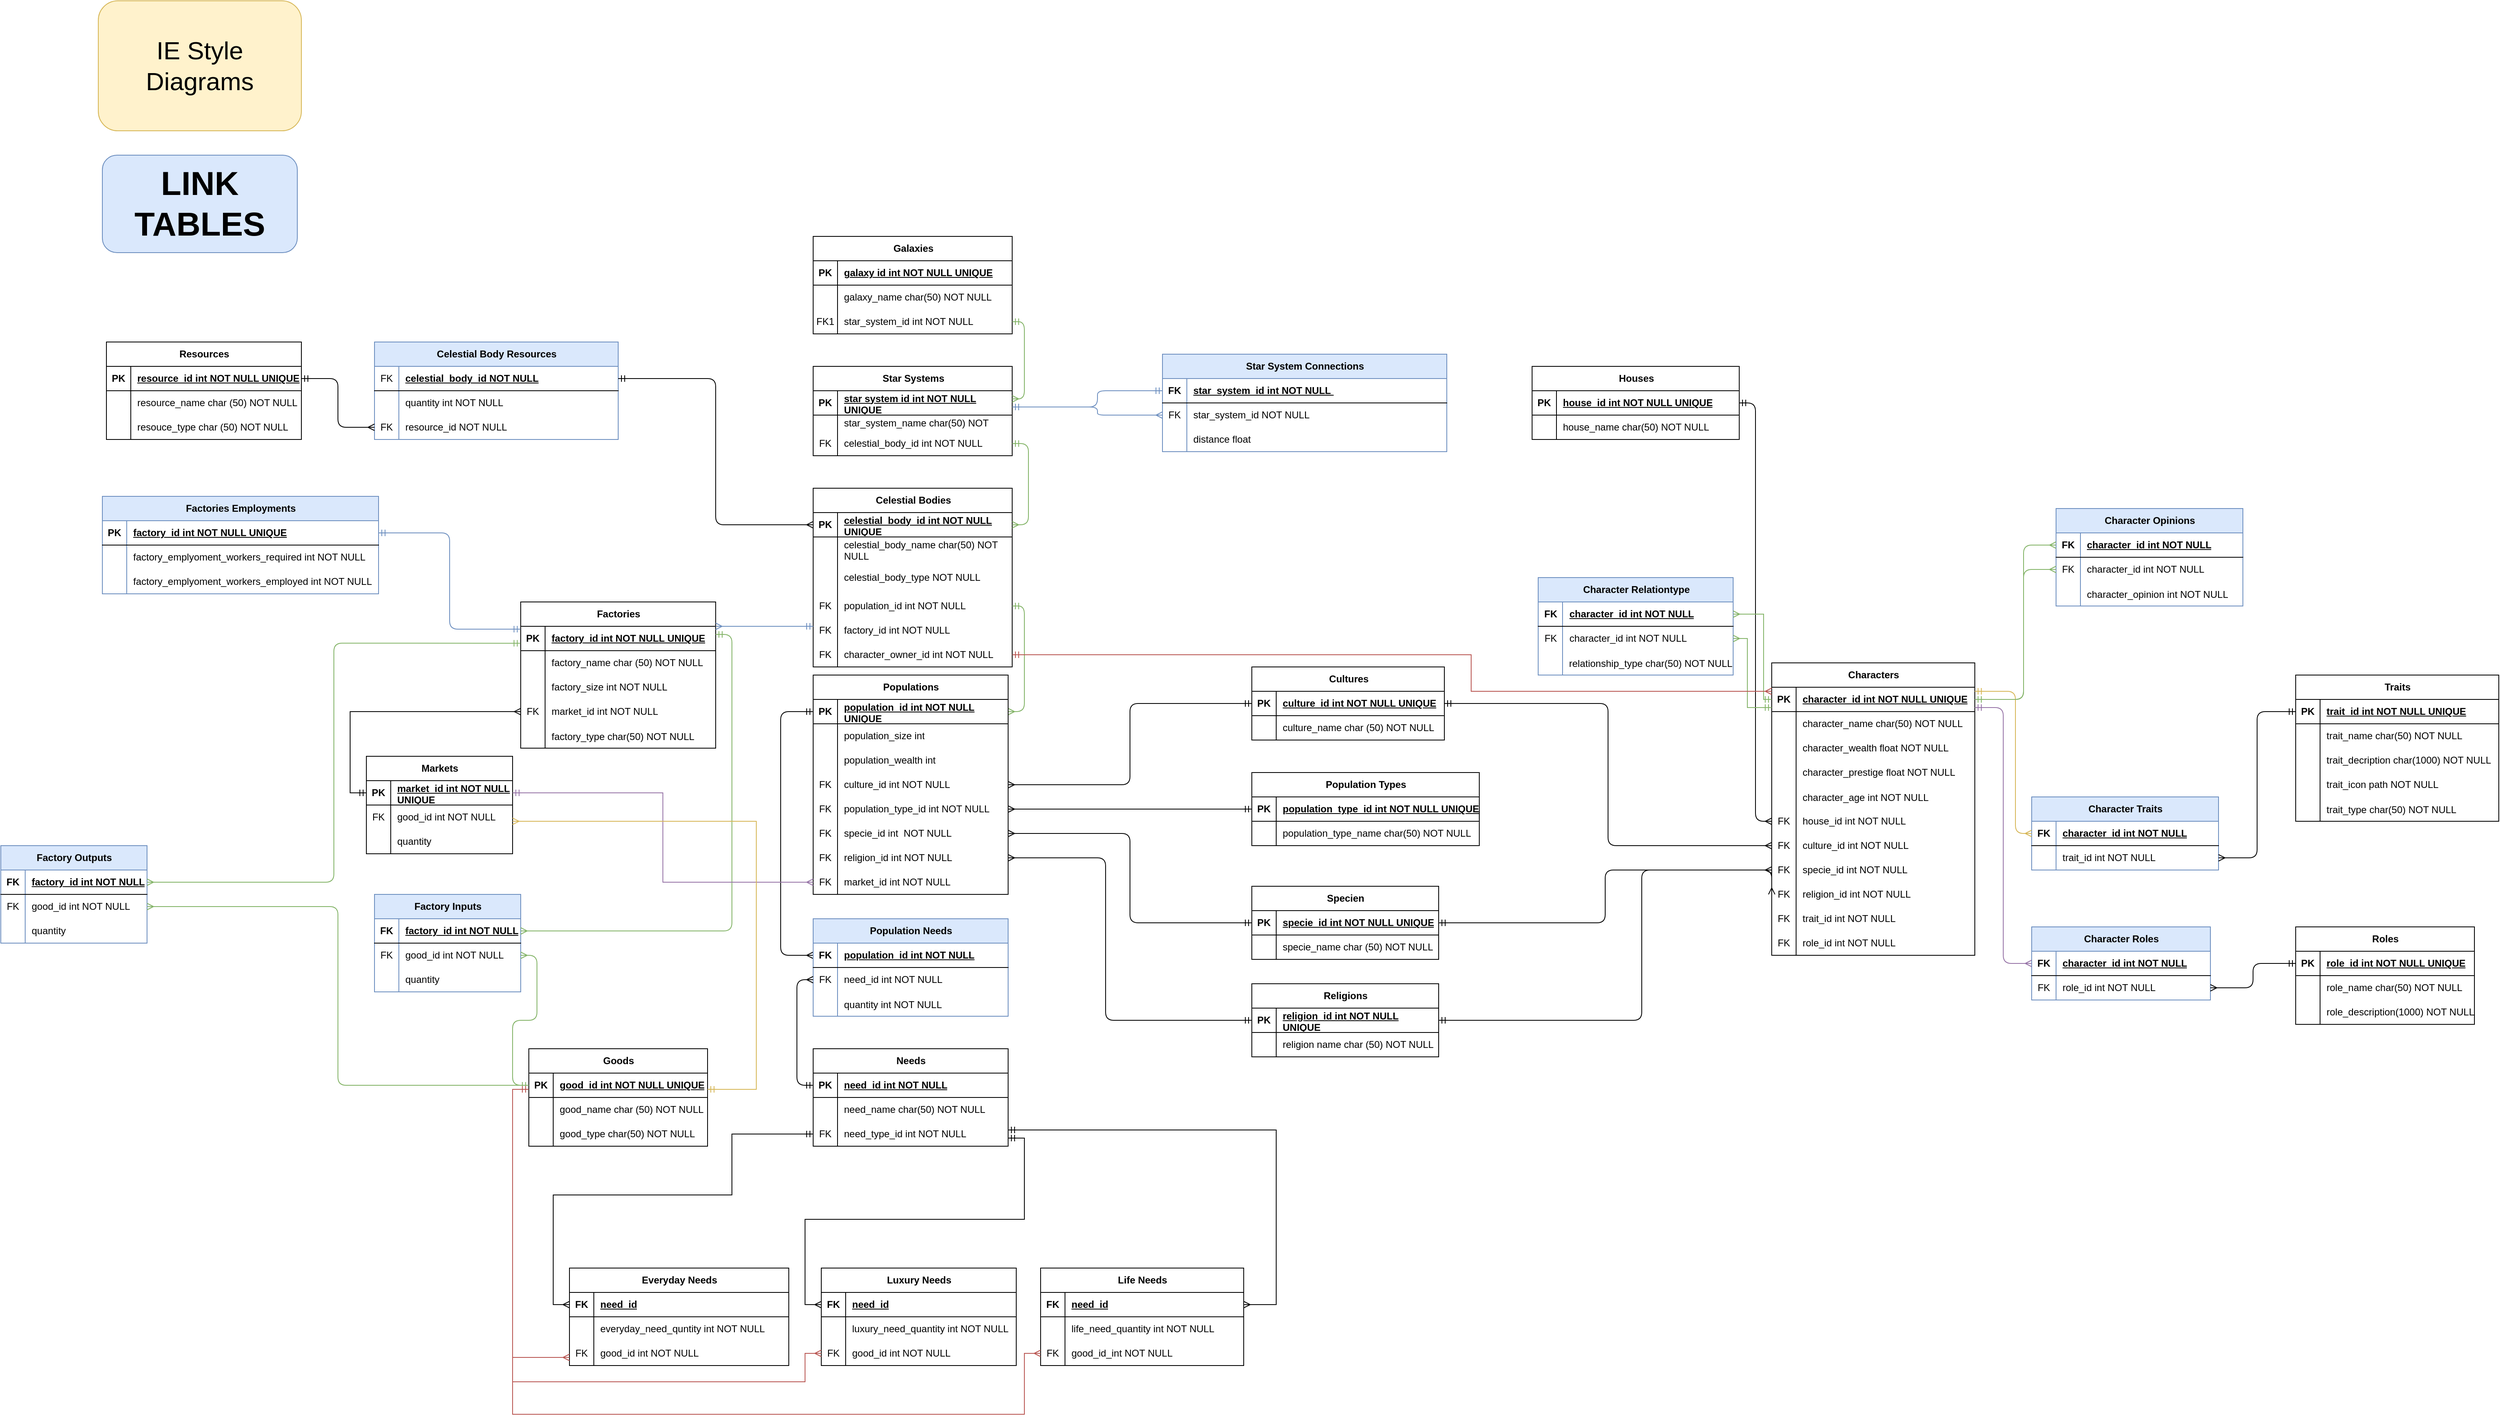 <mxfile version="24.1.0" type="device">
  <diagram id="R2lEEEUBdFMjLlhIrx00" name="Page-1">
    <mxGraphModel dx="1378" dy="787" grid="1" gridSize="10" guides="1" tooltips="1" connect="1" arrows="1" fold="1" page="1" pageScale="1" pageWidth="850" pageHeight="1100" math="0" shadow="0" extFonts="Permanent Marker^https://fonts.googleapis.com/css?family=Permanent+Marker">
      <root>
        <mxCell id="0" />
        <mxCell id="1" parent="0" />
        <mxCell id="5LRhpnhiXfrjsQ5I7Xur-1" value="Galaxies" style="shape=table;startSize=30;container=1;collapsible=1;childLayout=tableLayout;fixedRows=1;rowLines=0;fontStyle=1;align=center;resizeLast=1;html=1;" parent="1" vertex="1">
          <mxGeometry x="300" y="710" width="245" height="120" as="geometry" />
        </mxCell>
        <mxCell id="5LRhpnhiXfrjsQ5I7Xur-2" value="" style="shape=tableRow;horizontal=0;startSize=0;swimlaneHead=0;swimlaneBody=0;fillColor=none;collapsible=0;dropTarget=0;points=[[0,0.5],[1,0.5]];portConstraint=eastwest;top=0;left=0;right=0;bottom=1;" parent="5LRhpnhiXfrjsQ5I7Xur-1" vertex="1">
          <mxGeometry y="30" width="245" height="30" as="geometry" />
        </mxCell>
        <mxCell id="5LRhpnhiXfrjsQ5I7Xur-3" value="PK" style="shape=partialRectangle;connectable=0;fillColor=none;top=0;left=0;bottom=0;right=0;fontStyle=1;overflow=hidden;whiteSpace=wrap;html=1;" parent="5LRhpnhiXfrjsQ5I7Xur-2" vertex="1">
          <mxGeometry width="30" height="30" as="geometry">
            <mxRectangle width="30" height="30" as="alternateBounds" />
          </mxGeometry>
        </mxCell>
        <mxCell id="5LRhpnhiXfrjsQ5I7Xur-4" value="galaxy id int NOT NULL UNIQUE" style="shape=partialRectangle;connectable=0;fillColor=none;top=0;left=0;bottom=0;right=0;align=left;spacingLeft=6;fontStyle=5;overflow=hidden;whiteSpace=wrap;html=1;" parent="5LRhpnhiXfrjsQ5I7Xur-2" vertex="1">
          <mxGeometry x="30" width="215" height="30" as="geometry">
            <mxRectangle width="215" height="30" as="alternateBounds" />
          </mxGeometry>
        </mxCell>
        <mxCell id="5LRhpnhiXfrjsQ5I7Xur-5" value="" style="shape=tableRow;horizontal=0;startSize=0;swimlaneHead=0;swimlaneBody=0;fillColor=none;collapsible=0;dropTarget=0;points=[[0,0.5],[1,0.5]];portConstraint=eastwest;top=0;left=0;right=0;bottom=0;" parent="5LRhpnhiXfrjsQ5I7Xur-1" vertex="1">
          <mxGeometry y="60" width="245" height="30" as="geometry" />
        </mxCell>
        <mxCell id="5LRhpnhiXfrjsQ5I7Xur-6" value="" style="shape=partialRectangle;connectable=0;fillColor=none;top=0;left=0;bottom=0;right=0;editable=1;overflow=hidden;whiteSpace=wrap;html=1;" parent="5LRhpnhiXfrjsQ5I7Xur-5" vertex="1">
          <mxGeometry width="30" height="30" as="geometry">
            <mxRectangle width="30" height="30" as="alternateBounds" />
          </mxGeometry>
        </mxCell>
        <mxCell id="5LRhpnhiXfrjsQ5I7Xur-7" value="galaxy_name char(50) NOT NULL" style="shape=partialRectangle;connectable=0;fillColor=none;top=0;left=0;bottom=0;right=0;align=left;spacingLeft=6;overflow=hidden;whiteSpace=wrap;html=1;" parent="5LRhpnhiXfrjsQ5I7Xur-5" vertex="1">
          <mxGeometry x="30" width="215" height="30" as="geometry">
            <mxRectangle width="215" height="30" as="alternateBounds" />
          </mxGeometry>
        </mxCell>
        <mxCell id="5LRhpnhiXfrjsQ5I7Xur-8" value="" style="shape=tableRow;horizontal=0;startSize=0;swimlaneHead=0;swimlaneBody=0;fillColor=none;collapsible=0;dropTarget=0;points=[[0,0.5],[1,0.5]];portConstraint=eastwest;top=0;left=0;right=0;bottom=0;" parent="5LRhpnhiXfrjsQ5I7Xur-1" vertex="1">
          <mxGeometry y="90" width="245" height="30" as="geometry" />
        </mxCell>
        <mxCell id="5LRhpnhiXfrjsQ5I7Xur-9" value="FK1" style="shape=partialRectangle;connectable=0;fillColor=none;top=0;left=0;bottom=0;right=0;editable=1;overflow=hidden;whiteSpace=wrap;html=1;" parent="5LRhpnhiXfrjsQ5I7Xur-8" vertex="1">
          <mxGeometry width="30" height="30" as="geometry">
            <mxRectangle width="30" height="30" as="alternateBounds" />
          </mxGeometry>
        </mxCell>
        <mxCell id="5LRhpnhiXfrjsQ5I7Xur-10" value="star_system_id int NOT NULL" style="shape=partialRectangle;connectable=0;fillColor=none;top=0;left=0;bottom=0;right=0;align=left;spacingLeft=6;overflow=hidden;whiteSpace=wrap;html=1;" parent="5LRhpnhiXfrjsQ5I7Xur-8" vertex="1">
          <mxGeometry x="30" width="215" height="30" as="geometry">
            <mxRectangle width="215" height="30" as="alternateBounds" />
          </mxGeometry>
        </mxCell>
        <mxCell id="5LRhpnhiXfrjsQ5I7Xur-14" value="Star Systems" style="shape=table;startSize=30;container=1;collapsible=1;childLayout=tableLayout;fixedRows=1;rowLines=0;fontStyle=1;align=center;resizeLast=1;html=1;" parent="1" vertex="1">
          <mxGeometry x="300" y="870" width="245" height="110" as="geometry" />
        </mxCell>
        <mxCell id="5LRhpnhiXfrjsQ5I7Xur-15" value="" style="shape=tableRow;horizontal=0;startSize=0;swimlaneHead=0;swimlaneBody=0;fillColor=none;collapsible=0;dropTarget=0;points=[[0,0.5],[1,0.5]];portConstraint=eastwest;top=0;left=0;right=0;bottom=1;" parent="5LRhpnhiXfrjsQ5I7Xur-14" vertex="1">
          <mxGeometry y="30" width="245" height="30" as="geometry" />
        </mxCell>
        <mxCell id="5LRhpnhiXfrjsQ5I7Xur-16" value="PK" style="shape=partialRectangle;connectable=0;fillColor=none;top=0;left=0;bottom=0;right=0;fontStyle=1;overflow=hidden;whiteSpace=wrap;html=1;" parent="5LRhpnhiXfrjsQ5I7Xur-15" vertex="1">
          <mxGeometry width="30" height="30" as="geometry">
            <mxRectangle width="30" height="30" as="alternateBounds" />
          </mxGeometry>
        </mxCell>
        <mxCell id="5LRhpnhiXfrjsQ5I7Xur-17" value="star system id int NOT NULL UNIQUE" style="shape=partialRectangle;connectable=0;fillColor=none;top=0;left=0;bottom=0;right=0;align=left;spacingLeft=6;fontStyle=5;overflow=hidden;whiteSpace=wrap;html=1;" parent="5LRhpnhiXfrjsQ5I7Xur-15" vertex="1">
          <mxGeometry x="30" width="215" height="30" as="geometry">
            <mxRectangle width="215" height="30" as="alternateBounds" />
          </mxGeometry>
        </mxCell>
        <mxCell id="5LRhpnhiXfrjsQ5I7Xur-18" value="" style="shape=tableRow;horizontal=0;startSize=0;swimlaneHead=0;swimlaneBody=0;fillColor=none;collapsible=0;dropTarget=0;points=[[0,0.5],[1,0.5]];portConstraint=eastwest;top=0;left=0;right=0;bottom=0;" parent="5LRhpnhiXfrjsQ5I7Xur-14" vertex="1">
          <mxGeometry y="60" width="245" height="20" as="geometry" />
        </mxCell>
        <mxCell id="5LRhpnhiXfrjsQ5I7Xur-19" value="" style="shape=partialRectangle;connectable=0;fillColor=none;top=0;left=0;bottom=0;right=0;editable=1;overflow=hidden;whiteSpace=wrap;html=1;" parent="5LRhpnhiXfrjsQ5I7Xur-18" vertex="1">
          <mxGeometry width="30" height="20" as="geometry">
            <mxRectangle width="30" height="20" as="alternateBounds" />
          </mxGeometry>
        </mxCell>
        <mxCell id="5LRhpnhiXfrjsQ5I7Xur-20" value="star_system_name char(50) NOT NULL" style="shape=partialRectangle;connectable=0;fillColor=none;top=0;left=0;bottom=0;right=0;align=left;spacingLeft=6;overflow=hidden;whiteSpace=wrap;html=1;" parent="5LRhpnhiXfrjsQ5I7Xur-18" vertex="1">
          <mxGeometry x="30" width="215" height="20" as="geometry">
            <mxRectangle width="215" height="20" as="alternateBounds" />
          </mxGeometry>
        </mxCell>
        <mxCell id="5LRhpnhiXfrjsQ5I7Xur-21" value="" style="shape=tableRow;horizontal=0;startSize=0;swimlaneHead=0;swimlaneBody=0;fillColor=none;collapsible=0;dropTarget=0;points=[[0,0.5],[1,0.5]];portConstraint=eastwest;top=0;left=0;right=0;bottom=0;" parent="5LRhpnhiXfrjsQ5I7Xur-14" vertex="1">
          <mxGeometry y="80" width="245" height="30" as="geometry" />
        </mxCell>
        <mxCell id="5LRhpnhiXfrjsQ5I7Xur-22" value="FK" style="shape=partialRectangle;connectable=0;fillColor=none;top=0;left=0;bottom=0;right=0;editable=1;overflow=hidden;whiteSpace=wrap;html=1;" parent="5LRhpnhiXfrjsQ5I7Xur-21" vertex="1">
          <mxGeometry width="30" height="30" as="geometry">
            <mxRectangle width="30" height="30" as="alternateBounds" />
          </mxGeometry>
        </mxCell>
        <mxCell id="5LRhpnhiXfrjsQ5I7Xur-23" value="celestial_body_id int NOT NULL" style="shape=partialRectangle;connectable=0;fillColor=none;top=0;left=0;bottom=0;right=0;align=left;spacingLeft=6;overflow=hidden;whiteSpace=wrap;html=1;" parent="5LRhpnhiXfrjsQ5I7Xur-21" vertex="1">
          <mxGeometry x="30" width="215" height="30" as="geometry">
            <mxRectangle width="215" height="30" as="alternateBounds" />
          </mxGeometry>
        </mxCell>
        <mxCell id="5LRhpnhiXfrjsQ5I7Xur-27" style="edgeStyle=orthogonalEdgeStyle;rounded=1;orthogonalLoop=1;jettySize=auto;html=1;endArrow=ERmany;endFill=0;startArrow=ERmandOne;startFill=0;fillColor=#d5e8d4;strokeColor=#82b366;curved=0;" parent="1" source="5LRhpnhiXfrjsQ5I7Xur-8" target="5LRhpnhiXfrjsQ5I7Xur-15" edge="1">
          <mxGeometry relative="1" as="geometry">
            <mxPoint x="550" y="910" as="targetPoint" />
            <Array as="points">
              <mxPoint x="560" y="815" />
              <mxPoint x="560" y="910" />
            </Array>
          </mxGeometry>
        </mxCell>
        <mxCell id="5LRhpnhiXfrjsQ5I7Xur-28" value="Celestial Bodies" style="shape=table;startSize=30;container=1;collapsible=1;childLayout=tableLayout;fixedRows=1;rowLines=0;fontStyle=1;align=center;resizeLast=1;html=1;" parent="1" vertex="1">
          <mxGeometry x="300" y="1020" width="245" height="220" as="geometry">
            <mxRectangle x="300" y="1020" width="130" height="30" as="alternateBounds" />
          </mxGeometry>
        </mxCell>
        <mxCell id="5LRhpnhiXfrjsQ5I7Xur-29" value="" style="shape=tableRow;horizontal=0;startSize=0;swimlaneHead=0;swimlaneBody=0;fillColor=none;collapsible=0;dropTarget=0;points=[[0,0.5],[1,0.5]];portConstraint=eastwest;top=0;left=0;right=0;bottom=1;" parent="5LRhpnhiXfrjsQ5I7Xur-28" vertex="1">
          <mxGeometry y="30" width="245" height="30" as="geometry" />
        </mxCell>
        <mxCell id="5LRhpnhiXfrjsQ5I7Xur-30" value="PK" style="shape=partialRectangle;connectable=0;fillColor=none;top=0;left=0;bottom=0;right=0;fontStyle=1;overflow=hidden;whiteSpace=wrap;html=1;" parent="5LRhpnhiXfrjsQ5I7Xur-29" vertex="1">
          <mxGeometry width="30" height="30" as="geometry">
            <mxRectangle width="30" height="30" as="alternateBounds" />
          </mxGeometry>
        </mxCell>
        <mxCell id="5LRhpnhiXfrjsQ5I7Xur-31" value="celestial_body_id int NOT NULL UNIQUE" style="shape=partialRectangle;connectable=0;fillColor=none;top=0;left=0;bottom=0;right=0;align=left;spacingLeft=6;fontStyle=5;overflow=hidden;whiteSpace=wrap;html=1;" parent="5LRhpnhiXfrjsQ5I7Xur-29" vertex="1">
          <mxGeometry x="30" width="215" height="30" as="geometry">
            <mxRectangle width="215" height="30" as="alternateBounds" />
          </mxGeometry>
        </mxCell>
        <mxCell id="5LRhpnhiXfrjsQ5I7Xur-32" value="" style="shape=tableRow;horizontal=0;startSize=0;swimlaneHead=0;swimlaneBody=0;fillColor=none;collapsible=0;dropTarget=0;points=[[0,0.5],[1,0.5]];portConstraint=eastwest;top=0;left=0;right=0;bottom=0;" parent="5LRhpnhiXfrjsQ5I7Xur-28" vertex="1">
          <mxGeometry y="60" width="245" height="30" as="geometry" />
        </mxCell>
        <mxCell id="5LRhpnhiXfrjsQ5I7Xur-33" value="" style="shape=partialRectangle;connectable=0;fillColor=none;top=0;left=0;bottom=0;right=0;editable=1;overflow=hidden;whiteSpace=wrap;html=1;" parent="5LRhpnhiXfrjsQ5I7Xur-32" vertex="1">
          <mxGeometry width="30" height="30" as="geometry">
            <mxRectangle width="30" height="30" as="alternateBounds" />
          </mxGeometry>
        </mxCell>
        <mxCell id="5LRhpnhiXfrjsQ5I7Xur-34" value="celestial_body_name char(50) NOT NULL" style="shape=partialRectangle;connectable=0;fillColor=none;top=0;left=0;bottom=0;right=0;align=left;spacingLeft=6;overflow=hidden;whiteSpace=wrap;html=1;" parent="5LRhpnhiXfrjsQ5I7Xur-32" vertex="1">
          <mxGeometry x="30" width="215" height="30" as="geometry">
            <mxRectangle width="215" height="30" as="alternateBounds" />
          </mxGeometry>
        </mxCell>
        <mxCell id="5LRhpnhiXfrjsQ5I7Xur-35" value="" style="shape=tableRow;horizontal=0;startSize=0;swimlaneHead=0;swimlaneBody=0;fillColor=none;collapsible=0;dropTarget=0;points=[[0,0.5],[1,0.5]];portConstraint=eastwest;top=0;left=0;right=0;bottom=0;" parent="5LRhpnhiXfrjsQ5I7Xur-28" vertex="1">
          <mxGeometry y="90" width="245" height="40" as="geometry" />
        </mxCell>
        <mxCell id="5LRhpnhiXfrjsQ5I7Xur-36" value="" style="shape=partialRectangle;connectable=0;fillColor=none;top=0;left=0;bottom=0;right=0;editable=1;overflow=hidden;whiteSpace=wrap;html=1;" parent="5LRhpnhiXfrjsQ5I7Xur-35" vertex="1">
          <mxGeometry width="30" height="40" as="geometry">
            <mxRectangle width="30" height="40" as="alternateBounds" />
          </mxGeometry>
        </mxCell>
        <mxCell id="5LRhpnhiXfrjsQ5I7Xur-37" value="celestial_body_type NOT NULL" style="shape=partialRectangle;connectable=0;fillColor=none;top=0;left=0;bottom=0;right=0;align=left;spacingLeft=6;overflow=hidden;whiteSpace=wrap;html=1;" parent="5LRhpnhiXfrjsQ5I7Xur-35" vertex="1">
          <mxGeometry x="30" width="215" height="40" as="geometry">
            <mxRectangle width="215" height="40" as="alternateBounds" />
          </mxGeometry>
        </mxCell>
        <mxCell id="5LRhpnhiXfrjsQ5I7Xur-98" value="" style="shape=tableRow;horizontal=0;startSize=0;swimlaneHead=0;swimlaneBody=0;fillColor=none;collapsible=0;dropTarget=0;points=[[0,0.5],[1,0.5]];portConstraint=eastwest;top=0;left=0;right=0;bottom=0;" parent="5LRhpnhiXfrjsQ5I7Xur-28" vertex="1">
          <mxGeometry y="130" width="245" height="30" as="geometry" />
        </mxCell>
        <mxCell id="5LRhpnhiXfrjsQ5I7Xur-99" value="FK" style="shape=partialRectangle;connectable=0;fillColor=none;top=0;left=0;bottom=0;right=0;fontStyle=0;overflow=hidden;whiteSpace=wrap;html=1;" parent="5LRhpnhiXfrjsQ5I7Xur-98" vertex="1">
          <mxGeometry width="30" height="30" as="geometry">
            <mxRectangle width="30" height="30" as="alternateBounds" />
          </mxGeometry>
        </mxCell>
        <mxCell id="5LRhpnhiXfrjsQ5I7Xur-100" value="population_id int NOT NULL" style="shape=partialRectangle;connectable=0;fillColor=none;top=0;left=0;bottom=0;right=0;align=left;spacingLeft=6;fontStyle=0;overflow=hidden;whiteSpace=wrap;html=1;" parent="5LRhpnhiXfrjsQ5I7Xur-98" vertex="1">
          <mxGeometry x="30" width="215" height="30" as="geometry">
            <mxRectangle width="215" height="30" as="alternateBounds" />
          </mxGeometry>
        </mxCell>
        <mxCell id="7-QAP9JcRFJEuSMBVPbW-107" value="" style="shape=tableRow;horizontal=0;startSize=0;swimlaneHead=0;swimlaneBody=0;fillColor=none;collapsible=0;dropTarget=0;points=[[0,0.5],[1,0.5]];portConstraint=eastwest;top=0;left=0;right=0;bottom=0;" parent="5LRhpnhiXfrjsQ5I7Xur-28" vertex="1">
          <mxGeometry y="160" width="245" height="30" as="geometry" />
        </mxCell>
        <mxCell id="7-QAP9JcRFJEuSMBVPbW-108" value="FK" style="shape=partialRectangle;connectable=0;fillColor=none;top=0;left=0;bottom=0;right=0;fontStyle=0;overflow=hidden;whiteSpace=wrap;html=1;" parent="7-QAP9JcRFJEuSMBVPbW-107" vertex="1">
          <mxGeometry width="30" height="30" as="geometry">
            <mxRectangle width="30" height="30" as="alternateBounds" />
          </mxGeometry>
        </mxCell>
        <mxCell id="7-QAP9JcRFJEuSMBVPbW-109" value="factory_id int NOT NULL" style="shape=partialRectangle;connectable=0;fillColor=none;top=0;left=0;bottom=0;right=0;align=left;spacingLeft=6;fontStyle=0;overflow=hidden;whiteSpace=wrap;html=1;" parent="7-QAP9JcRFJEuSMBVPbW-107" vertex="1">
          <mxGeometry x="30" width="215" height="30" as="geometry">
            <mxRectangle width="215" height="30" as="alternateBounds" />
          </mxGeometry>
        </mxCell>
        <mxCell id="7-QAP9JcRFJEuSMBVPbW-416" value="" style="shape=tableRow;horizontal=0;startSize=0;swimlaneHead=0;swimlaneBody=0;fillColor=none;collapsible=0;dropTarget=0;points=[[0,0.5],[1,0.5]];portConstraint=eastwest;top=0;left=0;right=0;bottom=0;" parent="5LRhpnhiXfrjsQ5I7Xur-28" vertex="1">
          <mxGeometry y="190" width="245" height="30" as="geometry" />
        </mxCell>
        <mxCell id="7-QAP9JcRFJEuSMBVPbW-417" value="FK" style="shape=partialRectangle;connectable=0;fillColor=none;top=0;left=0;bottom=0;right=0;fontStyle=0;overflow=hidden;whiteSpace=wrap;html=1;" parent="7-QAP9JcRFJEuSMBVPbW-416" vertex="1">
          <mxGeometry width="30" height="30" as="geometry">
            <mxRectangle width="30" height="30" as="alternateBounds" />
          </mxGeometry>
        </mxCell>
        <mxCell id="7-QAP9JcRFJEuSMBVPbW-418" value="character_owner_id int NOT NULL" style="shape=partialRectangle;connectable=0;fillColor=none;top=0;left=0;bottom=0;right=0;align=left;spacingLeft=6;fontStyle=0;overflow=hidden;whiteSpace=wrap;html=1;" parent="7-QAP9JcRFJEuSMBVPbW-416" vertex="1">
          <mxGeometry x="30" width="215" height="30" as="geometry">
            <mxRectangle width="215" height="30" as="alternateBounds" />
          </mxGeometry>
        </mxCell>
        <mxCell id="5LRhpnhiXfrjsQ5I7Xur-47" style="edgeStyle=orthogonalEdgeStyle;rounded=1;orthogonalLoop=1;jettySize=auto;html=1;entryX=1;entryY=0.5;entryDx=0;entryDy=0;endArrow=ERmany;endFill=0;startArrow=ERmandOne;startFill=0;curved=0;fillColor=#d5e8d4;strokeColor=#82b366;" parent="1" source="5LRhpnhiXfrjsQ5I7Xur-21" target="5LRhpnhiXfrjsQ5I7Xur-29" edge="1">
          <mxGeometry relative="1" as="geometry">
            <Array as="points">
              <mxPoint x="565" y="965" />
              <mxPoint x="565" y="1065" />
            </Array>
          </mxGeometry>
        </mxCell>
        <mxCell id="5LRhpnhiXfrjsQ5I7Xur-48" value="Star System Connections" style="shape=table;startSize=30;container=1;collapsible=1;childLayout=tableLayout;fixedRows=1;rowLines=0;fontStyle=1;align=center;resizeLast=1;html=1;fillColor=#dae8fc;strokeColor=#6c8ebf;" parent="1" vertex="1">
          <mxGeometry x="730" y="855" width="350" height="120" as="geometry" />
        </mxCell>
        <mxCell id="5LRhpnhiXfrjsQ5I7Xur-49" value="" style="shape=tableRow;horizontal=0;startSize=0;swimlaneHead=0;swimlaneBody=0;fillColor=none;collapsible=0;dropTarget=0;points=[[0,0.5],[1,0.5]];portConstraint=eastwest;top=0;left=0;right=0;bottom=1;" parent="5LRhpnhiXfrjsQ5I7Xur-48" vertex="1">
          <mxGeometry y="30" width="350" height="30" as="geometry" />
        </mxCell>
        <mxCell id="5LRhpnhiXfrjsQ5I7Xur-50" value="FK" style="shape=partialRectangle;connectable=0;fillColor=none;top=0;left=0;bottom=0;right=0;fontStyle=1;overflow=hidden;whiteSpace=wrap;html=1;" parent="5LRhpnhiXfrjsQ5I7Xur-49" vertex="1">
          <mxGeometry width="30" height="30" as="geometry">
            <mxRectangle width="30" height="30" as="alternateBounds" />
          </mxGeometry>
        </mxCell>
        <mxCell id="5LRhpnhiXfrjsQ5I7Xur-51" value="star_system_id int NOT NULL&amp;nbsp;" style="shape=partialRectangle;connectable=0;fillColor=none;top=0;left=0;bottom=0;right=0;align=left;spacingLeft=6;fontStyle=5;overflow=hidden;whiteSpace=wrap;html=1;" parent="5LRhpnhiXfrjsQ5I7Xur-49" vertex="1">
          <mxGeometry x="30" width="320" height="30" as="geometry">
            <mxRectangle width="320" height="30" as="alternateBounds" />
          </mxGeometry>
        </mxCell>
        <mxCell id="5LRhpnhiXfrjsQ5I7Xur-58" value="" style="shape=tableRow;horizontal=0;startSize=0;swimlaneHead=0;swimlaneBody=0;fillColor=none;collapsible=0;dropTarget=0;points=[[0,0.5],[1,0.5]];portConstraint=eastwest;top=0;left=0;right=0;bottom=0;" parent="5LRhpnhiXfrjsQ5I7Xur-48" vertex="1">
          <mxGeometry y="60" width="350" height="30" as="geometry" />
        </mxCell>
        <mxCell id="5LRhpnhiXfrjsQ5I7Xur-59" value="FK" style="shape=partialRectangle;connectable=0;fillColor=none;top=0;left=0;bottom=0;right=0;editable=1;overflow=hidden;whiteSpace=wrap;html=1;" parent="5LRhpnhiXfrjsQ5I7Xur-58" vertex="1">
          <mxGeometry width="30" height="30" as="geometry">
            <mxRectangle width="30" height="30" as="alternateBounds" />
          </mxGeometry>
        </mxCell>
        <mxCell id="5LRhpnhiXfrjsQ5I7Xur-60" value="star_system_id NOT NULL" style="shape=partialRectangle;connectable=0;fillColor=none;top=0;left=0;bottom=0;right=0;align=left;spacingLeft=6;overflow=hidden;whiteSpace=wrap;html=1;" parent="5LRhpnhiXfrjsQ5I7Xur-58" vertex="1">
          <mxGeometry x="30" width="320" height="30" as="geometry">
            <mxRectangle width="320" height="30" as="alternateBounds" />
          </mxGeometry>
        </mxCell>
        <mxCell id="5LRhpnhiXfrjsQ5I7Xur-52" value="" style="shape=tableRow;horizontal=0;startSize=0;swimlaneHead=0;swimlaneBody=0;fillColor=none;collapsible=0;dropTarget=0;points=[[0,0.5],[1,0.5]];portConstraint=eastwest;top=0;left=0;right=0;bottom=0;" parent="5LRhpnhiXfrjsQ5I7Xur-48" vertex="1">
          <mxGeometry y="90" width="350" height="30" as="geometry" />
        </mxCell>
        <mxCell id="5LRhpnhiXfrjsQ5I7Xur-53" value="" style="shape=partialRectangle;connectable=0;fillColor=none;top=0;left=0;bottom=0;right=0;editable=1;overflow=hidden;whiteSpace=wrap;html=1;" parent="5LRhpnhiXfrjsQ5I7Xur-52" vertex="1">
          <mxGeometry width="30" height="30" as="geometry">
            <mxRectangle width="30" height="30" as="alternateBounds" />
          </mxGeometry>
        </mxCell>
        <mxCell id="5LRhpnhiXfrjsQ5I7Xur-54" value="distance float" style="shape=partialRectangle;connectable=0;fillColor=none;top=0;left=0;bottom=0;right=0;align=left;spacingLeft=6;overflow=hidden;whiteSpace=wrap;html=1;" parent="5LRhpnhiXfrjsQ5I7Xur-52" vertex="1">
          <mxGeometry x="30" width="320" height="30" as="geometry">
            <mxRectangle width="320" height="30" as="alternateBounds" />
          </mxGeometry>
        </mxCell>
        <mxCell id="5LRhpnhiXfrjsQ5I7Xur-61" style="edgeStyle=orthogonalEdgeStyle;rounded=1;orthogonalLoop=1;jettySize=auto;html=1;entryX=0;entryY=0.5;entryDx=0;entryDy=0;fillColor=#dae8fc;strokeColor=#6c8ebf;curved=0;startArrow=ERmandOne;startFill=0;endArrow=ERmandOne;endFill=0;" parent="1" source="5LRhpnhiXfrjsQ5I7Xur-15" target="5LRhpnhiXfrjsQ5I7Xur-49" edge="1">
          <mxGeometry relative="1" as="geometry">
            <Array as="points">
              <mxPoint x="650" y="920" />
              <mxPoint x="650" y="900" />
            </Array>
            <mxPoint x="730" y="960" as="targetPoint" />
          </mxGeometry>
        </mxCell>
        <mxCell id="5LRhpnhiXfrjsQ5I7Xur-62" style="edgeStyle=orthogonalEdgeStyle;rounded=1;orthogonalLoop=1;jettySize=auto;html=1;entryX=0;entryY=0.5;entryDx=0;entryDy=0;fillColor=#dae8fc;strokeColor=#6c8ebf;flowAnimation=0;shadow=0;curved=0;startArrow=ERmandOne;startFill=0;endArrow=ERmany;endFill=0;" parent="1" source="5LRhpnhiXfrjsQ5I7Xur-15" target="5LRhpnhiXfrjsQ5I7Xur-58" edge="1">
          <mxGeometry relative="1" as="geometry">
            <Array as="points">
              <mxPoint x="650" y="920" />
              <mxPoint x="650" y="930" />
            </Array>
          </mxGeometry>
        </mxCell>
        <mxCell id="5LRhpnhiXfrjsQ5I7Xur-101" style="edgeStyle=orthogonalEdgeStyle;rounded=1;orthogonalLoop=1;jettySize=auto;html=1;entryX=1;entryY=0.5;entryDx=0;entryDy=0;endArrow=ERmany;endFill=0;startArrow=ERmandOne;startFill=0;curved=0;fillColor=#d5e8d4;strokeColor=#82b366;" parent="1" source="5LRhpnhiXfrjsQ5I7Xur-98" target="5LRhpnhiXfrjsQ5I7Xur-64" edge="1">
          <mxGeometry relative="1" as="geometry">
            <Array as="points">
              <mxPoint x="560" y="1165" />
              <mxPoint x="560" y="1295" />
            </Array>
          </mxGeometry>
        </mxCell>
        <mxCell id="5LRhpnhiXfrjsQ5I7Xur-63" value="Populations" style="shape=table;startSize=30;container=1;collapsible=1;childLayout=tableLayout;fixedRows=1;rowLines=0;fontStyle=1;align=center;resizeLast=1;html=1;" parent="1" vertex="1">
          <mxGeometry x="300" y="1250" width="240" height="270" as="geometry">
            <mxRectangle x="300" y="1250" width="100" height="30" as="alternateBounds" />
          </mxGeometry>
        </mxCell>
        <mxCell id="5LRhpnhiXfrjsQ5I7Xur-64" value="" style="shape=tableRow;horizontal=0;startSize=0;swimlaneHead=0;swimlaneBody=0;fillColor=none;collapsible=0;dropTarget=0;points=[[0,0.5],[1,0.5]];portConstraint=eastwest;top=0;left=0;right=0;bottom=1;" parent="5LRhpnhiXfrjsQ5I7Xur-63" vertex="1">
          <mxGeometry y="30" width="240" height="30" as="geometry" />
        </mxCell>
        <mxCell id="5LRhpnhiXfrjsQ5I7Xur-65" value="PK" style="shape=partialRectangle;connectable=0;fillColor=none;top=0;left=0;bottom=0;right=0;fontStyle=1;overflow=hidden;whiteSpace=wrap;html=1;" parent="5LRhpnhiXfrjsQ5I7Xur-64" vertex="1">
          <mxGeometry width="30" height="30" as="geometry">
            <mxRectangle width="30" height="30" as="alternateBounds" />
          </mxGeometry>
        </mxCell>
        <mxCell id="5LRhpnhiXfrjsQ5I7Xur-66" value="population_id int NOT NULL UNIQUE" style="shape=partialRectangle;connectable=0;fillColor=none;top=0;left=0;bottom=0;right=0;align=left;spacingLeft=6;fontStyle=5;overflow=hidden;whiteSpace=wrap;html=1;" parent="5LRhpnhiXfrjsQ5I7Xur-64" vertex="1">
          <mxGeometry x="30" width="210" height="30" as="geometry">
            <mxRectangle width="210" height="30" as="alternateBounds" />
          </mxGeometry>
        </mxCell>
        <mxCell id="5LRhpnhiXfrjsQ5I7Xur-67" value="" style="shape=tableRow;horizontal=0;startSize=0;swimlaneHead=0;swimlaneBody=0;fillColor=none;collapsible=0;dropTarget=0;points=[[0,0.5],[1,0.5]];portConstraint=eastwest;top=0;left=0;right=0;bottom=0;" parent="5LRhpnhiXfrjsQ5I7Xur-63" vertex="1">
          <mxGeometry y="60" width="240" height="30" as="geometry" />
        </mxCell>
        <mxCell id="5LRhpnhiXfrjsQ5I7Xur-68" value="" style="shape=partialRectangle;connectable=0;fillColor=none;top=0;left=0;bottom=0;right=0;editable=1;overflow=hidden;whiteSpace=wrap;html=1;" parent="5LRhpnhiXfrjsQ5I7Xur-67" vertex="1">
          <mxGeometry width="30" height="30" as="geometry">
            <mxRectangle width="30" height="30" as="alternateBounds" />
          </mxGeometry>
        </mxCell>
        <mxCell id="5LRhpnhiXfrjsQ5I7Xur-69" value="population_size int" style="shape=partialRectangle;connectable=0;fillColor=none;top=0;left=0;bottom=0;right=0;align=left;spacingLeft=6;overflow=hidden;whiteSpace=wrap;html=1;" parent="5LRhpnhiXfrjsQ5I7Xur-67" vertex="1">
          <mxGeometry x="30" width="210" height="30" as="geometry">
            <mxRectangle width="210" height="30" as="alternateBounds" />
          </mxGeometry>
        </mxCell>
        <mxCell id="5LRhpnhiXfrjsQ5I7Xur-70" value="" style="shape=tableRow;horizontal=0;startSize=0;swimlaneHead=0;swimlaneBody=0;fillColor=none;collapsible=0;dropTarget=0;points=[[0,0.5],[1,0.5]];portConstraint=eastwest;top=0;left=0;right=0;bottom=0;" parent="5LRhpnhiXfrjsQ5I7Xur-63" vertex="1">
          <mxGeometry y="90" width="240" height="30" as="geometry" />
        </mxCell>
        <mxCell id="5LRhpnhiXfrjsQ5I7Xur-71" value="" style="shape=partialRectangle;connectable=0;fillColor=none;top=0;left=0;bottom=0;right=0;editable=1;overflow=hidden;whiteSpace=wrap;html=1;" parent="5LRhpnhiXfrjsQ5I7Xur-70" vertex="1">
          <mxGeometry width="30" height="30" as="geometry">
            <mxRectangle width="30" height="30" as="alternateBounds" />
          </mxGeometry>
        </mxCell>
        <mxCell id="5LRhpnhiXfrjsQ5I7Xur-72" value="population_wealth int" style="shape=partialRectangle;connectable=0;fillColor=none;top=0;left=0;bottom=0;right=0;align=left;spacingLeft=6;overflow=hidden;whiteSpace=wrap;html=1;" parent="5LRhpnhiXfrjsQ5I7Xur-70" vertex="1">
          <mxGeometry x="30" width="210" height="30" as="geometry">
            <mxRectangle width="210" height="30" as="alternateBounds" />
          </mxGeometry>
        </mxCell>
        <mxCell id="5LRhpnhiXfrjsQ5I7Xur-73" value="" style="shape=tableRow;horizontal=0;startSize=0;swimlaneHead=0;swimlaneBody=0;fillColor=none;collapsible=0;dropTarget=0;points=[[0,0.5],[1,0.5]];portConstraint=eastwest;top=0;left=0;right=0;bottom=0;" parent="5LRhpnhiXfrjsQ5I7Xur-63" vertex="1">
          <mxGeometry y="120" width="240" height="30" as="geometry" />
        </mxCell>
        <mxCell id="5LRhpnhiXfrjsQ5I7Xur-74" value="FK" style="shape=partialRectangle;connectable=0;fillColor=none;top=0;left=0;bottom=0;right=0;editable=1;overflow=hidden;whiteSpace=wrap;html=1;" parent="5LRhpnhiXfrjsQ5I7Xur-73" vertex="1">
          <mxGeometry width="30" height="30" as="geometry">
            <mxRectangle width="30" height="30" as="alternateBounds" />
          </mxGeometry>
        </mxCell>
        <mxCell id="5LRhpnhiXfrjsQ5I7Xur-75" value="culture_id int NOT NULL" style="shape=partialRectangle;connectable=0;fillColor=none;top=0;left=0;bottom=0;right=0;align=left;spacingLeft=6;overflow=hidden;whiteSpace=wrap;html=1;" parent="5LRhpnhiXfrjsQ5I7Xur-73" vertex="1">
          <mxGeometry x="30" width="210" height="30" as="geometry">
            <mxRectangle width="210" height="30" as="alternateBounds" />
          </mxGeometry>
        </mxCell>
        <mxCell id="5LRhpnhiXfrjsQ5I7Xur-103" value="" style="shape=tableRow;horizontal=0;startSize=0;swimlaneHead=0;swimlaneBody=0;fillColor=none;collapsible=0;dropTarget=0;points=[[0,0.5],[1,0.5]];portConstraint=eastwest;top=0;left=0;right=0;bottom=0;" parent="5LRhpnhiXfrjsQ5I7Xur-63" vertex="1">
          <mxGeometry y="150" width="240" height="30" as="geometry" />
        </mxCell>
        <mxCell id="5LRhpnhiXfrjsQ5I7Xur-104" value="FK" style="shape=partialRectangle;connectable=0;fillColor=none;top=0;left=0;bottom=0;right=0;fontStyle=0;overflow=hidden;whiteSpace=wrap;html=1;" parent="5LRhpnhiXfrjsQ5I7Xur-103" vertex="1">
          <mxGeometry width="30" height="30" as="geometry">
            <mxRectangle width="30" height="30" as="alternateBounds" />
          </mxGeometry>
        </mxCell>
        <mxCell id="5LRhpnhiXfrjsQ5I7Xur-105" value="population_type_id int NOT NULL" style="shape=partialRectangle;connectable=0;fillColor=none;top=0;left=0;bottom=0;right=0;align=left;spacingLeft=6;fontStyle=0;overflow=hidden;whiteSpace=wrap;html=1;" parent="5LRhpnhiXfrjsQ5I7Xur-103" vertex="1">
          <mxGeometry x="30" width="210" height="30" as="geometry">
            <mxRectangle width="210" height="30" as="alternateBounds" />
          </mxGeometry>
        </mxCell>
        <mxCell id="5LRhpnhiXfrjsQ5I7Xur-107" value="" style="shape=tableRow;horizontal=0;startSize=0;swimlaneHead=0;swimlaneBody=0;fillColor=none;collapsible=0;dropTarget=0;points=[[0,0.5],[1,0.5]];portConstraint=eastwest;top=0;left=0;right=0;bottom=0;" parent="5LRhpnhiXfrjsQ5I7Xur-63" vertex="1">
          <mxGeometry y="180" width="240" height="30" as="geometry" />
        </mxCell>
        <mxCell id="5LRhpnhiXfrjsQ5I7Xur-108" value="FK" style="shape=partialRectangle;connectable=0;fillColor=none;top=0;left=0;bottom=0;right=0;fontStyle=0;overflow=hidden;whiteSpace=wrap;html=1;" parent="5LRhpnhiXfrjsQ5I7Xur-107" vertex="1">
          <mxGeometry width="30" height="30" as="geometry">
            <mxRectangle width="30" height="30" as="alternateBounds" />
          </mxGeometry>
        </mxCell>
        <mxCell id="5LRhpnhiXfrjsQ5I7Xur-109" value="specie_id int&amp;nbsp; NOT NULL&lt;span style=&quot;white-space: pre;&quot;&gt;&#x9;&lt;/span&gt;" style="shape=partialRectangle;connectable=0;fillColor=none;top=0;left=0;bottom=0;right=0;align=left;spacingLeft=6;fontStyle=0;overflow=hidden;whiteSpace=wrap;html=1;" parent="5LRhpnhiXfrjsQ5I7Xur-107" vertex="1">
          <mxGeometry x="30" width="210" height="30" as="geometry">
            <mxRectangle width="210" height="30" as="alternateBounds" />
          </mxGeometry>
        </mxCell>
        <mxCell id="5LRhpnhiXfrjsQ5I7Xur-111" value="" style="shape=tableRow;horizontal=0;startSize=0;swimlaneHead=0;swimlaneBody=0;fillColor=none;collapsible=0;dropTarget=0;points=[[0,0.5],[1,0.5]];portConstraint=eastwest;top=0;left=0;right=0;bottom=0;" parent="5LRhpnhiXfrjsQ5I7Xur-63" vertex="1">
          <mxGeometry y="210" width="240" height="30" as="geometry" />
        </mxCell>
        <mxCell id="5LRhpnhiXfrjsQ5I7Xur-112" value="FK" style="shape=partialRectangle;connectable=0;fillColor=none;top=0;left=0;bottom=0;right=0;fontStyle=0;overflow=hidden;whiteSpace=wrap;html=1;" parent="5LRhpnhiXfrjsQ5I7Xur-111" vertex="1">
          <mxGeometry width="30" height="30" as="geometry">
            <mxRectangle width="30" height="30" as="alternateBounds" />
          </mxGeometry>
        </mxCell>
        <mxCell id="5LRhpnhiXfrjsQ5I7Xur-113" value="religion_id int NOT NULL" style="shape=partialRectangle;connectable=0;fillColor=none;top=0;left=0;bottom=0;right=0;align=left;spacingLeft=6;fontStyle=0;overflow=hidden;whiteSpace=wrap;html=1;" parent="5LRhpnhiXfrjsQ5I7Xur-111" vertex="1">
          <mxGeometry x="30" width="210" height="30" as="geometry">
            <mxRectangle width="210" height="30" as="alternateBounds" />
          </mxGeometry>
        </mxCell>
        <mxCell id="7-QAP9JcRFJEuSMBVPbW-315" value="" style="shape=tableRow;horizontal=0;startSize=0;swimlaneHead=0;swimlaneBody=0;fillColor=none;collapsible=0;dropTarget=0;points=[[0,0.5],[1,0.5]];portConstraint=eastwest;top=0;left=0;right=0;bottom=0;" parent="5LRhpnhiXfrjsQ5I7Xur-63" vertex="1">
          <mxGeometry y="240" width="240" height="30" as="geometry" />
        </mxCell>
        <mxCell id="7-QAP9JcRFJEuSMBVPbW-316" value="FK" style="shape=partialRectangle;connectable=0;fillColor=none;top=0;left=0;bottom=0;right=0;fontStyle=0;overflow=hidden;whiteSpace=wrap;html=1;" parent="7-QAP9JcRFJEuSMBVPbW-315" vertex="1">
          <mxGeometry width="30" height="30" as="geometry">
            <mxRectangle width="30" height="30" as="alternateBounds" />
          </mxGeometry>
        </mxCell>
        <mxCell id="7-QAP9JcRFJEuSMBVPbW-317" value="market_id int NOT NULL" style="shape=partialRectangle;connectable=0;fillColor=none;top=0;left=0;bottom=0;right=0;align=left;spacingLeft=6;fontStyle=0;overflow=hidden;whiteSpace=wrap;html=1;" parent="7-QAP9JcRFJEuSMBVPbW-315" vertex="1">
          <mxGeometry x="30" width="210" height="30" as="geometry">
            <mxRectangle width="210" height="30" as="alternateBounds" />
          </mxGeometry>
        </mxCell>
        <mxCell id="5LRhpnhiXfrjsQ5I7Xur-114" value="Cultures" style="shape=table;startSize=30;container=1;collapsible=1;childLayout=tableLayout;fixedRows=1;rowLines=0;fontStyle=1;align=center;resizeLast=1;html=1;" parent="1" vertex="1">
          <mxGeometry x="840" y="1240" width="237" height="90" as="geometry" />
        </mxCell>
        <mxCell id="5LRhpnhiXfrjsQ5I7Xur-115" value="" style="shape=tableRow;horizontal=0;startSize=0;swimlaneHead=0;swimlaneBody=0;fillColor=none;collapsible=0;dropTarget=0;points=[[0,0.5],[1,0.5]];portConstraint=eastwest;top=0;left=0;right=0;bottom=1;" parent="5LRhpnhiXfrjsQ5I7Xur-114" vertex="1">
          <mxGeometry y="30" width="237" height="30" as="geometry" />
        </mxCell>
        <mxCell id="5LRhpnhiXfrjsQ5I7Xur-116" value="PK" style="shape=partialRectangle;connectable=0;fillColor=none;top=0;left=0;bottom=0;right=0;fontStyle=1;overflow=hidden;whiteSpace=wrap;html=1;" parent="5LRhpnhiXfrjsQ5I7Xur-115" vertex="1">
          <mxGeometry width="30" height="30" as="geometry">
            <mxRectangle width="30" height="30" as="alternateBounds" />
          </mxGeometry>
        </mxCell>
        <mxCell id="5LRhpnhiXfrjsQ5I7Xur-117" value="culture_id int NOT NULL UNIQUE" style="shape=partialRectangle;connectable=0;fillColor=none;top=0;left=0;bottom=0;right=0;align=left;spacingLeft=6;fontStyle=5;overflow=hidden;whiteSpace=wrap;html=1;" parent="5LRhpnhiXfrjsQ5I7Xur-115" vertex="1">
          <mxGeometry x="30" width="207" height="30" as="geometry">
            <mxRectangle width="207" height="30" as="alternateBounds" />
          </mxGeometry>
        </mxCell>
        <mxCell id="5LRhpnhiXfrjsQ5I7Xur-118" value="" style="shape=tableRow;horizontal=0;startSize=0;swimlaneHead=0;swimlaneBody=0;fillColor=none;collapsible=0;dropTarget=0;points=[[0,0.5],[1,0.5]];portConstraint=eastwest;top=0;left=0;right=0;bottom=0;" parent="5LRhpnhiXfrjsQ5I7Xur-114" vertex="1">
          <mxGeometry y="60" width="237" height="30" as="geometry" />
        </mxCell>
        <mxCell id="5LRhpnhiXfrjsQ5I7Xur-119" value="" style="shape=partialRectangle;connectable=0;fillColor=none;top=0;left=0;bottom=0;right=0;editable=1;overflow=hidden;whiteSpace=wrap;html=1;" parent="5LRhpnhiXfrjsQ5I7Xur-118" vertex="1">
          <mxGeometry width="30" height="30" as="geometry">
            <mxRectangle width="30" height="30" as="alternateBounds" />
          </mxGeometry>
        </mxCell>
        <mxCell id="5LRhpnhiXfrjsQ5I7Xur-120" value="culture_name char (50) NOT NULL" style="shape=partialRectangle;connectable=0;fillColor=none;top=0;left=0;bottom=0;right=0;align=left;spacingLeft=6;overflow=hidden;whiteSpace=wrap;html=1;" parent="5LRhpnhiXfrjsQ5I7Xur-118" vertex="1">
          <mxGeometry x="30" width="207" height="30" as="geometry">
            <mxRectangle width="207" height="30" as="alternateBounds" />
          </mxGeometry>
        </mxCell>
        <mxCell id="5LRhpnhiXfrjsQ5I7Xur-127" value="Religions" style="shape=table;startSize=30;container=1;collapsible=1;childLayout=tableLayout;fixedRows=1;rowLines=0;fontStyle=1;align=center;resizeLast=1;html=1;" parent="1" vertex="1">
          <mxGeometry x="840" y="1630" width="230" height="90" as="geometry" />
        </mxCell>
        <mxCell id="5LRhpnhiXfrjsQ5I7Xur-128" value="" style="shape=tableRow;horizontal=0;startSize=0;swimlaneHead=0;swimlaneBody=0;fillColor=none;collapsible=0;dropTarget=0;points=[[0,0.5],[1,0.5]];portConstraint=eastwest;top=0;left=0;right=0;bottom=1;" parent="5LRhpnhiXfrjsQ5I7Xur-127" vertex="1">
          <mxGeometry y="30" width="230" height="30" as="geometry" />
        </mxCell>
        <mxCell id="5LRhpnhiXfrjsQ5I7Xur-129" value="PK" style="shape=partialRectangle;connectable=0;fillColor=none;top=0;left=0;bottom=0;right=0;fontStyle=1;overflow=hidden;whiteSpace=wrap;html=1;" parent="5LRhpnhiXfrjsQ5I7Xur-128" vertex="1">
          <mxGeometry width="30" height="30" as="geometry">
            <mxRectangle width="30" height="30" as="alternateBounds" />
          </mxGeometry>
        </mxCell>
        <mxCell id="5LRhpnhiXfrjsQ5I7Xur-130" value="religion_id int NOT NULL UNIQUE" style="shape=partialRectangle;connectable=0;fillColor=none;top=0;left=0;bottom=0;right=0;align=left;spacingLeft=6;fontStyle=5;overflow=hidden;whiteSpace=wrap;html=1;" parent="5LRhpnhiXfrjsQ5I7Xur-128" vertex="1">
          <mxGeometry x="30" width="200" height="30" as="geometry">
            <mxRectangle width="200" height="30" as="alternateBounds" />
          </mxGeometry>
        </mxCell>
        <mxCell id="5LRhpnhiXfrjsQ5I7Xur-134" value="" style="shape=tableRow;horizontal=0;startSize=0;swimlaneHead=0;swimlaneBody=0;fillColor=none;collapsible=0;dropTarget=0;points=[[0,0.5],[1,0.5]];portConstraint=eastwest;top=0;left=0;right=0;bottom=0;" parent="5LRhpnhiXfrjsQ5I7Xur-127" vertex="1">
          <mxGeometry y="60" width="230" height="30" as="geometry" />
        </mxCell>
        <mxCell id="5LRhpnhiXfrjsQ5I7Xur-135" value="" style="shape=partialRectangle;connectable=0;fillColor=none;top=0;left=0;bottom=0;right=0;editable=1;overflow=hidden;whiteSpace=wrap;html=1;" parent="5LRhpnhiXfrjsQ5I7Xur-134" vertex="1">
          <mxGeometry width="30" height="30" as="geometry">
            <mxRectangle width="30" height="30" as="alternateBounds" />
          </mxGeometry>
        </mxCell>
        <mxCell id="5LRhpnhiXfrjsQ5I7Xur-136" value="religion name char (50) NOT NULL" style="shape=partialRectangle;connectable=0;fillColor=none;top=0;left=0;bottom=0;right=0;align=left;spacingLeft=6;overflow=hidden;whiteSpace=wrap;html=1;" parent="5LRhpnhiXfrjsQ5I7Xur-134" vertex="1">
          <mxGeometry x="30" width="200" height="30" as="geometry">
            <mxRectangle width="200" height="30" as="alternateBounds" />
          </mxGeometry>
        </mxCell>
        <mxCell id="5LRhpnhiXfrjsQ5I7Xur-140" value="Houses" style="shape=table;startSize=30;container=1;collapsible=1;childLayout=tableLayout;fixedRows=1;rowLines=0;fontStyle=1;align=center;resizeLast=1;html=1;" parent="1" vertex="1">
          <mxGeometry x="1185" y="870" width="255" height="90" as="geometry" />
        </mxCell>
        <mxCell id="5LRhpnhiXfrjsQ5I7Xur-141" value="" style="shape=tableRow;horizontal=0;startSize=0;swimlaneHead=0;swimlaneBody=0;fillColor=none;collapsible=0;dropTarget=0;points=[[0,0.5],[1,0.5]];portConstraint=eastwest;top=0;left=0;right=0;bottom=1;" parent="5LRhpnhiXfrjsQ5I7Xur-140" vertex="1">
          <mxGeometry y="30" width="255" height="30" as="geometry" />
        </mxCell>
        <mxCell id="5LRhpnhiXfrjsQ5I7Xur-142" value="PK" style="shape=partialRectangle;connectable=0;fillColor=none;top=0;left=0;bottom=0;right=0;fontStyle=1;overflow=hidden;whiteSpace=wrap;html=1;" parent="5LRhpnhiXfrjsQ5I7Xur-141" vertex="1">
          <mxGeometry width="30" height="30" as="geometry">
            <mxRectangle width="30" height="30" as="alternateBounds" />
          </mxGeometry>
        </mxCell>
        <mxCell id="5LRhpnhiXfrjsQ5I7Xur-143" value="house_id int NOT NULL UNIQUE" style="shape=partialRectangle;connectable=0;fillColor=none;top=0;left=0;bottom=0;right=0;align=left;spacingLeft=6;fontStyle=5;overflow=hidden;whiteSpace=wrap;html=1;" parent="5LRhpnhiXfrjsQ5I7Xur-141" vertex="1">
          <mxGeometry x="30" width="225" height="30" as="geometry">
            <mxRectangle width="225" height="30" as="alternateBounds" />
          </mxGeometry>
        </mxCell>
        <mxCell id="5LRhpnhiXfrjsQ5I7Xur-144" value="" style="shape=tableRow;horizontal=0;startSize=0;swimlaneHead=0;swimlaneBody=0;fillColor=none;collapsible=0;dropTarget=0;points=[[0,0.5],[1,0.5]];portConstraint=eastwest;top=0;left=0;right=0;bottom=0;" parent="5LRhpnhiXfrjsQ5I7Xur-140" vertex="1">
          <mxGeometry y="60" width="255" height="30" as="geometry" />
        </mxCell>
        <mxCell id="5LRhpnhiXfrjsQ5I7Xur-145" value="" style="shape=partialRectangle;connectable=0;fillColor=none;top=0;left=0;bottom=0;right=0;editable=1;overflow=hidden;whiteSpace=wrap;html=1;" parent="5LRhpnhiXfrjsQ5I7Xur-144" vertex="1">
          <mxGeometry width="30" height="30" as="geometry">
            <mxRectangle width="30" height="30" as="alternateBounds" />
          </mxGeometry>
        </mxCell>
        <mxCell id="5LRhpnhiXfrjsQ5I7Xur-146" value="house_name char(50) NOT NULL" style="shape=partialRectangle;connectable=0;fillColor=none;top=0;left=0;bottom=0;right=0;align=left;spacingLeft=6;overflow=hidden;whiteSpace=wrap;html=1;" parent="5LRhpnhiXfrjsQ5I7Xur-144" vertex="1">
          <mxGeometry x="30" width="225" height="30" as="geometry">
            <mxRectangle width="225" height="30" as="alternateBounds" />
          </mxGeometry>
        </mxCell>
        <mxCell id="5LRhpnhiXfrjsQ5I7Xur-153" value="Characters" style="shape=table;startSize=30;container=1;collapsible=1;childLayout=tableLayout;fixedRows=1;rowLines=0;fontStyle=1;align=center;resizeLast=1;html=1;" parent="1" vertex="1">
          <mxGeometry x="1480" y="1235" width="250" height="360" as="geometry" />
        </mxCell>
        <mxCell id="5LRhpnhiXfrjsQ5I7Xur-154" value="" style="shape=tableRow;horizontal=0;startSize=0;swimlaneHead=0;swimlaneBody=0;fillColor=none;collapsible=0;dropTarget=0;points=[[0,0.5],[1,0.5]];portConstraint=eastwest;top=0;left=0;right=0;bottom=1;" parent="5LRhpnhiXfrjsQ5I7Xur-153" vertex="1">
          <mxGeometry y="30" width="250" height="30" as="geometry" />
        </mxCell>
        <mxCell id="5LRhpnhiXfrjsQ5I7Xur-155" value="PK" style="shape=partialRectangle;connectable=0;fillColor=none;top=0;left=0;bottom=0;right=0;fontStyle=1;overflow=hidden;whiteSpace=wrap;html=1;" parent="5LRhpnhiXfrjsQ5I7Xur-154" vertex="1">
          <mxGeometry width="30" height="30" as="geometry">
            <mxRectangle width="30" height="30" as="alternateBounds" />
          </mxGeometry>
        </mxCell>
        <mxCell id="5LRhpnhiXfrjsQ5I7Xur-156" value="character_id int NOT NULL UNIQUE" style="shape=partialRectangle;connectable=0;fillColor=none;top=0;left=0;bottom=0;right=0;align=left;spacingLeft=6;fontStyle=5;overflow=hidden;whiteSpace=wrap;html=1;" parent="5LRhpnhiXfrjsQ5I7Xur-154" vertex="1">
          <mxGeometry x="30" width="220" height="30" as="geometry">
            <mxRectangle width="220" height="30" as="alternateBounds" />
          </mxGeometry>
        </mxCell>
        <mxCell id="5LRhpnhiXfrjsQ5I7Xur-157" value="" style="shape=tableRow;horizontal=0;startSize=0;swimlaneHead=0;swimlaneBody=0;fillColor=none;collapsible=0;dropTarget=0;points=[[0,0.5],[1,0.5]];portConstraint=eastwest;top=0;left=0;right=0;bottom=0;" parent="5LRhpnhiXfrjsQ5I7Xur-153" vertex="1">
          <mxGeometry y="60" width="250" height="30" as="geometry" />
        </mxCell>
        <mxCell id="5LRhpnhiXfrjsQ5I7Xur-158" value="" style="shape=partialRectangle;connectable=0;fillColor=none;top=0;left=0;bottom=0;right=0;editable=1;overflow=hidden;whiteSpace=wrap;html=1;" parent="5LRhpnhiXfrjsQ5I7Xur-157" vertex="1">
          <mxGeometry width="30" height="30" as="geometry">
            <mxRectangle width="30" height="30" as="alternateBounds" />
          </mxGeometry>
        </mxCell>
        <mxCell id="5LRhpnhiXfrjsQ5I7Xur-159" value="character_name char(50) NOT NULL" style="shape=partialRectangle;connectable=0;fillColor=none;top=0;left=0;bottom=0;right=0;align=left;spacingLeft=6;overflow=hidden;whiteSpace=wrap;html=1;" parent="5LRhpnhiXfrjsQ5I7Xur-157" vertex="1">
          <mxGeometry x="30" width="220" height="30" as="geometry">
            <mxRectangle width="220" height="30" as="alternateBounds" />
          </mxGeometry>
        </mxCell>
        <mxCell id="5LRhpnhiXfrjsQ5I7Xur-160" value="" style="shape=tableRow;horizontal=0;startSize=0;swimlaneHead=0;swimlaneBody=0;fillColor=none;collapsible=0;dropTarget=0;points=[[0,0.5],[1,0.5]];portConstraint=eastwest;top=0;left=0;right=0;bottom=0;" parent="5LRhpnhiXfrjsQ5I7Xur-153" vertex="1">
          <mxGeometry y="90" width="250" height="30" as="geometry" />
        </mxCell>
        <mxCell id="5LRhpnhiXfrjsQ5I7Xur-161" value="" style="shape=partialRectangle;connectable=0;fillColor=none;top=0;left=0;bottom=0;right=0;editable=1;overflow=hidden;whiteSpace=wrap;html=1;" parent="5LRhpnhiXfrjsQ5I7Xur-160" vertex="1">
          <mxGeometry width="30" height="30" as="geometry">
            <mxRectangle width="30" height="30" as="alternateBounds" />
          </mxGeometry>
        </mxCell>
        <mxCell id="5LRhpnhiXfrjsQ5I7Xur-162" value="character_wealth float NOT NULL" style="shape=partialRectangle;connectable=0;fillColor=none;top=0;left=0;bottom=0;right=0;align=left;spacingLeft=6;overflow=hidden;whiteSpace=wrap;html=1;" parent="5LRhpnhiXfrjsQ5I7Xur-160" vertex="1">
          <mxGeometry x="30" width="220" height="30" as="geometry">
            <mxRectangle width="220" height="30" as="alternateBounds" />
          </mxGeometry>
        </mxCell>
        <mxCell id="5LRhpnhiXfrjsQ5I7Xur-163" value="" style="shape=tableRow;horizontal=0;startSize=0;swimlaneHead=0;swimlaneBody=0;fillColor=none;collapsible=0;dropTarget=0;points=[[0,0.5],[1,0.5]];portConstraint=eastwest;top=0;left=0;right=0;bottom=0;" parent="5LRhpnhiXfrjsQ5I7Xur-153" vertex="1">
          <mxGeometry y="120" width="250" height="30" as="geometry" />
        </mxCell>
        <mxCell id="5LRhpnhiXfrjsQ5I7Xur-164" value="" style="shape=partialRectangle;connectable=0;fillColor=none;top=0;left=0;bottom=0;right=0;editable=1;overflow=hidden;whiteSpace=wrap;html=1;" parent="5LRhpnhiXfrjsQ5I7Xur-163" vertex="1">
          <mxGeometry width="30" height="30" as="geometry">
            <mxRectangle width="30" height="30" as="alternateBounds" />
          </mxGeometry>
        </mxCell>
        <mxCell id="5LRhpnhiXfrjsQ5I7Xur-165" value="character_prestige float NOT NULL" style="shape=partialRectangle;connectable=0;fillColor=none;top=0;left=0;bottom=0;right=0;align=left;spacingLeft=6;overflow=hidden;whiteSpace=wrap;html=1;" parent="5LRhpnhiXfrjsQ5I7Xur-163" vertex="1">
          <mxGeometry x="30" width="220" height="30" as="geometry">
            <mxRectangle width="220" height="30" as="alternateBounds" />
          </mxGeometry>
        </mxCell>
        <mxCell id="L3iwS_zbOAMkMVIUYbVF-2" value="" style="shape=tableRow;horizontal=0;startSize=0;swimlaneHead=0;swimlaneBody=0;fillColor=none;collapsible=0;dropTarget=0;points=[[0,0.5],[1,0.5]];portConstraint=eastwest;top=0;left=0;right=0;bottom=0;" vertex="1" parent="5LRhpnhiXfrjsQ5I7Xur-153">
          <mxGeometry y="150" width="250" height="30" as="geometry" />
        </mxCell>
        <mxCell id="L3iwS_zbOAMkMVIUYbVF-3" value="" style="shape=partialRectangle;connectable=0;fillColor=none;top=0;left=0;bottom=0;right=0;editable=1;overflow=hidden;" vertex="1" parent="L3iwS_zbOAMkMVIUYbVF-2">
          <mxGeometry width="30" height="30" as="geometry">
            <mxRectangle width="30" height="30" as="alternateBounds" />
          </mxGeometry>
        </mxCell>
        <mxCell id="L3iwS_zbOAMkMVIUYbVF-4" value="character_age int NOT NULL" style="shape=partialRectangle;connectable=0;fillColor=none;top=0;left=0;bottom=0;right=0;align=left;spacingLeft=6;overflow=hidden;" vertex="1" parent="L3iwS_zbOAMkMVIUYbVF-2">
          <mxGeometry x="30" width="220" height="30" as="geometry">
            <mxRectangle width="220" height="30" as="alternateBounds" />
          </mxGeometry>
        </mxCell>
        <mxCell id="7-QAP9JcRFJEuSMBVPbW-40" value="" style="shape=tableRow;horizontal=0;startSize=0;swimlaneHead=0;swimlaneBody=0;fillColor=none;collapsible=0;dropTarget=0;points=[[0,0.5],[1,0.5]];portConstraint=eastwest;top=0;left=0;right=0;bottom=0;" parent="5LRhpnhiXfrjsQ5I7Xur-153" vertex="1">
          <mxGeometry y="180" width="250" height="30" as="geometry" />
        </mxCell>
        <mxCell id="7-QAP9JcRFJEuSMBVPbW-41" value="FK" style="shape=partialRectangle;connectable=0;fillColor=none;top=0;left=0;bottom=0;right=0;fontStyle=0;overflow=hidden;whiteSpace=wrap;html=1;" parent="7-QAP9JcRFJEuSMBVPbW-40" vertex="1">
          <mxGeometry width="30" height="30" as="geometry">
            <mxRectangle width="30" height="30" as="alternateBounds" />
          </mxGeometry>
        </mxCell>
        <mxCell id="7-QAP9JcRFJEuSMBVPbW-42" value="house_id int NOT NULL" style="shape=partialRectangle;connectable=0;fillColor=none;top=0;left=0;bottom=0;right=0;align=left;spacingLeft=6;fontStyle=0;overflow=hidden;whiteSpace=wrap;html=1;" parent="7-QAP9JcRFJEuSMBVPbW-40" vertex="1">
          <mxGeometry x="30" width="220" height="30" as="geometry">
            <mxRectangle width="220" height="30" as="alternateBounds" />
          </mxGeometry>
        </mxCell>
        <mxCell id="7-QAP9JcRFJEuSMBVPbW-32" value="" style="shape=tableRow;horizontal=0;startSize=0;swimlaneHead=0;swimlaneBody=0;fillColor=none;collapsible=0;dropTarget=0;points=[[0,0.5],[1,0.5]];portConstraint=eastwest;top=0;left=0;right=0;bottom=0;" parent="5LRhpnhiXfrjsQ5I7Xur-153" vertex="1">
          <mxGeometry y="210" width="250" height="30" as="geometry" />
        </mxCell>
        <mxCell id="7-QAP9JcRFJEuSMBVPbW-33" value="FK" style="shape=partialRectangle;connectable=0;fillColor=none;top=0;left=0;bottom=0;right=0;fontStyle=0;overflow=hidden;whiteSpace=wrap;html=1;" parent="7-QAP9JcRFJEuSMBVPbW-32" vertex="1">
          <mxGeometry width="30" height="30" as="geometry">
            <mxRectangle width="30" height="30" as="alternateBounds" />
          </mxGeometry>
        </mxCell>
        <mxCell id="7-QAP9JcRFJEuSMBVPbW-34" value="culture_id int NOT NULL" style="shape=partialRectangle;connectable=0;fillColor=none;top=0;left=0;bottom=0;right=0;align=left;spacingLeft=6;fontStyle=0;overflow=hidden;whiteSpace=wrap;html=1;" parent="7-QAP9JcRFJEuSMBVPbW-32" vertex="1">
          <mxGeometry x="30" width="220" height="30" as="geometry">
            <mxRectangle width="220" height="30" as="alternateBounds" />
          </mxGeometry>
        </mxCell>
        <mxCell id="7-QAP9JcRFJEuSMBVPbW-28" value="" style="shape=tableRow;horizontal=0;startSize=0;swimlaneHead=0;swimlaneBody=0;fillColor=none;collapsible=0;dropTarget=0;points=[[0,0.5],[1,0.5]];portConstraint=eastwest;top=0;left=0;right=0;bottom=0;" parent="5LRhpnhiXfrjsQ5I7Xur-153" vertex="1">
          <mxGeometry y="240" width="250" height="30" as="geometry" />
        </mxCell>
        <mxCell id="7-QAP9JcRFJEuSMBVPbW-29" value="FK" style="shape=partialRectangle;connectable=0;fillColor=none;top=0;left=0;bottom=0;right=0;fontStyle=0;overflow=hidden;whiteSpace=wrap;html=1;" parent="7-QAP9JcRFJEuSMBVPbW-28" vertex="1">
          <mxGeometry width="30" height="30" as="geometry">
            <mxRectangle width="30" height="30" as="alternateBounds" />
          </mxGeometry>
        </mxCell>
        <mxCell id="7-QAP9JcRFJEuSMBVPbW-30" value="specie_id int NOT NULL" style="shape=partialRectangle;connectable=0;fillColor=none;top=0;left=0;bottom=0;right=0;align=left;spacingLeft=6;fontStyle=0;overflow=hidden;whiteSpace=wrap;html=1;" parent="7-QAP9JcRFJEuSMBVPbW-28" vertex="1">
          <mxGeometry x="30" width="220" height="30" as="geometry">
            <mxRectangle width="220" height="30" as="alternateBounds" />
          </mxGeometry>
        </mxCell>
        <mxCell id="7-QAP9JcRFJEuSMBVPbW-36" value="" style="shape=tableRow;horizontal=0;startSize=0;swimlaneHead=0;swimlaneBody=0;fillColor=none;collapsible=0;dropTarget=0;points=[[0,0.5],[1,0.5]];portConstraint=eastwest;top=0;left=0;right=0;bottom=0;" parent="5LRhpnhiXfrjsQ5I7Xur-153" vertex="1">
          <mxGeometry y="270" width="250" height="30" as="geometry" />
        </mxCell>
        <mxCell id="7-QAP9JcRFJEuSMBVPbW-37" value="FK" style="shape=partialRectangle;connectable=0;fillColor=none;top=0;left=0;bottom=0;right=0;fontStyle=0;overflow=hidden;whiteSpace=wrap;html=1;" parent="7-QAP9JcRFJEuSMBVPbW-36" vertex="1">
          <mxGeometry width="30" height="30" as="geometry">
            <mxRectangle width="30" height="30" as="alternateBounds" />
          </mxGeometry>
        </mxCell>
        <mxCell id="7-QAP9JcRFJEuSMBVPbW-38" value="religion_id int NOT NULL" style="shape=partialRectangle;connectable=0;fillColor=none;top=0;left=0;bottom=0;right=0;align=left;spacingLeft=6;fontStyle=0;overflow=hidden;whiteSpace=wrap;html=1;" parent="7-QAP9JcRFJEuSMBVPbW-36" vertex="1">
          <mxGeometry x="30" width="220" height="30" as="geometry">
            <mxRectangle width="220" height="30" as="alternateBounds" />
          </mxGeometry>
        </mxCell>
        <mxCell id="7-QAP9JcRFJEuSMBVPbW-195" value="" style="shape=tableRow;horizontal=0;startSize=0;swimlaneHead=0;swimlaneBody=0;fillColor=none;collapsible=0;dropTarget=0;points=[[0,0.5],[1,0.5]];portConstraint=eastwest;top=0;left=0;right=0;bottom=0;" parent="5LRhpnhiXfrjsQ5I7Xur-153" vertex="1">
          <mxGeometry y="300" width="250" height="30" as="geometry" />
        </mxCell>
        <mxCell id="7-QAP9JcRFJEuSMBVPbW-196" value="FK" style="shape=partialRectangle;connectable=0;fillColor=none;top=0;left=0;bottom=0;right=0;fontStyle=0;overflow=hidden;whiteSpace=wrap;html=1;" parent="7-QAP9JcRFJEuSMBVPbW-195" vertex="1">
          <mxGeometry width="30" height="30" as="geometry">
            <mxRectangle width="30" height="30" as="alternateBounds" />
          </mxGeometry>
        </mxCell>
        <mxCell id="7-QAP9JcRFJEuSMBVPbW-197" value="trait_id int NOT NULL" style="shape=partialRectangle;connectable=0;fillColor=none;top=0;left=0;bottom=0;right=0;align=left;spacingLeft=6;fontStyle=0;overflow=hidden;whiteSpace=wrap;html=1;" parent="7-QAP9JcRFJEuSMBVPbW-195" vertex="1">
          <mxGeometry x="30" width="220" height="30" as="geometry">
            <mxRectangle width="220" height="30" as="alternateBounds" />
          </mxGeometry>
        </mxCell>
        <mxCell id="7-QAP9JcRFJEuSMBVPbW-267" value="" style="shape=tableRow;horizontal=0;startSize=0;swimlaneHead=0;swimlaneBody=0;fillColor=none;collapsible=0;dropTarget=0;points=[[0,0.5],[1,0.5]];portConstraint=eastwest;top=0;left=0;right=0;bottom=0;" parent="5LRhpnhiXfrjsQ5I7Xur-153" vertex="1">
          <mxGeometry y="330" width="250" height="30" as="geometry" />
        </mxCell>
        <mxCell id="7-QAP9JcRFJEuSMBVPbW-268" value="FK" style="shape=partialRectangle;connectable=0;fillColor=none;top=0;left=0;bottom=0;right=0;fontStyle=0;overflow=hidden;whiteSpace=wrap;html=1;" parent="7-QAP9JcRFJEuSMBVPbW-267" vertex="1">
          <mxGeometry width="30" height="30" as="geometry">
            <mxRectangle width="30" height="30" as="alternateBounds" />
          </mxGeometry>
        </mxCell>
        <mxCell id="7-QAP9JcRFJEuSMBVPbW-269" value="role_id int NOT NULL" style="shape=partialRectangle;connectable=0;fillColor=none;top=0;left=0;bottom=0;right=0;align=left;spacingLeft=6;fontStyle=0;overflow=hidden;whiteSpace=wrap;html=1;" parent="7-QAP9JcRFJEuSMBVPbW-267" vertex="1">
          <mxGeometry x="30" width="220" height="30" as="geometry">
            <mxRectangle width="220" height="30" as="alternateBounds" />
          </mxGeometry>
        </mxCell>
        <mxCell id="5LRhpnhiXfrjsQ5I7Xur-166" value="Factories" style="shape=table;startSize=30;container=1;collapsible=1;childLayout=tableLayout;fixedRows=1;rowLines=0;fontStyle=1;align=center;resizeLast=1;html=1;" parent="1" vertex="1">
          <mxGeometry x="-60" y="1160" width="240" height="180" as="geometry" />
        </mxCell>
        <mxCell id="5LRhpnhiXfrjsQ5I7Xur-167" value="" style="shape=tableRow;horizontal=0;startSize=0;swimlaneHead=0;swimlaneBody=0;fillColor=none;collapsible=0;dropTarget=0;points=[[0,0.5],[1,0.5]];portConstraint=eastwest;top=0;left=0;right=0;bottom=1;" parent="5LRhpnhiXfrjsQ5I7Xur-166" vertex="1">
          <mxGeometry y="30" width="240" height="30" as="geometry" />
        </mxCell>
        <mxCell id="5LRhpnhiXfrjsQ5I7Xur-168" value="PK" style="shape=partialRectangle;connectable=0;fillColor=none;top=0;left=0;bottom=0;right=0;fontStyle=1;overflow=hidden;whiteSpace=wrap;html=1;" parent="5LRhpnhiXfrjsQ5I7Xur-167" vertex="1">
          <mxGeometry width="30" height="30" as="geometry">
            <mxRectangle width="30" height="30" as="alternateBounds" />
          </mxGeometry>
        </mxCell>
        <mxCell id="5LRhpnhiXfrjsQ5I7Xur-169" value="factory_id int NOT NULL UNIQUE" style="shape=partialRectangle;connectable=0;fillColor=none;top=0;left=0;bottom=0;right=0;align=left;spacingLeft=6;fontStyle=5;overflow=hidden;whiteSpace=wrap;html=1;" parent="5LRhpnhiXfrjsQ5I7Xur-167" vertex="1">
          <mxGeometry x="30" width="210" height="30" as="geometry">
            <mxRectangle width="210" height="30" as="alternateBounds" />
          </mxGeometry>
        </mxCell>
        <mxCell id="5LRhpnhiXfrjsQ5I7Xur-170" value="" style="shape=tableRow;horizontal=0;startSize=0;swimlaneHead=0;swimlaneBody=0;fillColor=none;collapsible=0;dropTarget=0;points=[[0,0.5],[1,0.5]];portConstraint=eastwest;top=0;left=0;right=0;bottom=0;" parent="5LRhpnhiXfrjsQ5I7Xur-166" vertex="1">
          <mxGeometry y="60" width="240" height="30" as="geometry" />
        </mxCell>
        <mxCell id="5LRhpnhiXfrjsQ5I7Xur-171" value="" style="shape=partialRectangle;connectable=0;fillColor=none;top=0;left=0;bottom=0;right=0;editable=1;overflow=hidden;whiteSpace=wrap;html=1;" parent="5LRhpnhiXfrjsQ5I7Xur-170" vertex="1">
          <mxGeometry width="30" height="30" as="geometry">
            <mxRectangle width="30" height="30" as="alternateBounds" />
          </mxGeometry>
        </mxCell>
        <mxCell id="5LRhpnhiXfrjsQ5I7Xur-172" value="factory_name char (50) NOT NULL" style="shape=partialRectangle;connectable=0;fillColor=none;top=0;left=0;bottom=0;right=0;align=left;spacingLeft=6;overflow=hidden;whiteSpace=wrap;html=1;" parent="5LRhpnhiXfrjsQ5I7Xur-170" vertex="1">
          <mxGeometry x="30" width="210" height="30" as="geometry">
            <mxRectangle width="210" height="30" as="alternateBounds" />
          </mxGeometry>
        </mxCell>
        <mxCell id="5LRhpnhiXfrjsQ5I7Xur-173" value="" style="shape=tableRow;horizontal=0;startSize=0;swimlaneHead=0;swimlaneBody=0;fillColor=none;collapsible=0;dropTarget=0;points=[[0,0.5],[1,0.5]];portConstraint=eastwest;top=0;left=0;right=0;bottom=0;" parent="5LRhpnhiXfrjsQ5I7Xur-166" vertex="1">
          <mxGeometry y="90" width="240" height="30" as="geometry" />
        </mxCell>
        <mxCell id="5LRhpnhiXfrjsQ5I7Xur-174" value="" style="shape=partialRectangle;connectable=0;fillColor=none;top=0;left=0;bottom=0;right=0;editable=1;overflow=hidden;whiteSpace=wrap;html=1;" parent="5LRhpnhiXfrjsQ5I7Xur-173" vertex="1">
          <mxGeometry width="30" height="30" as="geometry">
            <mxRectangle width="30" height="30" as="alternateBounds" />
          </mxGeometry>
        </mxCell>
        <mxCell id="5LRhpnhiXfrjsQ5I7Xur-175" value="factory_size int NOT NULL" style="shape=partialRectangle;connectable=0;fillColor=none;top=0;left=0;bottom=0;right=0;align=left;spacingLeft=6;overflow=hidden;whiteSpace=wrap;html=1;" parent="5LRhpnhiXfrjsQ5I7Xur-173" vertex="1">
          <mxGeometry x="30" width="210" height="30" as="geometry">
            <mxRectangle width="210" height="30" as="alternateBounds" />
          </mxGeometry>
        </mxCell>
        <mxCell id="7-QAP9JcRFJEuSMBVPbW-319" value="" style="shape=tableRow;horizontal=0;startSize=0;swimlaneHead=0;swimlaneBody=0;fillColor=none;collapsible=0;dropTarget=0;points=[[0,0.5],[1,0.5]];portConstraint=eastwest;top=0;left=0;right=0;bottom=0;" parent="5LRhpnhiXfrjsQ5I7Xur-166" vertex="1">
          <mxGeometry y="120" width="240" height="30" as="geometry" />
        </mxCell>
        <mxCell id="7-QAP9JcRFJEuSMBVPbW-320" value="FK" style="shape=partialRectangle;connectable=0;fillColor=none;top=0;left=0;bottom=0;right=0;fontStyle=0;overflow=hidden;whiteSpace=wrap;html=1;" parent="7-QAP9JcRFJEuSMBVPbW-319" vertex="1">
          <mxGeometry width="30" height="30" as="geometry">
            <mxRectangle width="30" height="30" as="alternateBounds" />
          </mxGeometry>
        </mxCell>
        <mxCell id="7-QAP9JcRFJEuSMBVPbW-321" value="market_id int NOT NULL" style="shape=partialRectangle;connectable=0;fillColor=none;top=0;left=0;bottom=0;right=0;align=left;spacingLeft=6;fontStyle=0;overflow=hidden;whiteSpace=wrap;html=1;" parent="7-QAP9JcRFJEuSMBVPbW-319" vertex="1">
          <mxGeometry x="30" width="210" height="30" as="geometry">
            <mxRectangle width="210" height="30" as="alternateBounds" />
          </mxGeometry>
        </mxCell>
        <mxCell id="7-QAP9JcRFJEuSMBVPbW-396" value="" style="shape=tableRow;horizontal=0;startSize=0;swimlaneHead=0;swimlaneBody=0;fillColor=none;collapsible=0;dropTarget=0;points=[[0,0.5],[1,0.5]];portConstraint=eastwest;top=0;left=0;right=0;bottom=0;" parent="5LRhpnhiXfrjsQ5I7Xur-166" vertex="1">
          <mxGeometry y="150" width="240" height="30" as="geometry" />
        </mxCell>
        <mxCell id="7-QAP9JcRFJEuSMBVPbW-397" value="" style="shape=partialRectangle;connectable=0;fillColor=none;top=0;left=0;bottom=0;right=0;editable=1;overflow=hidden;" parent="7-QAP9JcRFJEuSMBVPbW-396" vertex="1">
          <mxGeometry width="30" height="30" as="geometry">
            <mxRectangle width="30" height="30" as="alternateBounds" />
          </mxGeometry>
        </mxCell>
        <mxCell id="7-QAP9JcRFJEuSMBVPbW-398" value="factory_type char(50) NOT NULL" style="shape=partialRectangle;connectable=0;fillColor=none;top=0;left=0;bottom=0;right=0;align=left;spacingLeft=6;overflow=hidden;" parent="7-QAP9JcRFJEuSMBVPbW-396" vertex="1">
          <mxGeometry x="30" width="210" height="30" as="geometry">
            <mxRectangle width="210" height="30" as="alternateBounds" />
          </mxGeometry>
        </mxCell>
        <mxCell id="5LRhpnhiXfrjsQ5I7Xur-179" value="Factories Employments" style="shape=table;startSize=30;container=1;collapsible=1;childLayout=tableLayout;fixedRows=1;rowLines=0;fontStyle=1;align=center;resizeLast=1;html=1;fillColor=#dae8fc;strokeColor=#6c8ebf;" parent="1" vertex="1">
          <mxGeometry x="-575" y="1030" width="340" height="120" as="geometry" />
        </mxCell>
        <mxCell id="5LRhpnhiXfrjsQ5I7Xur-180" value="" style="shape=tableRow;horizontal=0;startSize=0;swimlaneHead=0;swimlaneBody=0;fillColor=none;collapsible=0;dropTarget=0;points=[[0,0.5],[1,0.5]];portConstraint=eastwest;top=0;left=0;right=0;bottom=1;" parent="5LRhpnhiXfrjsQ5I7Xur-179" vertex="1">
          <mxGeometry y="30" width="340" height="30" as="geometry" />
        </mxCell>
        <mxCell id="5LRhpnhiXfrjsQ5I7Xur-181" value="PK" style="shape=partialRectangle;connectable=0;fillColor=none;top=0;left=0;bottom=0;right=0;fontStyle=1;overflow=hidden;whiteSpace=wrap;html=1;" parent="5LRhpnhiXfrjsQ5I7Xur-180" vertex="1">
          <mxGeometry width="30" height="30" as="geometry">
            <mxRectangle width="30" height="30" as="alternateBounds" />
          </mxGeometry>
        </mxCell>
        <mxCell id="5LRhpnhiXfrjsQ5I7Xur-182" value="factory_id int NOT NULL UNIQUE" style="shape=partialRectangle;connectable=0;fillColor=none;top=0;left=0;bottom=0;right=0;align=left;spacingLeft=6;fontStyle=5;overflow=hidden;whiteSpace=wrap;html=1;" parent="5LRhpnhiXfrjsQ5I7Xur-180" vertex="1">
          <mxGeometry x="30" width="310" height="30" as="geometry">
            <mxRectangle width="310" height="30" as="alternateBounds" />
          </mxGeometry>
        </mxCell>
        <mxCell id="5LRhpnhiXfrjsQ5I7Xur-183" value="" style="shape=tableRow;horizontal=0;startSize=0;swimlaneHead=0;swimlaneBody=0;fillColor=none;collapsible=0;dropTarget=0;points=[[0,0.5],[1,0.5]];portConstraint=eastwest;top=0;left=0;right=0;bottom=0;" parent="5LRhpnhiXfrjsQ5I7Xur-179" vertex="1">
          <mxGeometry y="60" width="340" height="30" as="geometry" />
        </mxCell>
        <mxCell id="5LRhpnhiXfrjsQ5I7Xur-184" value="" style="shape=partialRectangle;connectable=0;fillColor=none;top=0;left=0;bottom=0;right=0;editable=1;overflow=hidden;whiteSpace=wrap;html=1;" parent="5LRhpnhiXfrjsQ5I7Xur-183" vertex="1">
          <mxGeometry width="30" height="30" as="geometry">
            <mxRectangle width="30" height="30" as="alternateBounds" />
          </mxGeometry>
        </mxCell>
        <mxCell id="5LRhpnhiXfrjsQ5I7Xur-185" value="factory_emplyoment_workers_required int NOT NULL" style="shape=partialRectangle;connectable=0;fillColor=none;top=0;left=0;bottom=0;right=0;align=left;spacingLeft=6;overflow=hidden;whiteSpace=wrap;html=1;" parent="5LRhpnhiXfrjsQ5I7Xur-183" vertex="1">
          <mxGeometry x="30" width="310" height="30" as="geometry">
            <mxRectangle width="310" height="30" as="alternateBounds" />
          </mxGeometry>
        </mxCell>
        <mxCell id="5LRhpnhiXfrjsQ5I7Xur-186" value="" style="shape=tableRow;horizontal=0;startSize=0;swimlaneHead=0;swimlaneBody=0;fillColor=none;collapsible=0;dropTarget=0;points=[[0,0.5],[1,0.5]];portConstraint=eastwest;top=0;left=0;right=0;bottom=0;" parent="5LRhpnhiXfrjsQ5I7Xur-179" vertex="1">
          <mxGeometry y="90" width="340" height="30" as="geometry" />
        </mxCell>
        <mxCell id="5LRhpnhiXfrjsQ5I7Xur-187" value="" style="shape=partialRectangle;connectable=0;fillColor=none;top=0;left=0;bottom=0;right=0;editable=1;overflow=hidden;whiteSpace=wrap;html=1;" parent="5LRhpnhiXfrjsQ5I7Xur-186" vertex="1">
          <mxGeometry width="30" height="30" as="geometry">
            <mxRectangle width="30" height="30" as="alternateBounds" />
          </mxGeometry>
        </mxCell>
        <mxCell id="5LRhpnhiXfrjsQ5I7Xur-188" value="factory_emplyoment_workers_employed int NOT NULL" style="shape=partialRectangle;connectable=0;fillColor=none;top=0;left=0;bottom=0;right=0;align=left;spacingLeft=6;overflow=hidden;whiteSpace=wrap;html=1;" parent="5LRhpnhiXfrjsQ5I7Xur-186" vertex="1">
          <mxGeometry x="30" width="310" height="30" as="geometry">
            <mxRectangle width="310" height="30" as="alternateBounds" />
          </mxGeometry>
        </mxCell>
        <mxCell id="5LRhpnhiXfrjsQ5I7Xur-192" value="Goods" style="shape=table;startSize=30;container=1;collapsible=1;childLayout=tableLayout;fixedRows=1;rowLines=0;fontStyle=1;align=center;resizeLast=1;html=1;" parent="1" vertex="1">
          <mxGeometry x="-50" y="1710" width="220" height="120" as="geometry" />
        </mxCell>
        <mxCell id="5LRhpnhiXfrjsQ5I7Xur-193" value="" style="shape=tableRow;horizontal=0;startSize=0;swimlaneHead=0;swimlaneBody=0;fillColor=none;collapsible=0;dropTarget=0;points=[[0,0.5],[1,0.5]];portConstraint=eastwest;top=0;left=0;right=0;bottom=1;" parent="5LRhpnhiXfrjsQ5I7Xur-192" vertex="1">
          <mxGeometry y="30" width="220" height="30" as="geometry" />
        </mxCell>
        <mxCell id="5LRhpnhiXfrjsQ5I7Xur-194" value="PK" style="shape=partialRectangle;connectable=0;fillColor=none;top=0;left=0;bottom=0;right=0;fontStyle=1;overflow=hidden;whiteSpace=wrap;html=1;" parent="5LRhpnhiXfrjsQ5I7Xur-193" vertex="1">
          <mxGeometry width="30" height="30" as="geometry">
            <mxRectangle width="30" height="30" as="alternateBounds" />
          </mxGeometry>
        </mxCell>
        <mxCell id="5LRhpnhiXfrjsQ5I7Xur-195" value="good_id int NOT NULL UNIQUE" style="shape=partialRectangle;connectable=0;fillColor=none;top=0;left=0;bottom=0;right=0;align=left;spacingLeft=6;fontStyle=5;overflow=hidden;whiteSpace=wrap;html=1;" parent="5LRhpnhiXfrjsQ5I7Xur-193" vertex="1">
          <mxGeometry x="30" width="190" height="30" as="geometry">
            <mxRectangle width="190" height="30" as="alternateBounds" />
          </mxGeometry>
        </mxCell>
        <mxCell id="5LRhpnhiXfrjsQ5I7Xur-196" value="" style="shape=tableRow;horizontal=0;startSize=0;swimlaneHead=0;swimlaneBody=0;fillColor=none;collapsible=0;dropTarget=0;points=[[0,0.5],[1,0.5]];portConstraint=eastwest;top=0;left=0;right=0;bottom=0;" parent="5LRhpnhiXfrjsQ5I7Xur-192" vertex="1">
          <mxGeometry y="60" width="220" height="30" as="geometry" />
        </mxCell>
        <mxCell id="5LRhpnhiXfrjsQ5I7Xur-197" value="" style="shape=partialRectangle;connectable=0;fillColor=none;top=0;left=0;bottom=0;right=0;editable=1;overflow=hidden;whiteSpace=wrap;html=1;" parent="5LRhpnhiXfrjsQ5I7Xur-196" vertex="1">
          <mxGeometry width="30" height="30" as="geometry">
            <mxRectangle width="30" height="30" as="alternateBounds" />
          </mxGeometry>
        </mxCell>
        <mxCell id="5LRhpnhiXfrjsQ5I7Xur-198" value="good_name char (50) NOT NULL" style="shape=partialRectangle;connectable=0;fillColor=none;top=0;left=0;bottom=0;right=0;align=left;spacingLeft=6;overflow=hidden;whiteSpace=wrap;html=1;" parent="5LRhpnhiXfrjsQ5I7Xur-196" vertex="1">
          <mxGeometry x="30" width="190" height="30" as="geometry">
            <mxRectangle width="190" height="30" as="alternateBounds" />
          </mxGeometry>
        </mxCell>
        <mxCell id="5LRhpnhiXfrjsQ5I7Xur-199" value="" style="shape=tableRow;horizontal=0;startSize=0;swimlaneHead=0;swimlaneBody=0;fillColor=none;collapsible=0;dropTarget=0;points=[[0,0.5],[1,0.5]];portConstraint=eastwest;top=0;left=0;right=0;bottom=0;" parent="5LRhpnhiXfrjsQ5I7Xur-192" vertex="1">
          <mxGeometry y="90" width="220" height="30" as="geometry" />
        </mxCell>
        <mxCell id="5LRhpnhiXfrjsQ5I7Xur-200" value="" style="shape=partialRectangle;connectable=0;fillColor=none;top=0;left=0;bottom=0;right=0;editable=1;overflow=hidden;whiteSpace=wrap;html=1;" parent="5LRhpnhiXfrjsQ5I7Xur-199" vertex="1">
          <mxGeometry width="30" height="30" as="geometry">
            <mxRectangle width="30" height="30" as="alternateBounds" />
          </mxGeometry>
        </mxCell>
        <mxCell id="5LRhpnhiXfrjsQ5I7Xur-201" value="good_type char(50) NOT NULL" style="shape=partialRectangle;connectable=0;fillColor=none;top=0;left=0;bottom=0;right=0;align=left;spacingLeft=6;overflow=hidden;whiteSpace=wrap;html=1;" parent="5LRhpnhiXfrjsQ5I7Xur-199" vertex="1">
          <mxGeometry x="30" width="190" height="30" as="geometry">
            <mxRectangle width="190" height="30" as="alternateBounds" />
          </mxGeometry>
        </mxCell>
        <mxCell id="7-QAP9JcRFJEuSMBVPbW-1" value="Specien" style="shape=table;startSize=30;container=1;collapsible=1;childLayout=tableLayout;fixedRows=1;rowLines=0;fontStyle=1;align=center;resizeLast=1;html=1;" parent="1" vertex="1">
          <mxGeometry x="840" y="1510" width="230" height="90" as="geometry" />
        </mxCell>
        <mxCell id="7-QAP9JcRFJEuSMBVPbW-2" value="" style="shape=tableRow;horizontal=0;startSize=0;swimlaneHead=0;swimlaneBody=0;fillColor=none;collapsible=0;dropTarget=0;points=[[0,0.5],[1,0.5]];portConstraint=eastwest;top=0;left=0;right=0;bottom=1;" parent="7-QAP9JcRFJEuSMBVPbW-1" vertex="1">
          <mxGeometry y="30" width="230" height="30" as="geometry" />
        </mxCell>
        <mxCell id="7-QAP9JcRFJEuSMBVPbW-3" value="PK" style="shape=partialRectangle;connectable=0;fillColor=none;top=0;left=0;bottom=0;right=0;fontStyle=1;overflow=hidden;whiteSpace=wrap;html=1;" parent="7-QAP9JcRFJEuSMBVPbW-2" vertex="1">
          <mxGeometry width="30" height="30" as="geometry">
            <mxRectangle width="30" height="30" as="alternateBounds" />
          </mxGeometry>
        </mxCell>
        <mxCell id="7-QAP9JcRFJEuSMBVPbW-4" value="specie_id int NOT NULL UNIQUE" style="shape=partialRectangle;connectable=0;fillColor=none;top=0;left=0;bottom=0;right=0;align=left;spacingLeft=6;fontStyle=5;overflow=hidden;whiteSpace=wrap;html=1;" parent="7-QAP9JcRFJEuSMBVPbW-2" vertex="1">
          <mxGeometry x="30" width="200" height="30" as="geometry">
            <mxRectangle width="200" height="30" as="alternateBounds" />
          </mxGeometry>
        </mxCell>
        <mxCell id="7-QAP9JcRFJEuSMBVPbW-5" value="" style="shape=tableRow;horizontal=0;startSize=0;swimlaneHead=0;swimlaneBody=0;fillColor=none;collapsible=0;dropTarget=0;points=[[0,0.5],[1,0.5]];portConstraint=eastwest;top=0;left=0;right=0;bottom=0;" parent="7-QAP9JcRFJEuSMBVPbW-1" vertex="1">
          <mxGeometry y="60" width="230" height="30" as="geometry" />
        </mxCell>
        <mxCell id="7-QAP9JcRFJEuSMBVPbW-6" value="" style="shape=partialRectangle;connectable=0;fillColor=none;top=0;left=0;bottom=0;right=0;editable=1;overflow=hidden;whiteSpace=wrap;html=1;" parent="7-QAP9JcRFJEuSMBVPbW-5" vertex="1">
          <mxGeometry width="30" height="30" as="geometry">
            <mxRectangle width="30" height="30" as="alternateBounds" />
          </mxGeometry>
        </mxCell>
        <mxCell id="7-QAP9JcRFJEuSMBVPbW-7" value="specie_name char (50) NOT NULL" style="shape=partialRectangle;connectable=0;fillColor=none;top=0;left=0;bottom=0;right=0;align=left;spacingLeft=6;overflow=hidden;whiteSpace=wrap;html=1;" parent="7-QAP9JcRFJEuSMBVPbW-5" vertex="1">
          <mxGeometry x="30" width="200" height="30" as="geometry">
            <mxRectangle width="200" height="30" as="alternateBounds" />
          </mxGeometry>
        </mxCell>
        <mxCell id="7-QAP9JcRFJEuSMBVPbW-14" value="Population Types" style="shape=table;startSize=30;container=1;collapsible=1;childLayout=tableLayout;fixedRows=1;rowLines=0;fontStyle=1;align=center;resizeLast=1;html=1;" parent="1" vertex="1">
          <mxGeometry x="840" y="1370" width="280" height="90" as="geometry" />
        </mxCell>
        <mxCell id="7-QAP9JcRFJEuSMBVPbW-15" value="" style="shape=tableRow;horizontal=0;startSize=0;swimlaneHead=0;swimlaneBody=0;fillColor=none;collapsible=0;dropTarget=0;points=[[0,0.5],[1,0.5]];portConstraint=eastwest;top=0;left=0;right=0;bottom=1;" parent="7-QAP9JcRFJEuSMBVPbW-14" vertex="1">
          <mxGeometry y="30" width="280" height="30" as="geometry" />
        </mxCell>
        <mxCell id="7-QAP9JcRFJEuSMBVPbW-16" value="PK" style="shape=partialRectangle;connectable=0;fillColor=none;top=0;left=0;bottom=0;right=0;fontStyle=1;overflow=hidden;whiteSpace=wrap;html=1;" parent="7-QAP9JcRFJEuSMBVPbW-15" vertex="1">
          <mxGeometry width="30" height="30" as="geometry">
            <mxRectangle width="30" height="30" as="alternateBounds" />
          </mxGeometry>
        </mxCell>
        <mxCell id="7-QAP9JcRFJEuSMBVPbW-17" value="population_type_id int NOT NULL UNIQUE" style="shape=partialRectangle;connectable=0;fillColor=none;top=0;left=0;bottom=0;right=0;align=left;spacingLeft=6;fontStyle=5;overflow=hidden;whiteSpace=wrap;html=1;" parent="7-QAP9JcRFJEuSMBVPbW-15" vertex="1">
          <mxGeometry x="30" width="250" height="30" as="geometry">
            <mxRectangle width="250" height="30" as="alternateBounds" />
          </mxGeometry>
        </mxCell>
        <mxCell id="7-QAP9JcRFJEuSMBVPbW-18" value="" style="shape=tableRow;horizontal=0;startSize=0;swimlaneHead=0;swimlaneBody=0;fillColor=none;collapsible=0;dropTarget=0;points=[[0,0.5],[1,0.5]];portConstraint=eastwest;top=0;left=0;right=0;bottom=0;" parent="7-QAP9JcRFJEuSMBVPbW-14" vertex="1">
          <mxGeometry y="60" width="280" height="30" as="geometry" />
        </mxCell>
        <mxCell id="7-QAP9JcRFJEuSMBVPbW-19" value="" style="shape=partialRectangle;connectable=0;fillColor=none;top=0;left=0;bottom=0;right=0;editable=1;overflow=hidden;whiteSpace=wrap;html=1;" parent="7-QAP9JcRFJEuSMBVPbW-18" vertex="1">
          <mxGeometry width="30" height="30" as="geometry">
            <mxRectangle width="30" height="30" as="alternateBounds" />
          </mxGeometry>
        </mxCell>
        <mxCell id="7-QAP9JcRFJEuSMBVPbW-20" value="population_type_name char(50) NOT NULL" style="shape=partialRectangle;connectable=0;fillColor=none;top=0;left=0;bottom=0;right=0;align=left;spacingLeft=6;overflow=hidden;whiteSpace=wrap;html=1;" parent="7-QAP9JcRFJEuSMBVPbW-18" vertex="1">
          <mxGeometry x="30" width="250" height="30" as="geometry">
            <mxRectangle width="250" height="30" as="alternateBounds" />
          </mxGeometry>
        </mxCell>
        <mxCell id="7-QAP9JcRFJEuSMBVPbW-67" style="edgeStyle=orthogonalEdgeStyle;rounded=1;orthogonalLoop=1;jettySize=auto;html=1;entryX=1;entryY=0.5;entryDx=0;entryDy=0;endArrow=ERmandOne;endFill=0;startArrow=ERmany;startFill=0;curved=0;" parent="1" source="7-QAP9JcRFJEuSMBVPbW-40" target="5LRhpnhiXfrjsQ5I7Xur-141" edge="1">
          <mxGeometry relative="1" as="geometry">
            <mxPoint x="1160" y="1540" as="targetPoint" />
          </mxGeometry>
        </mxCell>
        <mxCell id="7-QAP9JcRFJEuSMBVPbW-69" style="edgeStyle=orthogonalEdgeStyle;rounded=1;orthogonalLoop=1;jettySize=auto;html=1;entryX=1;entryY=0.5;entryDx=0;entryDy=0;startArrow=ERmany;startFill=0;endArrow=ERmandOne;endFill=0;curved=0;" parent="1" source="7-QAP9JcRFJEuSMBVPbW-32" target="5LRhpnhiXfrjsQ5I7Xur-115" edge="1">
          <mxGeometry relative="1" as="geometry" />
        </mxCell>
        <mxCell id="7-QAP9JcRFJEuSMBVPbW-70" style="edgeStyle=orthogonalEdgeStyle;rounded=1;orthogonalLoop=1;jettySize=auto;html=1;entryX=1;entryY=0.5;entryDx=0;entryDy=0;startArrow=ERmany;startFill=0;endArrow=ERmandOne;endFill=0;curved=0;" parent="1" source="7-QAP9JcRFJEuSMBVPbW-28" target="7-QAP9JcRFJEuSMBVPbW-2" edge="1">
          <mxGeometry relative="1" as="geometry" />
        </mxCell>
        <mxCell id="7-QAP9JcRFJEuSMBVPbW-71" style="edgeStyle=orthogonalEdgeStyle;rounded=1;orthogonalLoop=1;jettySize=auto;html=1;entryX=0;entryY=0.5;entryDx=0;entryDy=0;startArrow=ERmandOne;startFill=0;endArrow=ERmany;endFill=0;curved=0;" parent="1" source="5LRhpnhiXfrjsQ5I7Xur-128" target="7-QAP9JcRFJEuSMBVPbW-36" edge="1">
          <mxGeometry relative="1" as="geometry">
            <Array as="points">
              <mxPoint x="1320" y="1675" />
              <mxPoint x="1320" y="1490" />
            </Array>
          </mxGeometry>
        </mxCell>
        <mxCell id="7-QAP9JcRFJEuSMBVPbW-72" style="edgeStyle=orthogonalEdgeStyle;rounded=1;orthogonalLoop=1;jettySize=auto;html=1;startArrow=ERmany;startFill=0;endArrow=ERmandOne;endFill=0;curved=0;" parent="1" source="5LRhpnhiXfrjsQ5I7Xur-73" target="5LRhpnhiXfrjsQ5I7Xur-115" edge="1">
          <mxGeometry relative="1" as="geometry" />
        </mxCell>
        <mxCell id="7-QAP9JcRFJEuSMBVPbW-73" style="edgeStyle=orthogonalEdgeStyle;rounded=1;orthogonalLoop=1;jettySize=auto;html=1;entryX=0;entryY=0.5;entryDx=0;entryDy=0;startArrow=ERmany;startFill=0;endArrow=ERmandOne;endFill=0;curved=0;" parent="1" source="5LRhpnhiXfrjsQ5I7Xur-103" target="7-QAP9JcRFJEuSMBVPbW-15" edge="1">
          <mxGeometry relative="1" as="geometry" />
        </mxCell>
        <mxCell id="7-QAP9JcRFJEuSMBVPbW-74" style="edgeStyle=orthogonalEdgeStyle;rounded=1;orthogonalLoop=1;jettySize=auto;html=1;entryX=0;entryY=0.5;entryDx=0;entryDy=0;startArrow=ERmany;startFill=0;endArrow=ERmandOne;endFill=0;curved=0;" parent="1" source="5LRhpnhiXfrjsQ5I7Xur-107" target="7-QAP9JcRFJEuSMBVPbW-2" edge="1">
          <mxGeometry relative="1" as="geometry" />
        </mxCell>
        <mxCell id="7-QAP9JcRFJEuSMBVPbW-75" style="edgeStyle=orthogonalEdgeStyle;rounded=1;orthogonalLoop=1;jettySize=auto;html=1;startArrow=ERmany;startFill=0;endArrow=ERmandOne;endFill=0;curved=0;" parent="1" source="5LRhpnhiXfrjsQ5I7Xur-111" target="5LRhpnhiXfrjsQ5I7Xur-128" edge="1">
          <mxGeometry relative="1" as="geometry">
            <Array as="points">
              <mxPoint x="660" y="1475" />
              <mxPoint x="660" y="1675" />
            </Array>
          </mxGeometry>
        </mxCell>
        <mxCell id="7-QAP9JcRFJEuSMBVPbW-76" style="edgeStyle=orthogonalEdgeStyle;rounded=1;orthogonalLoop=1;jettySize=auto;html=1;entryX=1;entryY=0.5;entryDx=0;entryDy=0;startArrow=ERmandOne;startFill=0;endArrow=ERmandOne;endFill=0;fillColor=#dae8fc;strokeColor=#6c8ebf;curved=0;exitX=-0.001;exitY=0.117;exitDx=0;exitDy=0;exitPerimeter=0;" parent="1" source="5LRhpnhiXfrjsQ5I7Xur-167" target="5LRhpnhiXfrjsQ5I7Xur-180" edge="1">
          <mxGeometry relative="1" as="geometry">
            <mxPoint x="-60" y="1285" as="sourcePoint" />
          </mxGeometry>
        </mxCell>
        <mxCell id="7-QAP9JcRFJEuSMBVPbW-78" value="Resources" style="shape=table;startSize=30;container=1;collapsible=1;childLayout=tableLayout;fixedRows=1;rowLines=0;fontStyle=1;align=center;resizeLast=1;html=1;" parent="1" vertex="1">
          <mxGeometry x="-570" y="840" width="240" height="120" as="geometry" />
        </mxCell>
        <mxCell id="7-QAP9JcRFJEuSMBVPbW-79" value="" style="shape=tableRow;horizontal=0;startSize=0;swimlaneHead=0;swimlaneBody=0;fillColor=none;collapsible=0;dropTarget=0;points=[[0,0.5],[1,0.5]];portConstraint=eastwest;top=0;left=0;right=0;bottom=1;" parent="7-QAP9JcRFJEuSMBVPbW-78" vertex="1">
          <mxGeometry y="30" width="240" height="30" as="geometry" />
        </mxCell>
        <mxCell id="7-QAP9JcRFJEuSMBVPbW-80" value="PK" style="shape=partialRectangle;connectable=0;fillColor=none;top=0;left=0;bottom=0;right=0;fontStyle=1;overflow=hidden;whiteSpace=wrap;html=1;" parent="7-QAP9JcRFJEuSMBVPbW-79" vertex="1">
          <mxGeometry width="30" height="30" as="geometry">
            <mxRectangle width="30" height="30" as="alternateBounds" />
          </mxGeometry>
        </mxCell>
        <mxCell id="7-QAP9JcRFJEuSMBVPbW-81" value="resource_id int NOT NULL UNIQUE" style="shape=partialRectangle;connectable=0;fillColor=none;top=0;left=0;bottom=0;right=0;align=left;spacingLeft=6;fontStyle=5;overflow=hidden;whiteSpace=wrap;html=1;" parent="7-QAP9JcRFJEuSMBVPbW-79" vertex="1">
          <mxGeometry x="30" width="210" height="30" as="geometry">
            <mxRectangle width="210" height="30" as="alternateBounds" />
          </mxGeometry>
        </mxCell>
        <mxCell id="7-QAP9JcRFJEuSMBVPbW-82" value="" style="shape=tableRow;horizontal=0;startSize=0;swimlaneHead=0;swimlaneBody=0;fillColor=none;collapsible=0;dropTarget=0;points=[[0,0.5],[1,0.5]];portConstraint=eastwest;top=0;left=0;right=0;bottom=0;" parent="7-QAP9JcRFJEuSMBVPbW-78" vertex="1">
          <mxGeometry y="60" width="240" height="30" as="geometry" />
        </mxCell>
        <mxCell id="7-QAP9JcRFJEuSMBVPbW-83" value="" style="shape=partialRectangle;connectable=0;fillColor=none;top=0;left=0;bottom=0;right=0;editable=1;overflow=hidden;whiteSpace=wrap;html=1;" parent="7-QAP9JcRFJEuSMBVPbW-82" vertex="1">
          <mxGeometry width="30" height="30" as="geometry">
            <mxRectangle width="30" height="30" as="alternateBounds" />
          </mxGeometry>
        </mxCell>
        <mxCell id="7-QAP9JcRFJEuSMBVPbW-84" value="resource_name char (50) NOT NULL" style="shape=partialRectangle;connectable=0;fillColor=none;top=0;left=0;bottom=0;right=0;align=left;spacingLeft=6;overflow=hidden;whiteSpace=wrap;html=1;" parent="7-QAP9JcRFJEuSMBVPbW-82" vertex="1">
          <mxGeometry x="30" width="210" height="30" as="geometry">
            <mxRectangle width="210" height="30" as="alternateBounds" />
          </mxGeometry>
        </mxCell>
        <mxCell id="7-QAP9JcRFJEuSMBVPbW-85" value="" style="shape=tableRow;horizontal=0;startSize=0;swimlaneHead=0;swimlaneBody=0;fillColor=none;collapsible=0;dropTarget=0;points=[[0,0.5],[1,0.5]];portConstraint=eastwest;top=0;left=0;right=0;bottom=0;" parent="7-QAP9JcRFJEuSMBVPbW-78" vertex="1">
          <mxGeometry y="90" width="240" height="30" as="geometry" />
        </mxCell>
        <mxCell id="7-QAP9JcRFJEuSMBVPbW-86" value="" style="shape=partialRectangle;connectable=0;fillColor=none;top=0;left=0;bottom=0;right=0;editable=1;overflow=hidden;whiteSpace=wrap;html=1;" parent="7-QAP9JcRFJEuSMBVPbW-85" vertex="1">
          <mxGeometry width="30" height="30" as="geometry">
            <mxRectangle width="30" height="30" as="alternateBounds" />
          </mxGeometry>
        </mxCell>
        <mxCell id="7-QAP9JcRFJEuSMBVPbW-87" value="resouce_type char (50) NOT NULL" style="shape=partialRectangle;connectable=0;fillColor=none;top=0;left=0;bottom=0;right=0;align=left;spacingLeft=6;overflow=hidden;whiteSpace=wrap;html=1;" parent="7-QAP9JcRFJEuSMBVPbW-85" vertex="1">
          <mxGeometry x="30" width="210" height="30" as="geometry">
            <mxRectangle width="210" height="30" as="alternateBounds" />
          </mxGeometry>
        </mxCell>
        <mxCell id="7-QAP9JcRFJEuSMBVPbW-91" value="Celestial Body Resources" style="shape=table;startSize=30;container=1;collapsible=1;childLayout=tableLayout;fixedRows=1;rowLines=0;fontStyle=1;align=center;resizeLast=1;html=1;fillColor=#dae8fc;strokeColor=#6c8ebf;" parent="1" vertex="1">
          <mxGeometry x="-240" y="840" width="300" height="120" as="geometry" />
        </mxCell>
        <mxCell id="7-QAP9JcRFJEuSMBVPbW-92" value="" style="shape=tableRow;horizontal=0;startSize=0;swimlaneHead=0;swimlaneBody=0;fillColor=none;collapsible=0;dropTarget=0;points=[[0,0.5],[1,0.5]];portConstraint=eastwest;top=0;left=0;right=0;bottom=1;" parent="7-QAP9JcRFJEuSMBVPbW-91" vertex="1">
          <mxGeometry y="30" width="300" height="30" as="geometry" />
        </mxCell>
        <mxCell id="7-QAP9JcRFJEuSMBVPbW-93" value="&lt;span style=&quot;font-weight: 400;&quot;&gt;FK&lt;/span&gt;" style="shape=partialRectangle;connectable=0;fillColor=none;top=0;left=0;bottom=0;right=0;fontStyle=1;overflow=hidden;whiteSpace=wrap;html=1;" parent="7-QAP9JcRFJEuSMBVPbW-92" vertex="1">
          <mxGeometry width="30" height="30" as="geometry">
            <mxRectangle width="30" height="30" as="alternateBounds" />
          </mxGeometry>
        </mxCell>
        <mxCell id="7-QAP9JcRFJEuSMBVPbW-94" value="celestial_body_id NOT NULL" style="shape=partialRectangle;connectable=0;fillColor=none;top=0;left=0;bottom=0;right=0;align=left;spacingLeft=6;fontStyle=5;overflow=hidden;whiteSpace=wrap;html=1;" parent="7-QAP9JcRFJEuSMBVPbW-92" vertex="1">
          <mxGeometry x="30" width="270" height="30" as="geometry">
            <mxRectangle width="270" height="30" as="alternateBounds" />
          </mxGeometry>
        </mxCell>
        <mxCell id="7-QAP9JcRFJEuSMBVPbW-95" value="" style="shape=tableRow;horizontal=0;startSize=0;swimlaneHead=0;swimlaneBody=0;fillColor=none;collapsible=0;dropTarget=0;points=[[0,0.5],[1,0.5]];portConstraint=eastwest;top=0;left=0;right=0;bottom=0;" parent="7-QAP9JcRFJEuSMBVPbW-91" vertex="1">
          <mxGeometry y="60" width="300" height="30" as="geometry" />
        </mxCell>
        <mxCell id="7-QAP9JcRFJEuSMBVPbW-96" value="" style="shape=partialRectangle;connectable=0;fillColor=none;top=0;left=0;bottom=0;right=0;editable=1;overflow=hidden;whiteSpace=wrap;html=1;" parent="7-QAP9JcRFJEuSMBVPbW-95" vertex="1">
          <mxGeometry width="30" height="30" as="geometry">
            <mxRectangle width="30" height="30" as="alternateBounds" />
          </mxGeometry>
        </mxCell>
        <mxCell id="7-QAP9JcRFJEuSMBVPbW-97" value="quantity int NOT NULL" style="shape=partialRectangle;connectable=0;fillColor=none;top=0;left=0;bottom=0;right=0;align=left;spacingLeft=6;overflow=hidden;whiteSpace=wrap;html=1;" parent="7-QAP9JcRFJEuSMBVPbW-95" vertex="1">
          <mxGeometry x="30" width="270" height="30" as="geometry">
            <mxRectangle width="270" height="30" as="alternateBounds" />
          </mxGeometry>
        </mxCell>
        <mxCell id="7-QAP9JcRFJEuSMBVPbW-98" value="" style="shape=tableRow;horizontal=0;startSize=0;swimlaneHead=0;swimlaneBody=0;fillColor=none;collapsible=0;dropTarget=0;points=[[0,0.5],[1,0.5]];portConstraint=eastwest;top=0;left=0;right=0;bottom=0;" parent="7-QAP9JcRFJEuSMBVPbW-91" vertex="1">
          <mxGeometry y="90" width="300" height="30" as="geometry" />
        </mxCell>
        <mxCell id="7-QAP9JcRFJEuSMBVPbW-99" value="FK" style="shape=partialRectangle;connectable=0;fillColor=none;top=0;left=0;bottom=0;right=0;editable=1;overflow=hidden;whiteSpace=wrap;html=1;" parent="7-QAP9JcRFJEuSMBVPbW-98" vertex="1">
          <mxGeometry width="30" height="30" as="geometry">
            <mxRectangle width="30" height="30" as="alternateBounds" />
          </mxGeometry>
        </mxCell>
        <mxCell id="7-QAP9JcRFJEuSMBVPbW-100" value="resource_id NOT NULL" style="shape=partialRectangle;connectable=0;fillColor=none;top=0;left=0;bottom=0;right=0;align=left;spacingLeft=6;overflow=hidden;whiteSpace=wrap;html=1;" parent="7-QAP9JcRFJEuSMBVPbW-98" vertex="1">
          <mxGeometry x="30" width="270" height="30" as="geometry">
            <mxRectangle width="270" height="30" as="alternateBounds" />
          </mxGeometry>
        </mxCell>
        <mxCell id="7-QAP9JcRFJEuSMBVPbW-104" style="edgeStyle=orthogonalEdgeStyle;rounded=1;orthogonalLoop=1;jettySize=auto;html=1;entryX=1;entryY=0.5;entryDx=0;entryDy=0;startArrow=ERmany;startFill=0;endArrow=ERmandOne;endFill=0;curved=0;" parent="1" source="7-QAP9JcRFJEuSMBVPbW-98" target="7-QAP9JcRFJEuSMBVPbW-79" edge="1">
          <mxGeometry relative="1" as="geometry" />
        </mxCell>
        <mxCell id="7-QAP9JcRFJEuSMBVPbW-105" style="edgeStyle=orthogonalEdgeStyle;rounded=1;orthogonalLoop=1;jettySize=auto;html=1;entryX=0;entryY=0.5;entryDx=0;entryDy=0;startArrow=ERmandOne;startFill=0;endArrow=ERmany;endFill=0;exitX=1;exitY=0.5;exitDx=0;exitDy=0;curved=0;" parent="1" source="7-QAP9JcRFJEuSMBVPbW-92" target="5LRhpnhiXfrjsQ5I7Xur-29" edge="1">
          <mxGeometry relative="1" as="geometry" />
        </mxCell>
        <mxCell id="7-QAP9JcRFJEuSMBVPbW-110" style="edgeStyle=orthogonalEdgeStyle;rounded=0;orthogonalLoop=1;jettySize=auto;html=1;startArrow=ERmany;startFill=0;endArrow=ERmandOne;endFill=0;fillColor=#dae8fc;strokeColor=#6c8ebf;" parent="1" source="5LRhpnhiXfrjsQ5I7Xur-167" target="7-QAP9JcRFJEuSMBVPbW-107" edge="1">
          <mxGeometry relative="1" as="geometry">
            <Array as="points">
              <mxPoint x="240" y="1190" />
              <mxPoint x="240" y="1190" />
            </Array>
          </mxGeometry>
        </mxCell>
        <mxCell id="7-QAP9JcRFJEuSMBVPbW-115" value="Needs" style="shape=table;startSize=30;container=1;collapsible=1;childLayout=tableLayout;fixedRows=1;rowLines=0;fontStyle=1;align=center;resizeLast=1;html=1;" parent="1" vertex="1">
          <mxGeometry x="300" y="1710" width="240" height="120" as="geometry" />
        </mxCell>
        <mxCell id="7-QAP9JcRFJEuSMBVPbW-116" value="" style="shape=tableRow;horizontal=0;startSize=0;swimlaneHead=0;swimlaneBody=0;fillColor=none;collapsible=0;dropTarget=0;points=[[0,0.5],[1,0.5]];portConstraint=eastwest;top=0;left=0;right=0;bottom=1;" parent="7-QAP9JcRFJEuSMBVPbW-115" vertex="1">
          <mxGeometry y="30" width="240" height="30" as="geometry" />
        </mxCell>
        <mxCell id="7-QAP9JcRFJEuSMBVPbW-117" value="PK" style="shape=partialRectangle;connectable=0;fillColor=none;top=0;left=0;bottom=0;right=0;fontStyle=1;overflow=hidden;whiteSpace=wrap;html=1;" parent="7-QAP9JcRFJEuSMBVPbW-116" vertex="1">
          <mxGeometry width="30" height="30" as="geometry">
            <mxRectangle width="30" height="30" as="alternateBounds" />
          </mxGeometry>
        </mxCell>
        <mxCell id="7-QAP9JcRFJEuSMBVPbW-118" value="need_id int NOT NULL" style="shape=partialRectangle;connectable=0;fillColor=none;top=0;left=0;bottom=0;right=0;align=left;spacingLeft=6;fontStyle=5;overflow=hidden;whiteSpace=wrap;html=1;" parent="7-QAP9JcRFJEuSMBVPbW-116" vertex="1">
          <mxGeometry x="30" width="210" height="30" as="geometry">
            <mxRectangle width="210" height="30" as="alternateBounds" />
          </mxGeometry>
        </mxCell>
        <mxCell id="7-QAP9JcRFJEuSMBVPbW-119" value="" style="shape=tableRow;horizontal=0;startSize=0;swimlaneHead=0;swimlaneBody=0;fillColor=none;collapsible=0;dropTarget=0;points=[[0,0.5],[1,0.5]];portConstraint=eastwest;top=0;left=0;right=0;bottom=0;" parent="7-QAP9JcRFJEuSMBVPbW-115" vertex="1">
          <mxGeometry y="60" width="240" height="30" as="geometry" />
        </mxCell>
        <mxCell id="7-QAP9JcRFJEuSMBVPbW-120" value="" style="shape=partialRectangle;connectable=0;fillColor=none;top=0;left=0;bottom=0;right=0;editable=1;overflow=hidden;whiteSpace=wrap;html=1;" parent="7-QAP9JcRFJEuSMBVPbW-119" vertex="1">
          <mxGeometry width="30" height="30" as="geometry">
            <mxRectangle width="30" height="30" as="alternateBounds" />
          </mxGeometry>
        </mxCell>
        <mxCell id="7-QAP9JcRFJEuSMBVPbW-121" value="need_name char(50) NOT NULL" style="shape=partialRectangle;connectable=0;fillColor=none;top=0;left=0;bottom=0;right=0;align=left;spacingLeft=6;overflow=hidden;whiteSpace=wrap;html=1;" parent="7-QAP9JcRFJEuSMBVPbW-119" vertex="1">
          <mxGeometry x="30" width="210" height="30" as="geometry">
            <mxRectangle width="210" height="30" as="alternateBounds" />
          </mxGeometry>
        </mxCell>
        <mxCell id="7-QAP9JcRFJEuSMBVPbW-122" value="" style="shape=tableRow;horizontal=0;startSize=0;swimlaneHead=0;swimlaneBody=0;fillColor=none;collapsible=0;dropTarget=0;points=[[0,0.5],[1,0.5]];portConstraint=eastwest;top=0;left=0;right=0;bottom=0;" parent="7-QAP9JcRFJEuSMBVPbW-115" vertex="1">
          <mxGeometry y="90" width="240" height="30" as="geometry" />
        </mxCell>
        <mxCell id="7-QAP9JcRFJEuSMBVPbW-123" value="FK" style="shape=partialRectangle;connectable=0;fillColor=none;top=0;left=0;bottom=0;right=0;editable=1;overflow=hidden;whiteSpace=wrap;html=1;" parent="7-QAP9JcRFJEuSMBVPbW-122" vertex="1">
          <mxGeometry width="30" height="30" as="geometry">
            <mxRectangle width="30" height="30" as="alternateBounds" />
          </mxGeometry>
        </mxCell>
        <mxCell id="7-QAP9JcRFJEuSMBVPbW-124" value="need_type_id int NOT NULL" style="shape=partialRectangle;connectable=0;fillColor=none;top=0;left=0;bottom=0;right=0;align=left;spacingLeft=6;overflow=hidden;whiteSpace=wrap;html=1;" parent="7-QAP9JcRFJEuSMBVPbW-122" vertex="1">
          <mxGeometry x="30" width="210" height="30" as="geometry">
            <mxRectangle width="210" height="30" as="alternateBounds" />
          </mxGeometry>
        </mxCell>
        <mxCell id="7-QAP9JcRFJEuSMBVPbW-142" value="Everyday Needs" style="shape=table;startSize=30;container=1;collapsible=1;childLayout=tableLayout;fixedRows=1;rowLines=0;fontStyle=1;align=center;resizeLast=1;html=1;" parent="1" vertex="1">
          <mxGeometry y="1980" width="270" height="120" as="geometry" />
        </mxCell>
        <mxCell id="7-QAP9JcRFJEuSMBVPbW-143" value="" style="shape=tableRow;horizontal=0;startSize=0;swimlaneHead=0;swimlaneBody=0;fillColor=none;collapsible=0;dropTarget=0;points=[[0,0.5],[1,0.5]];portConstraint=eastwest;top=0;left=0;right=0;bottom=1;" parent="7-QAP9JcRFJEuSMBVPbW-142" vertex="1">
          <mxGeometry y="30" width="270" height="30" as="geometry" />
        </mxCell>
        <mxCell id="7-QAP9JcRFJEuSMBVPbW-144" value="FK" style="shape=partialRectangle;connectable=0;fillColor=none;top=0;left=0;bottom=0;right=0;fontStyle=1;overflow=hidden;whiteSpace=wrap;html=1;" parent="7-QAP9JcRFJEuSMBVPbW-143" vertex="1">
          <mxGeometry width="30" height="30" as="geometry">
            <mxRectangle width="30" height="30" as="alternateBounds" />
          </mxGeometry>
        </mxCell>
        <mxCell id="7-QAP9JcRFJEuSMBVPbW-145" value="need_id" style="shape=partialRectangle;connectable=0;fillColor=none;top=0;left=0;bottom=0;right=0;align=left;spacingLeft=6;fontStyle=5;overflow=hidden;whiteSpace=wrap;html=1;" parent="7-QAP9JcRFJEuSMBVPbW-143" vertex="1">
          <mxGeometry x="30" width="240" height="30" as="geometry">
            <mxRectangle width="240" height="30" as="alternateBounds" />
          </mxGeometry>
        </mxCell>
        <mxCell id="7-QAP9JcRFJEuSMBVPbW-146" value="" style="shape=tableRow;horizontal=0;startSize=0;swimlaneHead=0;swimlaneBody=0;fillColor=none;collapsible=0;dropTarget=0;points=[[0,0.5],[1,0.5]];portConstraint=eastwest;top=0;left=0;right=0;bottom=0;" parent="7-QAP9JcRFJEuSMBVPbW-142" vertex="1">
          <mxGeometry y="60" width="270" height="30" as="geometry" />
        </mxCell>
        <mxCell id="7-QAP9JcRFJEuSMBVPbW-147" value="" style="shape=partialRectangle;connectable=0;fillColor=none;top=0;left=0;bottom=0;right=0;editable=1;overflow=hidden;whiteSpace=wrap;html=1;" parent="7-QAP9JcRFJEuSMBVPbW-146" vertex="1">
          <mxGeometry width="30" height="30" as="geometry">
            <mxRectangle width="30" height="30" as="alternateBounds" />
          </mxGeometry>
        </mxCell>
        <mxCell id="7-QAP9JcRFJEuSMBVPbW-148" value="everyday_need_quntity int NOT NULL" style="shape=partialRectangle;connectable=0;fillColor=none;top=0;left=0;bottom=0;right=0;align=left;spacingLeft=6;overflow=hidden;whiteSpace=wrap;html=1;" parent="7-QAP9JcRFJEuSMBVPbW-146" vertex="1">
          <mxGeometry x="30" width="240" height="30" as="geometry">
            <mxRectangle width="240" height="30" as="alternateBounds" />
          </mxGeometry>
        </mxCell>
        <mxCell id="7-QAP9JcRFJEuSMBVPbW-149" value="" style="shape=tableRow;horizontal=0;startSize=0;swimlaneHead=0;swimlaneBody=0;fillColor=none;collapsible=0;dropTarget=0;points=[[0,0.5],[1,0.5]];portConstraint=eastwest;top=0;left=0;right=0;bottom=0;" parent="7-QAP9JcRFJEuSMBVPbW-142" vertex="1">
          <mxGeometry y="90" width="270" height="30" as="geometry" />
        </mxCell>
        <mxCell id="7-QAP9JcRFJEuSMBVPbW-150" value="FK" style="shape=partialRectangle;connectable=0;fillColor=none;top=0;left=0;bottom=0;right=0;editable=1;overflow=hidden;whiteSpace=wrap;html=1;" parent="7-QAP9JcRFJEuSMBVPbW-149" vertex="1">
          <mxGeometry width="30" height="30" as="geometry">
            <mxRectangle width="30" height="30" as="alternateBounds" />
          </mxGeometry>
        </mxCell>
        <mxCell id="7-QAP9JcRFJEuSMBVPbW-151" value="good_id int NOT NULL" style="shape=partialRectangle;connectable=0;fillColor=none;top=0;left=0;bottom=0;right=0;align=left;spacingLeft=6;overflow=hidden;whiteSpace=wrap;html=1;" parent="7-QAP9JcRFJEuSMBVPbW-149" vertex="1">
          <mxGeometry x="30" width="240" height="30" as="geometry">
            <mxRectangle width="240" height="30" as="alternateBounds" />
          </mxGeometry>
        </mxCell>
        <mxCell id="7-QAP9JcRFJEuSMBVPbW-155" value="Luxury Needs" style="shape=table;startSize=30;container=1;collapsible=1;childLayout=tableLayout;fixedRows=1;rowLines=0;fontStyle=1;align=center;resizeLast=1;html=1;" parent="1" vertex="1">
          <mxGeometry x="310" y="1980" width="240" height="120" as="geometry" />
        </mxCell>
        <mxCell id="7-QAP9JcRFJEuSMBVPbW-156" value="" style="shape=tableRow;horizontal=0;startSize=0;swimlaneHead=0;swimlaneBody=0;fillColor=none;collapsible=0;dropTarget=0;points=[[0,0.5],[1,0.5]];portConstraint=eastwest;top=0;left=0;right=0;bottom=1;" parent="7-QAP9JcRFJEuSMBVPbW-155" vertex="1">
          <mxGeometry y="30" width="240" height="30" as="geometry" />
        </mxCell>
        <mxCell id="7-QAP9JcRFJEuSMBVPbW-157" value="FK" style="shape=partialRectangle;connectable=0;fillColor=none;top=0;left=0;bottom=0;right=0;fontStyle=1;overflow=hidden;whiteSpace=wrap;html=1;" parent="7-QAP9JcRFJEuSMBVPbW-156" vertex="1">
          <mxGeometry width="30" height="30" as="geometry">
            <mxRectangle width="30" height="30" as="alternateBounds" />
          </mxGeometry>
        </mxCell>
        <mxCell id="7-QAP9JcRFJEuSMBVPbW-158" value="need_id" style="shape=partialRectangle;connectable=0;fillColor=none;top=0;left=0;bottom=0;right=0;align=left;spacingLeft=6;fontStyle=5;overflow=hidden;whiteSpace=wrap;html=1;" parent="7-QAP9JcRFJEuSMBVPbW-156" vertex="1">
          <mxGeometry x="30" width="210" height="30" as="geometry">
            <mxRectangle width="210" height="30" as="alternateBounds" />
          </mxGeometry>
        </mxCell>
        <mxCell id="7-QAP9JcRFJEuSMBVPbW-159" value="" style="shape=tableRow;horizontal=0;startSize=0;swimlaneHead=0;swimlaneBody=0;fillColor=none;collapsible=0;dropTarget=0;points=[[0,0.5],[1,0.5]];portConstraint=eastwest;top=0;left=0;right=0;bottom=0;" parent="7-QAP9JcRFJEuSMBVPbW-155" vertex="1">
          <mxGeometry y="60" width="240" height="30" as="geometry" />
        </mxCell>
        <mxCell id="7-QAP9JcRFJEuSMBVPbW-160" value="" style="shape=partialRectangle;connectable=0;fillColor=none;top=0;left=0;bottom=0;right=0;editable=1;overflow=hidden;whiteSpace=wrap;html=1;" parent="7-QAP9JcRFJEuSMBVPbW-159" vertex="1">
          <mxGeometry width="30" height="30" as="geometry">
            <mxRectangle width="30" height="30" as="alternateBounds" />
          </mxGeometry>
        </mxCell>
        <mxCell id="7-QAP9JcRFJEuSMBVPbW-161" value="luxury_need_quantity int NOT NULL" style="shape=partialRectangle;connectable=0;fillColor=none;top=0;left=0;bottom=0;right=0;align=left;spacingLeft=6;overflow=hidden;whiteSpace=wrap;html=1;" parent="7-QAP9JcRFJEuSMBVPbW-159" vertex="1">
          <mxGeometry x="30" width="210" height="30" as="geometry">
            <mxRectangle width="210" height="30" as="alternateBounds" />
          </mxGeometry>
        </mxCell>
        <mxCell id="7-QAP9JcRFJEuSMBVPbW-162" value="" style="shape=tableRow;horizontal=0;startSize=0;swimlaneHead=0;swimlaneBody=0;fillColor=none;collapsible=0;dropTarget=0;points=[[0,0.5],[1,0.5]];portConstraint=eastwest;top=0;left=0;right=0;bottom=0;" parent="7-QAP9JcRFJEuSMBVPbW-155" vertex="1">
          <mxGeometry y="90" width="240" height="30" as="geometry" />
        </mxCell>
        <mxCell id="7-QAP9JcRFJEuSMBVPbW-163" value="FK" style="shape=partialRectangle;connectable=0;fillColor=none;top=0;left=0;bottom=0;right=0;editable=1;overflow=hidden;whiteSpace=wrap;html=1;" parent="7-QAP9JcRFJEuSMBVPbW-162" vertex="1">
          <mxGeometry width="30" height="30" as="geometry">
            <mxRectangle width="30" height="30" as="alternateBounds" />
          </mxGeometry>
        </mxCell>
        <mxCell id="7-QAP9JcRFJEuSMBVPbW-164" value="good_id int NOT NULL" style="shape=partialRectangle;connectable=0;fillColor=none;top=0;left=0;bottom=0;right=0;align=left;spacingLeft=6;overflow=hidden;whiteSpace=wrap;html=1;" parent="7-QAP9JcRFJEuSMBVPbW-162" vertex="1">
          <mxGeometry x="30" width="210" height="30" as="geometry">
            <mxRectangle width="210" height="30" as="alternateBounds" />
          </mxGeometry>
        </mxCell>
        <mxCell id="7-QAP9JcRFJEuSMBVPbW-168" value="Life Needs" style="shape=table;startSize=30;container=1;collapsible=1;childLayout=tableLayout;fixedRows=1;rowLines=0;fontStyle=1;align=center;resizeLast=1;html=1;" parent="1" vertex="1">
          <mxGeometry x="580" y="1980" width="250" height="120" as="geometry" />
        </mxCell>
        <mxCell id="7-QAP9JcRFJEuSMBVPbW-169" value="" style="shape=tableRow;horizontal=0;startSize=0;swimlaneHead=0;swimlaneBody=0;fillColor=none;collapsible=0;dropTarget=0;points=[[0,0.5],[1,0.5]];portConstraint=eastwest;top=0;left=0;right=0;bottom=1;" parent="7-QAP9JcRFJEuSMBVPbW-168" vertex="1">
          <mxGeometry y="30" width="250" height="30" as="geometry" />
        </mxCell>
        <mxCell id="7-QAP9JcRFJEuSMBVPbW-170" value="FK" style="shape=partialRectangle;connectable=0;fillColor=none;top=0;left=0;bottom=0;right=0;fontStyle=1;overflow=hidden;whiteSpace=wrap;html=1;" parent="7-QAP9JcRFJEuSMBVPbW-169" vertex="1">
          <mxGeometry width="30" height="30" as="geometry">
            <mxRectangle width="30" height="30" as="alternateBounds" />
          </mxGeometry>
        </mxCell>
        <mxCell id="7-QAP9JcRFJEuSMBVPbW-171" value="need_id" style="shape=partialRectangle;connectable=0;fillColor=none;top=0;left=0;bottom=0;right=0;align=left;spacingLeft=6;fontStyle=5;overflow=hidden;whiteSpace=wrap;html=1;" parent="7-QAP9JcRFJEuSMBVPbW-169" vertex="1">
          <mxGeometry x="30" width="220" height="30" as="geometry">
            <mxRectangle width="220" height="30" as="alternateBounds" />
          </mxGeometry>
        </mxCell>
        <mxCell id="7-QAP9JcRFJEuSMBVPbW-172" value="" style="shape=tableRow;horizontal=0;startSize=0;swimlaneHead=0;swimlaneBody=0;fillColor=none;collapsible=0;dropTarget=0;points=[[0,0.5],[1,0.5]];portConstraint=eastwest;top=0;left=0;right=0;bottom=0;" parent="7-QAP9JcRFJEuSMBVPbW-168" vertex="1">
          <mxGeometry y="60" width="250" height="30" as="geometry" />
        </mxCell>
        <mxCell id="7-QAP9JcRFJEuSMBVPbW-173" value="" style="shape=partialRectangle;connectable=0;fillColor=none;top=0;left=0;bottom=0;right=0;editable=1;overflow=hidden;whiteSpace=wrap;html=1;" parent="7-QAP9JcRFJEuSMBVPbW-172" vertex="1">
          <mxGeometry width="30" height="30" as="geometry">
            <mxRectangle width="30" height="30" as="alternateBounds" />
          </mxGeometry>
        </mxCell>
        <mxCell id="7-QAP9JcRFJEuSMBVPbW-174" value="life_need_quantity int NOT NULL" style="shape=partialRectangle;connectable=0;fillColor=none;top=0;left=0;bottom=0;right=0;align=left;spacingLeft=6;overflow=hidden;whiteSpace=wrap;html=1;" parent="7-QAP9JcRFJEuSMBVPbW-172" vertex="1">
          <mxGeometry x="30" width="220" height="30" as="geometry">
            <mxRectangle width="220" height="30" as="alternateBounds" />
          </mxGeometry>
        </mxCell>
        <mxCell id="7-QAP9JcRFJEuSMBVPbW-175" value="" style="shape=tableRow;horizontal=0;startSize=0;swimlaneHead=0;swimlaneBody=0;fillColor=none;collapsible=0;dropTarget=0;points=[[0,0.5],[1,0.5]];portConstraint=eastwest;top=0;left=0;right=0;bottom=0;" parent="7-QAP9JcRFJEuSMBVPbW-168" vertex="1">
          <mxGeometry y="90" width="250" height="30" as="geometry" />
        </mxCell>
        <mxCell id="7-QAP9JcRFJEuSMBVPbW-176" value="FK" style="shape=partialRectangle;connectable=0;fillColor=none;top=0;left=0;bottom=0;right=0;editable=1;overflow=hidden;whiteSpace=wrap;html=1;" parent="7-QAP9JcRFJEuSMBVPbW-175" vertex="1">
          <mxGeometry width="30" height="30" as="geometry">
            <mxRectangle width="30" height="30" as="alternateBounds" />
          </mxGeometry>
        </mxCell>
        <mxCell id="7-QAP9JcRFJEuSMBVPbW-177" value="good_id_int NOT NULL" style="shape=partialRectangle;connectable=0;fillColor=none;top=0;left=0;bottom=0;right=0;align=left;spacingLeft=6;overflow=hidden;whiteSpace=wrap;html=1;" parent="7-QAP9JcRFJEuSMBVPbW-175" vertex="1">
          <mxGeometry x="30" width="220" height="30" as="geometry">
            <mxRectangle width="220" height="30" as="alternateBounds" />
          </mxGeometry>
        </mxCell>
        <mxCell id="7-QAP9JcRFJEuSMBVPbW-181" value="Traits" style="shape=table;startSize=30;container=1;collapsible=1;childLayout=tableLayout;fixedRows=1;rowLines=0;fontStyle=1;align=center;resizeLast=1;html=1;" parent="1" vertex="1">
          <mxGeometry x="2125" y="1250" width="250" height="180" as="geometry" />
        </mxCell>
        <mxCell id="7-QAP9JcRFJEuSMBVPbW-182" value="" style="shape=tableRow;horizontal=0;startSize=0;swimlaneHead=0;swimlaneBody=0;fillColor=none;collapsible=0;dropTarget=0;points=[[0,0.5],[1,0.5]];portConstraint=eastwest;top=0;left=0;right=0;bottom=1;" parent="7-QAP9JcRFJEuSMBVPbW-181" vertex="1">
          <mxGeometry y="30" width="250" height="30" as="geometry" />
        </mxCell>
        <mxCell id="7-QAP9JcRFJEuSMBVPbW-183" value="PK" style="shape=partialRectangle;connectable=0;fillColor=none;top=0;left=0;bottom=0;right=0;fontStyle=1;overflow=hidden;whiteSpace=wrap;html=1;" parent="7-QAP9JcRFJEuSMBVPbW-182" vertex="1">
          <mxGeometry width="30" height="30" as="geometry">
            <mxRectangle width="30" height="30" as="alternateBounds" />
          </mxGeometry>
        </mxCell>
        <mxCell id="7-QAP9JcRFJEuSMBVPbW-184" value="trait_id int NOT NULL UNIQUE" style="shape=partialRectangle;connectable=0;fillColor=none;top=0;left=0;bottom=0;right=0;align=left;spacingLeft=6;fontStyle=5;overflow=hidden;whiteSpace=wrap;html=1;" parent="7-QAP9JcRFJEuSMBVPbW-182" vertex="1">
          <mxGeometry x="30" width="220" height="30" as="geometry">
            <mxRectangle width="220" height="30" as="alternateBounds" />
          </mxGeometry>
        </mxCell>
        <mxCell id="7-QAP9JcRFJEuSMBVPbW-185" value="" style="shape=tableRow;horizontal=0;startSize=0;swimlaneHead=0;swimlaneBody=0;fillColor=none;collapsible=0;dropTarget=0;points=[[0,0.5],[1,0.5]];portConstraint=eastwest;top=0;left=0;right=0;bottom=0;" parent="7-QAP9JcRFJEuSMBVPbW-181" vertex="1">
          <mxGeometry y="60" width="250" height="30" as="geometry" />
        </mxCell>
        <mxCell id="7-QAP9JcRFJEuSMBVPbW-186" value="" style="shape=partialRectangle;connectable=0;fillColor=none;top=0;left=0;bottom=0;right=0;editable=1;overflow=hidden;whiteSpace=wrap;html=1;" parent="7-QAP9JcRFJEuSMBVPbW-185" vertex="1">
          <mxGeometry width="30" height="30" as="geometry">
            <mxRectangle width="30" height="30" as="alternateBounds" />
          </mxGeometry>
        </mxCell>
        <mxCell id="7-QAP9JcRFJEuSMBVPbW-187" value="trait_name char(50) NOT NULL" style="shape=partialRectangle;connectable=0;fillColor=none;top=0;left=0;bottom=0;right=0;align=left;spacingLeft=6;overflow=hidden;whiteSpace=wrap;html=1;" parent="7-QAP9JcRFJEuSMBVPbW-185" vertex="1">
          <mxGeometry x="30" width="220" height="30" as="geometry">
            <mxRectangle width="220" height="30" as="alternateBounds" />
          </mxGeometry>
        </mxCell>
        <mxCell id="7-QAP9JcRFJEuSMBVPbW-188" value="" style="shape=tableRow;horizontal=0;startSize=0;swimlaneHead=0;swimlaneBody=0;fillColor=none;collapsible=0;dropTarget=0;points=[[0,0.5],[1,0.5]];portConstraint=eastwest;top=0;left=0;right=0;bottom=0;" parent="7-QAP9JcRFJEuSMBVPbW-181" vertex="1">
          <mxGeometry y="90" width="250" height="30" as="geometry" />
        </mxCell>
        <mxCell id="7-QAP9JcRFJEuSMBVPbW-189" value="" style="shape=partialRectangle;connectable=0;fillColor=none;top=0;left=0;bottom=0;right=0;editable=1;overflow=hidden;whiteSpace=wrap;html=1;" parent="7-QAP9JcRFJEuSMBVPbW-188" vertex="1">
          <mxGeometry width="30" height="30" as="geometry">
            <mxRectangle width="30" height="30" as="alternateBounds" />
          </mxGeometry>
        </mxCell>
        <mxCell id="7-QAP9JcRFJEuSMBVPbW-190" value="trait_decription char(1000) NOT NULL" style="shape=partialRectangle;connectable=0;fillColor=none;top=0;left=0;bottom=0;right=0;align=left;spacingLeft=6;overflow=hidden;whiteSpace=wrap;html=1;" parent="7-QAP9JcRFJEuSMBVPbW-188" vertex="1">
          <mxGeometry x="30" width="220" height="30" as="geometry">
            <mxRectangle width="220" height="30" as="alternateBounds" />
          </mxGeometry>
        </mxCell>
        <mxCell id="7-QAP9JcRFJEuSMBVPbW-191" value="" style="shape=tableRow;horizontal=0;startSize=0;swimlaneHead=0;swimlaneBody=0;fillColor=none;collapsible=0;dropTarget=0;points=[[0,0.5],[1,0.5]];portConstraint=eastwest;top=0;left=0;right=0;bottom=0;" parent="7-QAP9JcRFJEuSMBVPbW-181" vertex="1">
          <mxGeometry y="120" width="250" height="30" as="geometry" />
        </mxCell>
        <mxCell id="7-QAP9JcRFJEuSMBVPbW-192" value="" style="shape=partialRectangle;connectable=0;fillColor=none;top=0;left=0;bottom=0;right=0;editable=1;overflow=hidden;whiteSpace=wrap;html=1;" parent="7-QAP9JcRFJEuSMBVPbW-191" vertex="1">
          <mxGeometry width="30" height="30" as="geometry">
            <mxRectangle width="30" height="30" as="alternateBounds" />
          </mxGeometry>
        </mxCell>
        <mxCell id="7-QAP9JcRFJEuSMBVPbW-193" value="trait_icon path NOT NULL" style="shape=partialRectangle;connectable=0;fillColor=none;top=0;left=0;bottom=0;right=0;align=left;spacingLeft=6;overflow=hidden;whiteSpace=wrap;html=1;" parent="7-QAP9JcRFJEuSMBVPbW-191" vertex="1">
          <mxGeometry x="30" width="220" height="30" as="geometry">
            <mxRectangle width="220" height="30" as="alternateBounds" />
          </mxGeometry>
        </mxCell>
        <mxCell id="7-QAP9JcRFJEuSMBVPbW-200" value="" style="shape=tableRow;horizontal=0;startSize=0;swimlaneHead=0;swimlaneBody=0;fillColor=none;collapsible=0;dropTarget=0;points=[[0,0.5],[1,0.5]];portConstraint=eastwest;top=0;left=0;right=0;bottom=0;" parent="7-QAP9JcRFJEuSMBVPbW-181" vertex="1">
          <mxGeometry y="150" width="250" height="30" as="geometry" />
        </mxCell>
        <mxCell id="7-QAP9JcRFJEuSMBVPbW-201" value="" style="shape=partialRectangle;connectable=0;fillColor=none;top=0;left=0;bottom=0;right=0;editable=1;overflow=hidden;" parent="7-QAP9JcRFJEuSMBVPbW-200" vertex="1">
          <mxGeometry width="30" height="30" as="geometry">
            <mxRectangle width="30" height="30" as="alternateBounds" />
          </mxGeometry>
        </mxCell>
        <mxCell id="7-QAP9JcRFJEuSMBVPbW-202" value="trait_type char(50) NOT NULL" style="shape=partialRectangle;connectable=0;fillColor=none;top=0;left=0;bottom=0;right=0;align=left;spacingLeft=6;overflow=hidden;" parent="7-QAP9JcRFJEuSMBVPbW-200" vertex="1">
          <mxGeometry x="30" width="220" height="30" as="geometry">
            <mxRectangle width="220" height="30" as="alternateBounds" />
          </mxGeometry>
        </mxCell>
        <mxCell id="7-QAP9JcRFJEuSMBVPbW-205" value="IE Style Diagrams" style="rounded=1;whiteSpace=wrap;html=1;fontSize=31;fillColor=#fff2cc;strokeColor=#d6b656;" parent="1" vertex="1">
          <mxGeometry x="-580" y="420" width="250" height="160" as="geometry" />
        </mxCell>
        <mxCell id="7-QAP9JcRFJEuSMBVPbW-216" style="edgeStyle=orthogonalEdgeStyle;rounded=1;orthogonalLoop=1;jettySize=auto;html=1;entryX=0;entryY=0.5;entryDx=0;entryDy=0;startArrow=ERmany;startFill=0;endArrow=ERmandOne;endFill=0;curved=0;" parent="1" source="7-QAP9JcRFJEuSMBVPbW-206" target="5LRhpnhiXfrjsQ5I7Xur-64" edge="1">
          <mxGeometry relative="1" as="geometry">
            <Array as="points">
              <mxPoint x="260" y="1595" />
              <mxPoint x="260" y="1295" />
            </Array>
          </mxGeometry>
        </mxCell>
        <mxCell id="7-QAP9JcRFJEuSMBVPbW-206" value="Population Needs" style="shape=table;startSize=30;container=1;collapsible=1;childLayout=tableLayout;fixedRows=1;rowLines=0;fontStyle=1;align=center;resizeLast=1;html=1;fillColor=#dae8fc;strokeColor=#6c8ebf;" parent="1" vertex="1">
          <mxGeometry x="300" y="1550" width="240" height="120" as="geometry" />
        </mxCell>
        <mxCell id="7-QAP9JcRFJEuSMBVPbW-207" value="" style="shape=tableRow;horizontal=0;startSize=0;swimlaneHead=0;swimlaneBody=0;fillColor=none;collapsible=0;dropTarget=0;points=[[0,0.5],[1,0.5]];portConstraint=eastwest;top=0;left=0;right=0;bottom=1;" parent="7-QAP9JcRFJEuSMBVPbW-206" vertex="1">
          <mxGeometry y="30" width="240" height="30" as="geometry" />
        </mxCell>
        <mxCell id="7-QAP9JcRFJEuSMBVPbW-208" value="FK" style="shape=partialRectangle;connectable=0;fillColor=none;top=0;left=0;bottom=0;right=0;fontStyle=1;overflow=hidden;whiteSpace=wrap;html=1;" parent="7-QAP9JcRFJEuSMBVPbW-207" vertex="1">
          <mxGeometry width="30" height="30" as="geometry">
            <mxRectangle width="30" height="30" as="alternateBounds" />
          </mxGeometry>
        </mxCell>
        <mxCell id="7-QAP9JcRFJEuSMBVPbW-209" value="population_id int NOT NULL" style="shape=partialRectangle;connectable=0;fillColor=none;top=0;left=0;bottom=0;right=0;align=left;spacingLeft=6;fontStyle=5;overflow=hidden;whiteSpace=wrap;html=1;" parent="7-QAP9JcRFJEuSMBVPbW-207" vertex="1">
          <mxGeometry x="30" width="210" height="30" as="geometry">
            <mxRectangle width="210" height="30" as="alternateBounds" />
          </mxGeometry>
        </mxCell>
        <mxCell id="7-QAP9JcRFJEuSMBVPbW-210" value="" style="shape=tableRow;horizontal=0;startSize=0;swimlaneHead=0;swimlaneBody=0;fillColor=none;collapsible=0;dropTarget=0;points=[[0,0.5],[1,0.5]];portConstraint=eastwest;top=0;left=0;right=0;bottom=0;" parent="7-QAP9JcRFJEuSMBVPbW-206" vertex="1">
          <mxGeometry y="60" width="240" height="30" as="geometry" />
        </mxCell>
        <mxCell id="7-QAP9JcRFJEuSMBVPbW-211" value="FK" style="shape=partialRectangle;connectable=0;fillColor=none;top=0;left=0;bottom=0;right=0;editable=1;overflow=hidden;whiteSpace=wrap;html=1;" parent="7-QAP9JcRFJEuSMBVPbW-210" vertex="1">
          <mxGeometry width="30" height="30" as="geometry">
            <mxRectangle width="30" height="30" as="alternateBounds" />
          </mxGeometry>
        </mxCell>
        <mxCell id="7-QAP9JcRFJEuSMBVPbW-212" value="need_id int NOT NULL" style="shape=partialRectangle;connectable=0;fillColor=none;top=0;left=0;bottom=0;right=0;align=left;spacingLeft=6;overflow=hidden;whiteSpace=wrap;html=1;" parent="7-QAP9JcRFJEuSMBVPbW-210" vertex="1">
          <mxGeometry x="30" width="210" height="30" as="geometry">
            <mxRectangle width="210" height="30" as="alternateBounds" />
          </mxGeometry>
        </mxCell>
        <mxCell id="7-QAP9JcRFJEuSMBVPbW-219" value="" style="shape=tableRow;horizontal=0;startSize=0;swimlaneHead=0;swimlaneBody=0;fillColor=none;collapsible=0;dropTarget=0;points=[[0,0.5],[1,0.5]];portConstraint=eastwest;top=0;left=0;right=0;bottom=0;" parent="7-QAP9JcRFJEuSMBVPbW-206" vertex="1">
          <mxGeometry y="90" width="240" height="30" as="geometry" />
        </mxCell>
        <mxCell id="7-QAP9JcRFJEuSMBVPbW-220" value="" style="shape=partialRectangle;connectable=0;fillColor=none;top=0;left=0;bottom=0;right=0;editable=1;overflow=hidden;" parent="7-QAP9JcRFJEuSMBVPbW-219" vertex="1">
          <mxGeometry width="30" height="30" as="geometry">
            <mxRectangle width="30" height="30" as="alternateBounds" />
          </mxGeometry>
        </mxCell>
        <mxCell id="7-QAP9JcRFJEuSMBVPbW-221" value="quantity int NOT NULL" style="shape=partialRectangle;connectable=0;fillColor=none;top=0;left=0;bottom=0;right=0;align=left;spacingLeft=6;overflow=hidden;" parent="7-QAP9JcRFJEuSMBVPbW-219" vertex="1">
          <mxGeometry x="30" width="210" height="30" as="geometry">
            <mxRectangle width="210" height="30" as="alternateBounds" />
          </mxGeometry>
        </mxCell>
        <mxCell id="7-QAP9JcRFJEuSMBVPbW-217" style="edgeStyle=orthogonalEdgeStyle;rounded=1;orthogonalLoop=1;jettySize=auto;html=1;entryX=0;entryY=0.5;entryDx=0;entryDy=0;startArrow=ERmandOne;startFill=0;endArrow=ERmany;endFill=0;curved=0;" parent="1" source="7-QAP9JcRFJEuSMBVPbW-116" target="7-QAP9JcRFJEuSMBVPbW-210" edge="1">
          <mxGeometry relative="1" as="geometry" />
        </mxCell>
        <mxCell id="7-QAP9JcRFJEuSMBVPbW-222" value="Factory Outputs" style="shape=table;startSize=30;container=1;collapsible=1;childLayout=tableLayout;fixedRows=1;rowLines=0;fontStyle=1;align=center;resizeLast=1;html=1;fillColor=#dae8fc;strokeColor=#6c8ebf;" parent="1" vertex="1">
          <mxGeometry x="-700" y="1460" width="180" height="120" as="geometry" />
        </mxCell>
        <mxCell id="7-QAP9JcRFJEuSMBVPbW-223" value="" style="shape=tableRow;horizontal=0;startSize=0;swimlaneHead=0;swimlaneBody=0;fillColor=none;collapsible=0;dropTarget=0;points=[[0,0.5],[1,0.5]];portConstraint=eastwest;top=0;left=0;right=0;bottom=1;" parent="7-QAP9JcRFJEuSMBVPbW-222" vertex="1">
          <mxGeometry y="30" width="180" height="30" as="geometry" />
        </mxCell>
        <mxCell id="7-QAP9JcRFJEuSMBVPbW-224" value="FK" style="shape=partialRectangle;connectable=0;fillColor=none;top=0;left=0;bottom=0;right=0;fontStyle=1;overflow=hidden;whiteSpace=wrap;html=1;" parent="7-QAP9JcRFJEuSMBVPbW-223" vertex="1">
          <mxGeometry width="30" height="30" as="geometry">
            <mxRectangle width="30" height="30" as="alternateBounds" />
          </mxGeometry>
        </mxCell>
        <mxCell id="7-QAP9JcRFJEuSMBVPbW-225" value="factory_id int NOT NULL" style="shape=partialRectangle;connectable=0;fillColor=none;top=0;left=0;bottom=0;right=0;align=left;spacingLeft=6;fontStyle=5;overflow=hidden;whiteSpace=wrap;html=1;" parent="7-QAP9JcRFJEuSMBVPbW-223" vertex="1">
          <mxGeometry x="30" width="150" height="30" as="geometry">
            <mxRectangle width="150" height="30" as="alternateBounds" />
          </mxGeometry>
        </mxCell>
        <mxCell id="7-QAP9JcRFJEuSMBVPbW-229" value="" style="shape=tableRow;horizontal=0;startSize=0;swimlaneHead=0;swimlaneBody=0;fillColor=none;collapsible=0;dropTarget=0;points=[[0,0.5],[1,0.5]];portConstraint=eastwest;top=0;left=0;right=0;bottom=0;" parent="7-QAP9JcRFJEuSMBVPbW-222" vertex="1">
          <mxGeometry y="60" width="180" height="30" as="geometry" />
        </mxCell>
        <mxCell id="7-QAP9JcRFJEuSMBVPbW-230" value="FK" style="shape=partialRectangle;connectable=0;fillColor=none;top=0;left=0;bottom=0;right=0;editable=1;overflow=hidden;whiteSpace=wrap;html=1;" parent="7-QAP9JcRFJEuSMBVPbW-229" vertex="1">
          <mxGeometry width="30" height="30" as="geometry">
            <mxRectangle width="30" height="30" as="alternateBounds" />
          </mxGeometry>
        </mxCell>
        <mxCell id="7-QAP9JcRFJEuSMBVPbW-231" value="good_id int NOT NULL" style="shape=partialRectangle;connectable=0;fillColor=none;top=0;left=0;bottom=0;right=0;align=left;spacingLeft=6;overflow=hidden;whiteSpace=wrap;html=1;" parent="7-QAP9JcRFJEuSMBVPbW-229" vertex="1">
          <mxGeometry x="30" width="150" height="30" as="geometry">
            <mxRectangle width="150" height="30" as="alternateBounds" />
          </mxGeometry>
        </mxCell>
        <mxCell id="7-QAP9JcRFJEuSMBVPbW-226" value="" style="shape=tableRow;horizontal=0;startSize=0;swimlaneHead=0;swimlaneBody=0;fillColor=none;collapsible=0;dropTarget=0;points=[[0,0.5],[1,0.5]];portConstraint=eastwest;top=0;left=0;right=0;bottom=0;" parent="7-QAP9JcRFJEuSMBVPbW-222" vertex="1">
          <mxGeometry y="90" width="180" height="30" as="geometry" />
        </mxCell>
        <mxCell id="7-QAP9JcRFJEuSMBVPbW-227" value="" style="shape=partialRectangle;connectable=0;fillColor=none;top=0;left=0;bottom=0;right=0;editable=1;overflow=hidden;whiteSpace=wrap;html=1;" parent="7-QAP9JcRFJEuSMBVPbW-226" vertex="1">
          <mxGeometry width="30" height="30" as="geometry">
            <mxRectangle width="30" height="30" as="alternateBounds" />
          </mxGeometry>
        </mxCell>
        <mxCell id="7-QAP9JcRFJEuSMBVPbW-228" value="quantity" style="shape=partialRectangle;connectable=0;fillColor=none;top=0;left=0;bottom=0;right=0;align=left;spacingLeft=6;overflow=hidden;whiteSpace=wrap;html=1;" parent="7-QAP9JcRFJEuSMBVPbW-226" vertex="1">
          <mxGeometry x="30" width="150" height="30" as="geometry">
            <mxRectangle width="150" height="30" as="alternateBounds" />
          </mxGeometry>
        </mxCell>
        <mxCell id="7-QAP9JcRFJEuSMBVPbW-235" style="edgeStyle=orthogonalEdgeStyle;rounded=1;orthogonalLoop=1;jettySize=auto;html=1;fillColor=#d5e8d4;strokeColor=#82b366;startArrow=ERmany;startFill=0;endArrow=ERmandOne;endFill=0;curved=0;entryX=-0.001;entryY=0.694;entryDx=0;entryDy=0;entryPerimeter=0;" parent="1" source="7-QAP9JcRFJEuSMBVPbW-223" target="5LRhpnhiXfrjsQ5I7Xur-167" edge="1">
          <mxGeometry relative="1" as="geometry" />
        </mxCell>
        <mxCell id="7-QAP9JcRFJEuSMBVPbW-236" style="edgeStyle=orthogonalEdgeStyle;rounded=1;orthogonalLoop=1;jettySize=auto;html=1;entryX=1;entryY=0.5;entryDx=0;entryDy=0;startArrow=ERmandOne;startFill=0;endArrow=ERmany;endFill=0;fillColor=#d5e8d4;strokeColor=#82b366;curved=0;" parent="1" source="5LRhpnhiXfrjsQ5I7Xur-193" target="7-QAP9JcRFJEuSMBVPbW-229" edge="1">
          <mxGeometry relative="1" as="geometry" />
        </mxCell>
        <mxCell id="7-QAP9JcRFJEuSMBVPbW-237" value="Factory Inputs" style="shape=table;startSize=30;container=1;collapsible=1;childLayout=tableLayout;fixedRows=1;rowLines=0;fontStyle=1;align=center;resizeLast=1;html=1;fillColor=#dae8fc;strokeColor=#6c8ebf;" parent="1" vertex="1">
          <mxGeometry x="-240" y="1520" width="180" height="120" as="geometry" />
        </mxCell>
        <mxCell id="7-QAP9JcRFJEuSMBVPbW-238" value="" style="shape=tableRow;horizontal=0;startSize=0;swimlaneHead=0;swimlaneBody=0;fillColor=none;collapsible=0;dropTarget=0;points=[[0,0.5],[1,0.5]];portConstraint=eastwest;top=0;left=0;right=0;bottom=1;" parent="7-QAP9JcRFJEuSMBVPbW-237" vertex="1">
          <mxGeometry y="30" width="180" height="30" as="geometry" />
        </mxCell>
        <mxCell id="7-QAP9JcRFJEuSMBVPbW-239" value="FK" style="shape=partialRectangle;connectable=0;fillColor=none;top=0;left=0;bottom=0;right=0;fontStyle=1;overflow=hidden;whiteSpace=wrap;html=1;" parent="7-QAP9JcRFJEuSMBVPbW-238" vertex="1">
          <mxGeometry width="30" height="30" as="geometry">
            <mxRectangle width="30" height="30" as="alternateBounds" />
          </mxGeometry>
        </mxCell>
        <mxCell id="7-QAP9JcRFJEuSMBVPbW-240" value="factory_id int NOT NULL" style="shape=partialRectangle;connectable=0;fillColor=none;top=0;left=0;bottom=0;right=0;align=left;spacingLeft=6;fontStyle=5;overflow=hidden;whiteSpace=wrap;html=1;" parent="7-QAP9JcRFJEuSMBVPbW-238" vertex="1">
          <mxGeometry x="30" width="150" height="30" as="geometry">
            <mxRectangle width="150" height="30" as="alternateBounds" />
          </mxGeometry>
        </mxCell>
        <mxCell id="7-QAP9JcRFJEuSMBVPbW-241" value="" style="shape=tableRow;horizontal=0;startSize=0;swimlaneHead=0;swimlaneBody=0;fillColor=none;collapsible=0;dropTarget=0;points=[[0,0.5],[1,0.5]];portConstraint=eastwest;top=0;left=0;right=0;bottom=0;" parent="7-QAP9JcRFJEuSMBVPbW-237" vertex="1">
          <mxGeometry y="60" width="180" height="30" as="geometry" />
        </mxCell>
        <mxCell id="7-QAP9JcRFJEuSMBVPbW-242" value="FK" style="shape=partialRectangle;connectable=0;fillColor=none;top=0;left=0;bottom=0;right=0;editable=1;overflow=hidden;whiteSpace=wrap;html=1;" parent="7-QAP9JcRFJEuSMBVPbW-241" vertex="1">
          <mxGeometry width="30" height="30" as="geometry">
            <mxRectangle width="30" height="30" as="alternateBounds" />
          </mxGeometry>
        </mxCell>
        <mxCell id="7-QAP9JcRFJEuSMBVPbW-243" value="good_id int NOT NULL" style="shape=partialRectangle;connectable=0;fillColor=none;top=0;left=0;bottom=0;right=0;align=left;spacingLeft=6;overflow=hidden;whiteSpace=wrap;html=1;" parent="7-QAP9JcRFJEuSMBVPbW-241" vertex="1">
          <mxGeometry x="30" width="150" height="30" as="geometry">
            <mxRectangle width="150" height="30" as="alternateBounds" />
          </mxGeometry>
        </mxCell>
        <mxCell id="7-QAP9JcRFJEuSMBVPbW-244" value="" style="shape=tableRow;horizontal=0;startSize=0;swimlaneHead=0;swimlaneBody=0;fillColor=none;collapsible=0;dropTarget=0;points=[[0,0.5],[1,0.5]];portConstraint=eastwest;top=0;left=0;right=0;bottom=0;" parent="7-QAP9JcRFJEuSMBVPbW-237" vertex="1">
          <mxGeometry y="90" width="180" height="30" as="geometry" />
        </mxCell>
        <mxCell id="7-QAP9JcRFJEuSMBVPbW-245" value="" style="shape=partialRectangle;connectable=0;fillColor=none;top=0;left=0;bottom=0;right=0;editable=1;overflow=hidden;whiteSpace=wrap;html=1;" parent="7-QAP9JcRFJEuSMBVPbW-244" vertex="1">
          <mxGeometry width="30" height="30" as="geometry">
            <mxRectangle width="30" height="30" as="alternateBounds" />
          </mxGeometry>
        </mxCell>
        <mxCell id="7-QAP9JcRFJEuSMBVPbW-246" value="quantity" style="shape=partialRectangle;connectable=0;fillColor=none;top=0;left=0;bottom=0;right=0;align=left;spacingLeft=6;overflow=hidden;whiteSpace=wrap;html=1;" parent="7-QAP9JcRFJEuSMBVPbW-244" vertex="1">
          <mxGeometry x="30" width="150" height="30" as="geometry">
            <mxRectangle width="150" height="30" as="alternateBounds" />
          </mxGeometry>
        </mxCell>
        <mxCell id="7-QAP9JcRFJEuSMBVPbW-247" style="edgeStyle=orthogonalEdgeStyle;rounded=1;orthogonalLoop=1;jettySize=auto;html=1;entryX=1;entryY=0.5;entryDx=0;entryDy=0;startArrow=ERmandOne;startFill=0;endArrow=ERmany;endFill=0;fillColor=#d5e8d4;strokeColor=#82b366;curved=0;" parent="1" source="5LRhpnhiXfrjsQ5I7Xur-193" target="7-QAP9JcRFJEuSMBVPbW-241" edge="1">
          <mxGeometry relative="1" as="geometry" />
        </mxCell>
        <mxCell id="7-QAP9JcRFJEuSMBVPbW-248" style="edgeStyle=orthogonalEdgeStyle;rounded=1;orthogonalLoop=1;jettySize=auto;html=1;entryX=1;entryY=0.5;entryDx=0;entryDy=0;startArrow=ERmany;startFill=0;endArrow=ERmandOne;endFill=0;fillColor=#d5e8d4;strokeColor=#82b366;curved=0;exitX=1;exitY=0.5;exitDx=0;exitDy=0;" parent="1" source="7-QAP9JcRFJEuSMBVPbW-238" edge="1">
          <mxGeometry relative="1" as="geometry">
            <mxPoint x="180" y="1489.98" as="sourcePoint" />
            <mxPoint x="180" y="1199.98" as="targetPoint" />
            <Array as="points">
              <mxPoint x="200" y="1565" />
              <mxPoint x="200" y="1200" />
            </Array>
          </mxGeometry>
        </mxCell>
        <mxCell id="7-QAP9JcRFJEuSMBVPbW-251" value="Character Traits" style="shape=table;startSize=30;container=1;collapsible=1;childLayout=tableLayout;fixedRows=1;rowLines=0;fontStyle=1;align=center;resizeLast=1;html=1;fillColor=#dae8fc;strokeColor=#6c8ebf;" parent="1" vertex="1">
          <mxGeometry x="1800" y="1400" width="230" height="90" as="geometry" />
        </mxCell>
        <mxCell id="7-QAP9JcRFJEuSMBVPbW-252" value="" style="shape=tableRow;horizontal=0;startSize=0;swimlaneHead=0;swimlaneBody=0;fillColor=none;collapsible=0;dropTarget=0;points=[[0,0.5],[1,0.5]];portConstraint=eastwest;top=0;left=0;right=0;bottom=1;" parent="7-QAP9JcRFJEuSMBVPbW-251" vertex="1">
          <mxGeometry y="30" width="230" height="30" as="geometry" />
        </mxCell>
        <mxCell id="7-QAP9JcRFJEuSMBVPbW-253" value="FK" style="shape=partialRectangle;connectable=0;fillColor=none;top=0;left=0;bottom=0;right=0;fontStyle=1;overflow=hidden;whiteSpace=wrap;html=1;" parent="7-QAP9JcRFJEuSMBVPbW-252" vertex="1">
          <mxGeometry width="30" height="30" as="geometry">
            <mxRectangle width="30" height="30" as="alternateBounds" />
          </mxGeometry>
        </mxCell>
        <mxCell id="7-QAP9JcRFJEuSMBVPbW-254" value="character_id int NOT NULL" style="shape=partialRectangle;connectable=0;fillColor=none;top=0;left=0;bottom=0;right=0;align=left;spacingLeft=6;fontStyle=5;overflow=hidden;whiteSpace=wrap;html=1;" parent="7-QAP9JcRFJEuSMBVPbW-252" vertex="1">
          <mxGeometry x="30" width="200" height="30" as="geometry">
            <mxRectangle width="200" height="30" as="alternateBounds" />
          </mxGeometry>
        </mxCell>
        <mxCell id="7-QAP9JcRFJEuSMBVPbW-255" value="" style="shape=tableRow;horizontal=0;startSize=0;swimlaneHead=0;swimlaneBody=0;fillColor=none;collapsible=0;dropTarget=0;points=[[0,0.5],[1,0.5]];portConstraint=eastwest;top=0;left=0;right=0;bottom=0;" parent="7-QAP9JcRFJEuSMBVPbW-251" vertex="1">
          <mxGeometry y="60" width="230" height="30" as="geometry" />
        </mxCell>
        <mxCell id="7-QAP9JcRFJEuSMBVPbW-256" value="" style="shape=partialRectangle;connectable=0;fillColor=none;top=0;left=0;bottom=0;right=0;editable=1;overflow=hidden;whiteSpace=wrap;html=1;" parent="7-QAP9JcRFJEuSMBVPbW-255" vertex="1">
          <mxGeometry width="30" height="30" as="geometry">
            <mxRectangle width="30" height="30" as="alternateBounds" />
          </mxGeometry>
        </mxCell>
        <mxCell id="7-QAP9JcRFJEuSMBVPbW-257" value="trait_id int NOT NULL" style="shape=partialRectangle;connectable=0;fillColor=none;top=0;left=0;bottom=0;right=0;align=left;spacingLeft=6;overflow=hidden;whiteSpace=wrap;html=1;" parent="7-QAP9JcRFJEuSMBVPbW-255" vertex="1">
          <mxGeometry x="30" width="200" height="30" as="geometry">
            <mxRectangle width="200" height="30" as="alternateBounds" />
          </mxGeometry>
        </mxCell>
        <mxCell id="7-QAP9JcRFJEuSMBVPbW-264" style="edgeStyle=orthogonalEdgeStyle;rounded=1;orthogonalLoop=1;jettySize=auto;html=1;entryX=1;entryY=0.5;entryDx=0;entryDy=0;startArrow=ERmandOne;startFill=0;endArrow=ERmany;endFill=0;curved=0;" parent="1" source="7-QAP9JcRFJEuSMBVPbW-182" target="7-QAP9JcRFJEuSMBVPbW-255" edge="1">
          <mxGeometry relative="1" as="geometry" />
        </mxCell>
        <mxCell id="7-QAP9JcRFJEuSMBVPbW-265" style="edgeStyle=orthogonalEdgeStyle;rounded=1;orthogonalLoop=1;jettySize=auto;html=1;entryX=0;entryY=0.5;entryDx=0;entryDy=0;startArrow=ERmandOne;startFill=0;endArrow=ERmany;endFill=0;curved=0;fillColor=#fff2cc;strokeColor=#d6b656;" parent="1" source="5LRhpnhiXfrjsQ5I7Xur-154" target="7-QAP9JcRFJEuSMBVPbW-252" edge="1">
          <mxGeometry relative="1" as="geometry">
            <Array as="points">
              <mxPoint x="1780" y="1270" />
              <mxPoint x="1780" y="1445" />
            </Array>
          </mxGeometry>
        </mxCell>
        <mxCell id="7-QAP9JcRFJEuSMBVPbW-270" value="Character Roles" style="shape=table;startSize=30;container=1;collapsible=1;childLayout=tableLayout;fixedRows=1;rowLines=0;fontStyle=1;align=center;resizeLast=1;html=1;fillColor=#dae8fc;strokeColor=#6c8ebf;" parent="1" vertex="1">
          <mxGeometry x="1800" y="1560" width="220" height="90" as="geometry" />
        </mxCell>
        <mxCell id="7-QAP9JcRFJEuSMBVPbW-271" value="" style="shape=tableRow;horizontal=0;startSize=0;swimlaneHead=0;swimlaneBody=0;fillColor=none;collapsible=0;dropTarget=0;points=[[0,0.5],[1,0.5]];portConstraint=eastwest;top=0;left=0;right=0;bottom=1;" parent="7-QAP9JcRFJEuSMBVPbW-270" vertex="1">
          <mxGeometry y="30" width="220" height="30" as="geometry" />
        </mxCell>
        <mxCell id="7-QAP9JcRFJEuSMBVPbW-272" value="FK" style="shape=partialRectangle;connectable=0;fillColor=none;top=0;left=0;bottom=0;right=0;fontStyle=1;overflow=hidden;whiteSpace=wrap;html=1;" parent="7-QAP9JcRFJEuSMBVPbW-271" vertex="1">
          <mxGeometry width="30" height="30" as="geometry">
            <mxRectangle width="30" height="30" as="alternateBounds" />
          </mxGeometry>
        </mxCell>
        <mxCell id="7-QAP9JcRFJEuSMBVPbW-273" value="character_id int NOT NULL" style="shape=partialRectangle;connectable=0;fillColor=none;top=0;left=0;bottom=0;right=0;align=left;spacingLeft=6;fontStyle=5;overflow=hidden;whiteSpace=wrap;html=1;" parent="7-QAP9JcRFJEuSMBVPbW-271" vertex="1">
          <mxGeometry x="30" width="190" height="30" as="geometry">
            <mxRectangle width="190" height="30" as="alternateBounds" />
          </mxGeometry>
        </mxCell>
        <mxCell id="7-QAP9JcRFJEuSMBVPbW-274" value="" style="shape=tableRow;horizontal=0;startSize=0;swimlaneHead=0;swimlaneBody=0;fillColor=none;collapsible=0;dropTarget=0;points=[[0,0.5],[1,0.5]];portConstraint=eastwest;top=0;left=0;right=0;bottom=0;" parent="7-QAP9JcRFJEuSMBVPbW-270" vertex="1">
          <mxGeometry y="60" width="220" height="30" as="geometry" />
        </mxCell>
        <mxCell id="7-QAP9JcRFJEuSMBVPbW-275" value="FK" style="shape=partialRectangle;connectable=0;fillColor=none;top=0;left=0;bottom=0;right=0;editable=1;overflow=hidden;whiteSpace=wrap;html=1;" parent="7-QAP9JcRFJEuSMBVPbW-274" vertex="1">
          <mxGeometry width="30" height="30" as="geometry">
            <mxRectangle width="30" height="30" as="alternateBounds" />
          </mxGeometry>
        </mxCell>
        <mxCell id="7-QAP9JcRFJEuSMBVPbW-276" value="role_id int NOT NULL" style="shape=partialRectangle;connectable=0;fillColor=none;top=0;left=0;bottom=0;right=0;align=left;spacingLeft=6;overflow=hidden;whiteSpace=wrap;html=1;" parent="7-QAP9JcRFJEuSMBVPbW-274" vertex="1">
          <mxGeometry x="30" width="190" height="30" as="geometry">
            <mxRectangle width="190" height="30" as="alternateBounds" />
          </mxGeometry>
        </mxCell>
        <mxCell id="7-QAP9JcRFJEuSMBVPbW-284" style="edgeStyle=orthogonalEdgeStyle;rounded=1;orthogonalLoop=1;jettySize=auto;html=1;entryX=0;entryY=0.5;entryDx=0;entryDy=0;curved=0;startArrow=ERmandOne;startFill=0;endArrow=ERmany;endFill=0;fillColor=#e1d5e7;strokeColor=#9673a6;" parent="1" source="5LRhpnhiXfrjsQ5I7Xur-154" target="7-QAP9JcRFJEuSMBVPbW-271" edge="1">
          <mxGeometry relative="1" as="geometry">
            <Array as="points">
              <mxPoint x="1765" y="1290" />
              <mxPoint x="1765" y="1605" />
            </Array>
          </mxGeometry>
        </mxCell>
        <mxCell id="7-QAP9JcRFJEuSMBVPbW-285" value="Roles" style="shape=table;startSize=30;container=1;collapsible=1;childLayout=tableLayout;fixedRows=1;rowLines=0;fontStyle=1;align=center;resizeLast=1;html=1;" parent="1" vertex="1">
          <mxGeometry x="2125" y="1560" width="220" height="120" as="geometry" />
        </mxCell>
        <mxCell id="7-QAP9JcRFJEuSMBVPbW-286" value="" style="shape=tableRow;horizontal=0;startSize=0;swimlaneHead=0;swimlaneBody=0;fillColor=none;collapsible=0;dropTarget=0;points=[[0,0.5],[1,0.5]];portConstraint=eastwest;top=0;left=0;right=0;bottom=1;" parent="7-QAP9JcRFJEuSMBVPbW-285" vertex="1">
          <mxGeometry y="30" width="220" height="30" as="geometry" />
        </mxCell>
        <mxCell id="7-QAP9JcRFJEuSMBVPbW-287" value="PK" style="shape=partialRectangle;connectable=0;fillColor=none;top=0;left=0;bottom=0;right=0;fontStyle=1;overflow=hidden;whiteSpace=wrap;html=1;" parent="7-QAP9JcRFJEuSMBVPbW-286" vertex="1">
          <mxGeometry width="30" height="30" as="geometry">
            <mxRectangle width="30" height="30" as="alternateBounds" />
          </mxGeometry>
        </mxCell>
        <mxCell id="7-QAP9JcRFJEuSMBVPbW-288" value="role_id int NOT NULL UNIQUE" style="shape=partialRectangle;connectable=0;fillColor=none;top=0;left=0;bottom=0;right=0;align=left;spacingLeft=6;fontStyle=5;overflow=hidden;whiteSpace=wrap;html=1;" parent="7-QAP9JcRFJEuSMBVPbW-286" vertex="1">
          <mxGeometry x="30" width="190" height="30" as="geometry">
            <mxRectangle width="190" height="30" as="alternateBounds" />
          </mxGeometry>
        </mxCell>
        <mxCell id="7-QAP9JcRFJEuSMBVPbW-289" value="" style="shape=tableRow;horizontal=0;startSize=0;swimlaneHead=0;swimlaneBody=0;fillColor=none;collapsible=0;dropTarget=0;points=[[0,0.5],[1,0.5]];portConstraint=eastwest;top=0;left=0;right=0;bottom=0;" parent="7-QAP9JcRFJEuSMBVPbW-285" vertex="1">
          <mxGeometry y="60" width="220" height="30" as="geometry" />
        </mxCell>
        <mxCell id="7-QAP9JcRFJEuSMBVPbW-290" value="" style="shape=partialRectangle;connectable=0;fillColor=none;top=0;left=0;bottom=0;right=0;editable=1;overflow=hidden;whiteSpace=wrap;html=1;" parent="7-QAP9JcRFJEuSMBVPbW-289" vertex="1">
          <mxGeometry width="30" height="30" as="geometry">
            <mxRectangle width="30" height="30" as="alternateBounds" />
          </mxGeometry>
        </mxCell>
        <mxCell id="7-QAP9JcRFJEuSMBVPbW-291" value="role_name char(50) NOT NULL" style="shape=partialRectangle;connectable=0;fillColor=none;top=0;left=0;bottom=0;right=0;align=left;spacingLeft=6;overflow=hidden;whiteSpace=wrap;html=1;" parent="7-QAP9JcRFJEuSMBVPbW-289" vertex="1">
          <mxGeometry x="30" width="190" height="30" as="geometry">
            <mxRectangle width="190" height="30" as="alternateBounds" />
          </mxGeometry>
        </mxCell>
        <mxCell id="7-QAP9JcRFJEuSMBVPbW-292" value="" style="shape=tableRow;horizontal=0;startSize=0;swimlaneHead=0;swimlaneBody=0;fillColor=none;collapsible=0;dropTarget=0;points=[[0,0.5],[1,0.5]];portConstraint=eastwest;top=0;left=0;right=0;bottom=0;" parent="7-QAP9JcRFJEuSMBVPbW-285" vertex="1">
          <mxGeometry y="90" width="220" height="30" as="geometry" />
        </mxCell>
        <mxCell id="7-QAP9JcRFJEuSMBVPbW-293" value="" style="shape=partialRectangle;connectable=0;fillColor=none;top=0;left=0;bottom=0;right=0;editable=1;overflow=hidden;whiteSpace=wrap;html=1;" parent="7-QAP9JcRFJEuSMBVPbW-292" vertex="1">
          <mxGeometry width="30" height="30" as="geometry">
            <mxRectangle width="30" height="30" as="alternateBounds" />
          </mxGeometry>
        </mxCell>
        <mxCell id="7-QAP9JcRFJEuSMBVPbW-294" value="role_description(1000) NOT NULL" style="shape=partialRectangle;connectable=0;fillColor=none;top=0;left=0;bottom=0;right=0;align=left;spacingLeft=6;overflow=hidden;whiteSpace=wrap;html=1;" parent="7-QAP9JcRFJEuSMBVPbW-292" vertex="1">
          <mxGeometry x="30" width="190" height="30" as="geometry">
            <mxRectangle width="190" height="30" as="alternateBounds" />
          </mxGeometry>
        </mxCell>
        <mxCell id="7-QAP9JcRFJEuSMBVPbW-298" style="edgeStyle=orthogonalEdgeStyle;rounded=1;orthogonalLoop=1;jettySize=auto;html=1;entryX=1;entryY=0.5;entryDx=0;entryDy=0;endArrow=ERmany;endFill=0;startArrow=ERmandOne;startFill=0;strokeColor=default;curved=0;" parent="1" source="7-QAP9JcRFJEuSMBVPbW-286" target="7-QAP9JcRFJEuSMBVPbW-274" edge="1">
          <mxGeometry relative="1" as="geometry" />
        </mxCell>
        <mxCell id="7-QAP9JcRFJEuSMBVPbW-299" value="LINK TABLES" style="rounded=1;whiteSpace=wrap;html=1;fillColor=#dae8fc;strokeColor=#6c8ebf;fontStyle=1;fontSize=41;" parent="1" vertex="1">
          <mxGeometry x="-575" y="610" width="240" height="120" as="geometry" />
        </mxCell>
        <mxCell id="7-QAP9JcRFJEuSMBVPbW-301" value="Markets" style="shape=table;startSize=30;container=1;collapsible=1;childLayout=tableLayout;fixedRows=1;rowLines=0;fontStyle=1;align=center;resizeLast=1;html=1;" parent="1" vertex="1">
          <mxGeometry x="-250" y="1350" width="180" height="120" as="geometry" />
        </mxCell>
        <mxCell id="7-QAP9JcRFJEuSMBVPbW-302" value="" style="shape=tableRow;horizontal=0;startSize=0;swimlaneHead=0;swimlaneBody=0;fillColor=none;collapsible=0;dropTarget=0;points=[[0,0.5],[1,0.5]];portConstraint=eastwest;top=0;left=0;right=0;bottom=1;" parent="7-QAP9JcRFJEuSMBVPbW-301" vertex="1">
          <mxGeometry y="30" width="180" height="30" as="geometry" />
        </mxCell>
        <mxCell id="7-QAP9JcRFJEuSMBVPbW-303" value="PK" style="shape=partialRectangle;connectable=0;fillColor=none;top=0;left=0;bottom=0;right=0;fontStyle=1;overflow=hidden;whiteSpace=wrap;html=1;" parent="7-QAP9JcRFJEuSMBVPbW-302" vertex="1">
          <mxGeometry width="30" height="30" as="geometry">
            <mxRectangle width="30" height="30" as="alternateBounds" />
          </mxGeometry>
        </mxCell>
        <mxCell id="7-QAP9JcRFJEuSMBVPbW-304" value="market_id int NOT NULL UNIQUE" style="shape=partialRectangle;connectable=0;fillColor=none;top=0;left=0;bottom=0;right=0;align=left;spacingLeft=6;fontStyle=5;overflow=hidden;whiteSpace=wrap;html=1;" parent="7-QAP9JcRFJEuSMBVPbW-302" vertex="1">
          <mxGeometry x="30" width="150" height="30" as="geometry">
            <mxRectangle width="150" height="30" as="alternateBounds" />
          </mxGeometry>
        </mxCell>
        <mxCell id="7-QAP9JcRFJEuSMBVPbW-305" value="" style="shape=tableRow;horizontal=0;startSize=0;swimlaneHead=0;swimlaneBody=0;fillColor=none;collapsible=0;dropTarget=0;points=[[0,0.5],[1,0.5]];portConstraint=eastwest;top=0;left=0;right=0;bottom=0;" parent="7-QAP9JcRFJEuSMBVPbW-301" vertex="1">
          <mxGeometry y="60" width="180" height="30" as="geometry" />
        </mxCell>
        <mxCell id="7-QAP9JcRFJEuSMBVPbW-306" value="FK" style="shape=partialRectangle;connectable=0;fillColor=none;top=0;left=0;bottom=0;right=0;editable=1;overflow=hidden;whiteSpace=wrap;html=1;" parent="7-QAP9JcRFJEuSMBVPbW-305" vertex="1">
          <mxGeometry width="30" height="30" as="geometry">
            <mxRectangle width="30" height="30" as="alternateBounds" />
          </mxGeometry>
        </mxCell>
        <mxCell id="7-QAP9JcRFJEuSMBVPbW-307" value="good_id int NOT NULL" style="shape=partialRectangle;connectable=0;fillColor=none;top=0;left=0;bottom=0;right=0;align=left;spacingLeft=6;overflow=hidden;whiteSpace=wrap;html=1;" parent="7-QAP9JcRFJEuSMBVPbW-305" vertex="1">
          <mxGeometry x="30" width="150" height="30" as="geometry">
            <mxRectangle width="150" height="30" as="alternateBounds" />
          </mxGeometry>
        </mxCell>
        <mxCell id="7-QAP9JcRFJEuSMBVPbW-311" value="" style="shape=tableRow;horizontal=0;startSize=0;swimlaneHead=0;swimlaneBody=0;fillColor=none;collapsible=0;dropTarget=0;points=[[0,0.5],[1,0.5]];portConstraint=eastwest;top=0;left=0;right=0;bottom=0;" parent="7-QAP9JcRFJEuSMBVPbW-301" vertex="1">
          <mxGeometry y="90" width="180" height="30" as="geometry" />
        </mxCell>
        <mxCell id="7-QAP9JcRFJEuSMBVPbW-312" value="" style="shape=partialRectangle;connectable=0;fillColor=none;top=0;left=0;bottom=0;right=0;editable=1;overflow=hidden;whiteSpace=wrap;html=1;" parent="7-QAP9JcRFJEuSMBVPbW-311" vertex="1">
          <mxGeometry width="30" height="30" as="geometry">
            <mxRectangle width="30" height="30" as="alternateBounds" />
          </mxGeometry>
        </mxCell>
        <mxCell id="7-QAP9JcRFJEuSMBVPbW-313" value="quantity" style="shape=partialRectangle;connectable=0;fillColor=none;top=0;left=0;bottom=0;right=0;align=left;spacingLeft=6;overflow=hidden;whiteSpace=wrap;html=1;" parent="7-QAP9JcRFJEuSMBVPbW-311" vertex="1">
          <mxGeometry x="30" width="150" height="30" as="geometry">
            <mxRectangle width="150" height="30" as="alternateBounds" />
          </mxGeometry>
        </mxCell>
        <mxCell id="7-QAP9JcRFJEuSMBVPbW-322" style="edgeStyle=orthogonalEdgeStyle;rounded=0;orthogonalLoop=1;jettySize=auto;html=1;endArrow=ERmany;endFill=0;startArrow=ERmandOne;startFill=0;" parent="1" source="7-QAP9JcRFJEuSMBVPbW-302" target="7-QAP9JcRFJEuSMBVPbW-319" edge="1">
          <mxGeometry relative="1" as="geometry">
            <Array as="points">
              <mxPoint x="-270" y="1395" />
              <mxPoint x="-270" y="1295" />
            </Array>
          </mxGeometry>
        </mxCell>
        <mxCell id="7-QAP9JcRFJEuSMBVPbW-323" style="edgeStyle=orthogonalEdgeStyle;rounded=0;orthogonalLoop=1;jettySize=auto;html=1;fillColor=#e1d5e7;strokeColor=#9673a6;startArrow=ERmandOne;startFill=0;endArrow=ERmany;endFill=0;" parent="1" source="7-QAP9JcRFJEuSMBVPbW-302" target="7-QAP9JcRFJEuSMBVPbW-315" edge="1">
          <mxGeometry relative="1" as="geometry" />
        </mxCell>
        <mxCell id="7-QAP9JcRFJEuSMBVPbW-324" style="edgeStyle=orthogonalEdgeStyle;rounded=0;orthogonalLoop=1;jettySize=auto;html=1;entryX=1;entryY=0.5;entryDx=0;entryDy=0;fillColor=#fff2cc;strokeColor=#d6b656;startArrow=ERmany;startFill=0;endArrow=ERmandOne;endFill=0;" parent="1" edge="1">
          <mxGeometry relative="1" as="geometry">
            <mxPoint x="-70" y="1430" as="sourcePoint" />
            <mxPoint x="170" y="1760" as="targetPoint" />
            <Array as="points">
              <mxPoint x="230" y="1430" />
              <mxPoint x="230" y="1760" />
            </Array>
          </mxGeometry>
        </mxCell>
        <mxCell id="7-QAP9JcRFJEuSMBVPbW-382" value="Character Opinions" style="shape=table;startSize=30;container=1;collapsible=1;childLayout=tableLayout;fixedRows=1;rowLines=0;fontStyle=1;align=center;resizeLast=1;html=1;fillColor=#dae8fc;strokeColor=#6c8ebf;" parent="1" vertex="1">
          <mxGeometry x="1830" y="1045" width="230" height="120" as="geometry" />
        </mxCell>
        <mxCell id="7-QAP9JcRFJEuSMBVPbW-383" value="" style="shape=tableRow;horizontal=0;startSize=0;swimlaneHead=0;swimlaneBody=0;fillColor=none;collapsible=0;dropTarget=0;points=[[0,0.5],[1,0.5]];portConstraint=eastwest;top=0;left=0;right=0;bottom=1;" parent="7-QAP9JcRFJEuSMBVPbW-382" vertex="1">
          <mxGeometry y="30" width="230" height="30" as="geometry" />
        </mxCell>
        <mxCell id="7-QAP9JcRFJEuSMBVPbW-384" value="FK" style="shape=partialRectangle;connectable=0;fillColor=none;top=0;left=0;bottom=0;right=0;fontStyle=1;overflow=hidden;whiteSpace=wrap;html=1;" parent="7-QAP9JcRFJEuSMBVPbW-383" vertex="1">
          <mxGeometry width="30" height="30" as="geometry">
            <mxRectangle width="30" height="30" as="alternateBounds" />
          </mxGeometry>
        </mxCell>
        <mxCell id="7-QAP9JcRFJEuSMBVPbW-385" value="character_id int NOT NULL" style="shape=partialRectangle;connectable=0;fillColor=none;top=0;left=0;bottom=0;right=0;align=left;spacingLeft=6;fontStyle=5;overflow=hidden;whiteSpace=wrap;html=1;" parent="7-QAP9JcRFJEuSMBVPbW-383" vertex="1">
          <mxGeometry x="30" width="200" height="30" as="geometry">
            <mxRectangle width="200" height="30" as="alternateBounds" />
          </mxGeometry>
        </mxCell>
        <mxCell id="7-QAP9JcRFJEuSMBVPbW-386" value="" style="shape=tableRow;horizontal=0;startSize=0;swimlaneHead=0;swimlaneBody=0;fillColor=none;collapsible=0;dropTarget=0;points=[[0,0.5],[1,0.5]];portConstraint=eastwest;top=0;left=0;right=0;bottom=0;" parent="7-QAP9JcRFJEuSMBVPbW-382" vertex="1">
          <mxGeometry y="60" width="230" height="30" as="geometry" />
        </mxCell>
        <mxCell id="7-QAP9JcRFJEuSMBVPbW-387" value="FK" style="shape=partialRectangle;connectable=0;fillColor=none;top=0;left=0;bottom=0;right=0;editable=1;overflow=hidden;whiteSpace=wrap;html=1;" parent="7-QAP9JcRFJEuSMBVPbW-386" vertex="1">
          <mxGeometry width="30" height="30" as="geometry">
            <mxRectangle width="30" height="30" as="alternateBounds" />
          </mxGeometry>
        </mxCell>
        <mxCell id="7-QAP9JcRFJEuSMBVPbW-388" value="character_id int NOT NULL" style="shape=partialRectangle;connectable=0;fillColor=none;top=0;left=0;bottom=0;right=0;align=left;spacingLeft=6;overflow=hidden;whiteSpace=wrap;html=1;" parent="7-QAP9JcRFJEuSMBVPbW-386" vertex="1">
          <mxGeometry x="30" width="200" height="30" as="geometry">
            <mxRectangle width="200" height="30" as="alternateBounds" />
          </mxGeometry>
        </mxCell>
        <mxCell id="7-QAP9JcRFJEuSMBVPbW-390" value="" style="shape=tableRow;horizontal=0;startSize=0;swimlaneHead=0;swimlaneBody=0;fillColor=none;collapsible=0;dropTarget=0;points=[[0,0.5],[1,0.5]];portConstraint=eastwest;top=0;left=0;right=0;bottom=0;" parent="7-QAP9JcRFJEuSMBVPbW-382" vertex="1">
          <mxGeometry y="90" width="230" height="30" as="geometry" />
        </mxCell>
        <mxCell id="7-QAP9JcRFJEuSMBVPbW-391" value="" style="shape=partialRectangle;connectable=0;fillColor=none;top=0;left=0;bottom=0;right=0;editable=1;overflow=hidden;" parent="7-QAP9JcRFJEuSMBVPbW-390" vertex="1">
          <mxGeometry width="30" height="30" as="geometry">
            <mxRectangle width="30" height="30" as="alternateBounds" />
          </mxGeometry>
        </mxCell>
        <mxCell id="7-QAP9JcRFJEuSMBVPbW-392" value="character_opinion int NOT NULL" style="shape=partialRectangle;connectable=0;fillColor=none;top=0;left=0;bottom=0;right=0;align=left;spacingLeft=6;overflow=hidden;" parent="7-QAP9JcRFJEuSMBVPbW-390" vertex="1">
          <mxGeometry x="30" width="200" height="30" as="geometry">
            <mxRectangle width="200" height="30" as="alternateBounds" />
          </mxGeometry>
        </mxCell>
        <mxCell id="7-QAP9JcRFJEuSMBVPbW-393" style="edgeStyle=orthogonalEdgeStyle;rounded=1;orthogonalLoop=1;jettySize=auto;html=1;entryX=0;entryY=0.5;entryDx=0;entryDy=0;startArrow=ERmandOne;startFill=0;endArrow=ERmany;endFill=0;fillColor=#d5e8d4;strokeColor=#82b366;curved=0;" parent="1" source="5LRhpnhiXfrjsQ5I7Xur-154" target="7-QAP9JcRFJEuSMBVPbW-383" edge="1">
          <mxGeometry relative="1" as="geometry">
            <Array as="points">
              <mxPoint x="1790" y="1280" />
              <mxPoint x="1790" y="1090" />
            </Array>
          </mxGeometry>
        </mxCell>
        <mxCell id="7-QAP9JcRFJEuSMBVPbW-394" style="edgeStyle=orthogonalEdgeStyle;rounded=1;orthogonalLoop=1;jettySize=auto;html=1;endArrow=ERmany;endFill=0;startArrow=ERmandOne;startFill=0;fillColor=#d5e8d4;strokeColor=#82b366;curved=0;" parent="1" source="5LRhpnhiXfrjsQ5I7Xur-154" target="7-QAP9JcRFJEuSMBVPbW-386" edge="1">
          <mxGeometry relative="1" as="geometry">
            <Array as="points">
              <mxPoint x="1790" y="1280" />
              <mxPoint x="1790" y="1120" />
            </Array>
          </mxGeometry>
        </mxCell>
        <mxCell id="7-QAP9JcRFJEuSMBVPbW-399" value="Character Relationtype" style="shape=table;startSize=30;container=1;collapsible=1;childLayout=tableLayout;fixedRows=1;rowLines=0;fontStyle=1;align=center;resizeLast=1;html=1;fillColor=#dae8fc;strokeColor=#6c8ebf;" parent="1" vertex="1">
          <mxGeometry x="1192.5" y="1130" width="240" height="120" as="geometry" />
        </mxCell>
        <mxCell id="7-QAP9JcRFJEuSMBVPbW-400" value="" style="shape=tableRow;horizontal=0;startSize=0;swimlaneHead=0;swimlaneBody=0;fillColor=none;collapsible=0;dropTarget=0;points=[[0,0.5],[1,0.5]];portConstraint=eastwest;top=0;left=0;right=0;bottom=1;" parent="7-QAP9JcRFJEuSMBVPbW-399" vertex="1">
          <mxGeometry y="30" width="240" height="30" as="geometry" />
        </mxCell>
        <mxCell id="7-QAP9JcRFJEuSMBVPbW-401" value="FK" style="shape=partialRectangle;connectable=0;fillColor=none;top=0;left=0;bottom=0;right=0;fontStyle=1;overflow=hidden;whiteSpace=wrap;html=1;" parent="7-QAP9JcRFJEuSMBVPbW-400" vertex="1">
          <mxGeometry width="30" height="30" as="geometry">
            <mxRectangle width="30" height="30" as="alternateBounds" />
          </mxGeometry>
        </mxCell>
        <mxCell id="7-QAP9JcRFJEuSMBVPbW-402" value="character_id int NOT NULL" style="shape=partialRectangle;connectable=0;fillColor=none;top=0;left=0;bottom=0;right=0;align=left;spacingLeft=6;fontStyle=5;overflow=hidden;whiteSpace=wrap;html=1;" parent="7-QAP9JcRFJEuSMBVPbW-400" vertex="1">
          <mxGeometry x="30" width="210" height="30" as="geometry">
            <mxRectangle width="210" height="30" as="alternateBounds" />
          </mxGeometry>
        </mxCell>
        <mxCell id="7-QAP9JcRFJEuSMBVPbW-403" value="" style="shape=tableRow;horizontal=0;startSize=0;swimlaneHead=0;swimlaneBody=0;fillColor=none;collapsible=0;dropTarget=0;points=[[0,0.5],[1,0.5]];portConstraint=eastwest;top=0;left=0;right=0;bottom=0;" parent="7-QAP9JcRFJEuSMBVPbW-399" vertex="1">
          <mxGeometry y="60" width="240" height="30" as="geometry" />
        </mxCell>
        <mxCell id="7-QAP9JcRFJEuSMBVPbW-404" value="FK" style="shape=partialRectangle;connectable=0;fillColor=none;top=0;left=0;bottom=0;right=0;editable=1;overflow=hidden;whiteSpace=wrap;html=1;" parent="7-QAP9JcRFJEuSMBVPbW-403" vertex="1">
          <mxGeometry width="30" height="30" as="geometry">
            <mxRectangle width="30" height="30" as="alternateBounds" />
          </mxGeometry>
        </mxCell>
        <mxCell id="7-QAP9JcRFJEuSMBVPbW-405" value="character_id int NOT NULL" style="shape=partialRectangle;connectable=0;fillColor=none;top=0;left=0;bottom=0;right=0;align=left;spacingLeft=6;overflow=hidden;whiteSpace=wrap;html=1;" parent="7-QAP9JcRFJEuSMBVPbW-403" vertex="1">
          <mxGeometry x="30" width="210" height="30" as="geometry">
            <mxRectangle width="210" height="30" as="alternateBounds" />
          </mxGeometry>
        </mxCell>
        <mxCell id="7-QAP9JcRFJEuSMBVPbW-406" value="" style="shape=tableRow;horizontal=0;startSize=0;swimlaneHead=0;swimlaneBody=0;fillColor=none;collapsible=0;dropTarget=0;points=[[0,0.5],[1,0.5]];portConstraint=eastwest;top=0;left=0;right=0;bottom=0;" parent="7-QAP9JcRFJEuSMBVPbW-399" vertex="1">
          <mxGeometry y="90" width="240" height="30" as="geometry" />
        </mxCell>
        <mxCell id="7-QAP9JcRFJEuSMBVPbW-407" value="" style="shape=partialRectangle;connectable=0;fillColor=none;top=0;left=0;bottom=0;right=0;editable=1;overflow=hidden;" parent="7-QAP9JcRFJEuSMBVPbW-406" vertex="1">
          <mxGeometry width="30" height="30" as="geometry">
            <mxRectangle width="30" height="30" as="alternateBounds" />
          </mxGeometry>
        </mxCell>
        <mxCell id="7-QAP9JcRFJEuSMBVPbW-408" value="relationship_type char(50) NOT NULL" style="shape=partialRectangle;connectable=0;fillColor=none;top=0;left=0;bottom=0;right=0;align=left;spacingLeft=6;overflow=hidden;" parent="7-QAP9JcRFJEuSMBVPbW-406" vertex="1">
          <mxGeometry x="30" width="210" height="30" as="geometry">
            <mxRectangle width="210" height="30" as="alternateBounds" />
          </mxGeometry>
        </mxCell>
        <mxCell id="7-QAP9JcRFJEuSMBVPbW-409" style="edgeStyle=orthogonalEdgeStyle;rounded=0;orthogonalLoop=1;jettySize=auto;html=1;fillColor=#d5e8d4;strokeColor=#82b366;endArrow=ERmandOne;endFill=0;startArrow=ERmany;startFill=0;" parent="1" source="7-QAP9JcRFJEuSMBVPbW-403" target="5LRhpnhiXfrjsQ5I7Xur-154" edge="1">
          <mxGeometry relative="1" as="geometry">
            <Array as="points">
              <mxPoint x="1450" y="1205" />
              <mxPoint x="1450" y="1290" />
            </Array>
          </mxGeometry>
        </mxCell>
        <mxCell id="7-QAP9JcRFJEuSMBVPbW-410" style="edgeStyle=orthogonalEdgeStyle;rounded=0;orthogonalLoop=1;jettySize=auto;html=1;entryX=0;entryY=0.5;entryDx=0;entryDy=0;fillColor=#d5e8d4;strokeColor=#82b366;endArrow=ERmandOne;endFill=0;startArrow=ERmany;startFill=0;" parent="1" source="7-QAP9JcRFJEuSMBVPbW-400" target="5LRhpnhiXfrjsQ5I7Xur-154" edge="1">
          <mxGeometry relative="1" as="geometry">
            <Array as="points">
              <mxPoint x="1470" y="1175" />
              <mxPoint x="1470" y="1280" />
            </Array>
          </mxGeometry>
        </mxCell>
        <mxCell id="7-QAP9JcRFJEuSMBVPbW-419" style="edgeStyle=orthogonalEdgeStyle;rounded=0;orthogonalLoop=1;jettySize=auto;html=1;fillColor=#f8cecc;strokeColor=#b85450;startArrow=ERmandOne;startFill=0;endArrow=ERmany;endFill=0;" parent="1" source="7-QAP9JcRFJEuSMBVPbW-416" target="5LRhpnhiXfrjsQ5I7Xur-154" edge="1">
          <mxGeometry relative="1" as="geometry">
            <Array as="points">
              <mxPoint x="1110" y="1225" />
              <mxPoint x="1110" y="1270" />
            </Array>
          </mxGeometry>
        </mxCell>
        <mxCell id="7-QAP9JcRFJEuSMBVPbW-420" style="edgeStyle=orthogonalEdgeStyle;rounded=0;orthogonalLoop=1;jettySize=auto;html=1;entryX=0;entryY=0.5;entryDx=0;entryDy=0;startArrow=ERmandOne;startFill=0;endArrow=ERmany;endFill=0;" parent="1" source="7-QAP9JcRFJEuSMBVPbW-122" target="7-QAP9JcRFJEuSMBVPbW-143" edge="1">
          <mxGeometry relative="1" as="geometry">
            <Array as="points">
              <mxPoint x="200" y="1815" />
              <mxPoint x="200" y="1890" />
              <mxPoint x="-20" y="1890" />
              <mxPoint x="-20" y="2025" />
            </Array>
          </mxGeometry>
        </mxCell>
        <mxCell id="7-QAP9JcRFJEuSMBVPbW-421" style="edgeStyle=orthogonalEdgeStyle;rounded=0;orthogonalLoop=1;jettySize=auto;html=1;entryX=1;entryY=0.5;entryDx=0;entryDy=0;startArrow=ERmandOne;startFill=0;endArrow=ERmany;endFill=0;" parent="1" source="7-QAP9JcRFJEuSMBVPbW-122" target="7-QAP9JcRFJEuSMBVPbW-169" edge="1">
          <mxGeometry relative="1" as="geometry">
            <Array as="points">
              <mxPoint x="870" y="1810" />
              <mxPoint x="870" y="2025" />
            </Array>
          </mxGeometry>
        </mxCell>
        <mxCell id="7-QAP9JcRFJEuSMBVPbW-424" style="edgeStyle=orthogonalEdgeStyle;rounded=0;orthogonalLoop=1;jettySize=auto;html=1;startArrow=ERmandOne;startFill=0;endArrow=ERmany;endFill=0;" parent="1" source="7-QAP9JcRFJEuSMBVPbW-122" target="7-QAP9JcRFJEuSMBVPbW-156" edge="1">
          <mxGeometry relative="1" as="geometry">
            <Array as="points">
              <mxPoint x="560" y="1820" />
              <mxPoint x="560" y="1920" />
              <mxPoint x="290" y="1920" />
              <mxPoint x="290" y="2025" />
            </Array>
          </mxGeometry>
        </mxCell>
        <mxCell id="7-QAP9JcRFJEuSMBVPbW-425" style="edgeStyle=orthogonalEdgeStyle;rounded=0;orthogonalLoop=1;jettySize=auto;html=1;startArrow=ERmandOne;startFill=0;endArrow=ERmany;endFill=0;fillColor=#f8cecc;strokeColor=#b85450;" parent="1" edge="1">
          <mxGeometry relative="1" as="geometry">
            <mxPoint x="-50" y="1760" as="sourcePoint" />
            <mxPoint y="2090" as="targetPoint" />
            <Array as="points">
              <mxPoint x="-70" y="1760" />
              <mxPoint x="-70" y="2090" />
              <mxPoint y="2090" />
            </Array>
          </mxGeometry>
        </mxCell>
        <mxCell id="7-QAP9JcRFJEuSMBVPbW-426" style="edgeStyle=orthogonalEdgeStyle;rounded=0;orthogonalLoop=1;jettySize=auto;html=1;entryX=0;entryY=0.5;entryDx=0;entryDy=0;fillColor=#f8cecc;strokeColor=#b85450;endArrow=ERmany;endFill=0;" parent="1" source="5LRhpnhiXfrjsQ5I7Xur-193" target="7-QAP9JcRFJEuSMBVPbW-162" edge="1">
          <mxGeometry relative="1" as="geometry">
            <Array as="points">
              <mxPoint x="-70" y="1760" />
              <mxPoint x="-70" y="2120" />
              <mxPoint x="290" y="2120" />
              <mxPoint x="290" y="2085" />
            </Array>
          </mxGeometry>
        </mxCell>
        <mxCell id="7-QAP9JcRFJEuSMBVPbW-427" style="edgeStyle=orthogonalEdgeStyle;rounded=0;orthogonalLoop=1;jettySize=auto;html=1;entryX=0;entryY=0.5;entryDx=0;entryDy=0;endArrow=ERmany;endFill=0;fillColor=#f8cecc;strokeColor=#b85450;" parent="1" source="5LRhpnhiXfrjsQ5I7Xur-193" target="7-QAP9JcRFJEuSMBVPbW-175" edge="1">
          <mxGeometry relative="1" as="geometry">
            <Array as="points">
              <mxPoint x="-70" y="1760" />
              <mxPoint x="-70" y="2160" />
              <mxPoint x="560" y="2160" />
              <mxPoint x="560" y="2085" />
            </Array>
          </mxGeometry>
        </mxCell>
      </root>
    </mxGraphModel>
  </diagram>
</mxfile>
